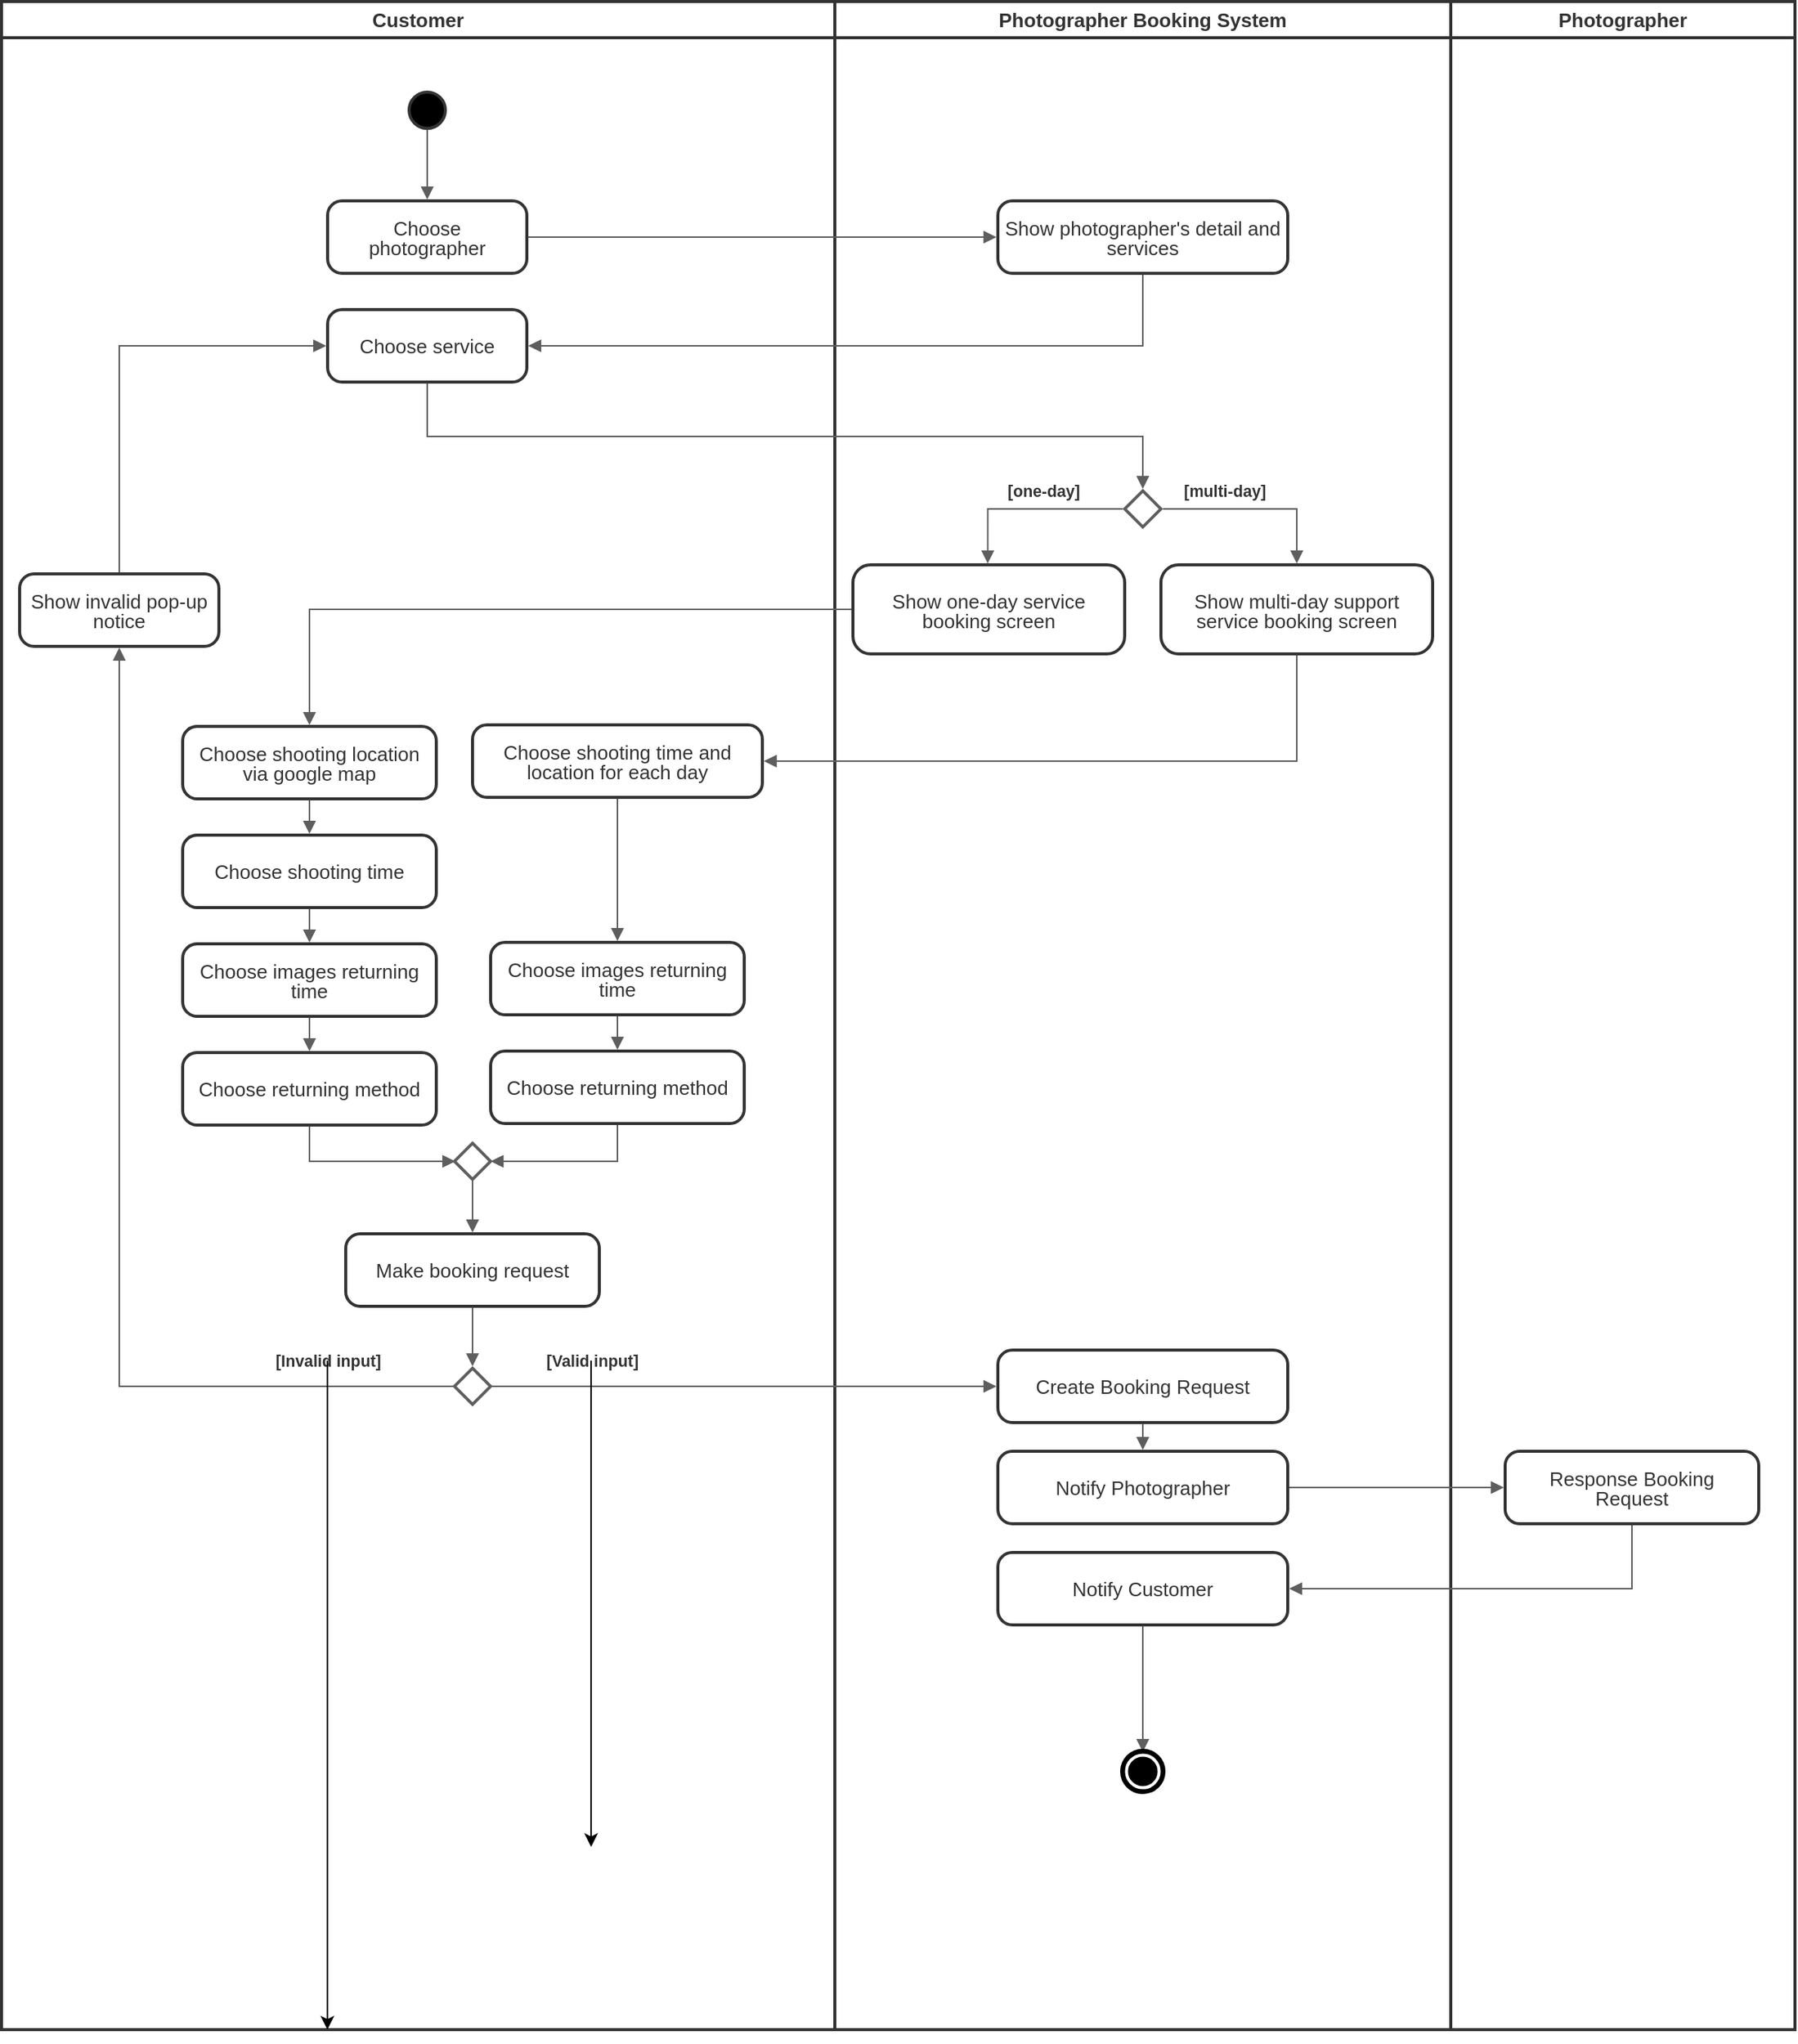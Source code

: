 <mxfile version="14.1.8" type="device" pages="6"><diagram id="hMVk8zjA7T-fBYVCiW-6" name="Book Photographer"><mxGraphModel dx="2370" dy="6887" grid="1" gridSize="10" guides="1" tooltips="1" connect="1" arrows="1" fold="1" page="1" pageScale="1" pageWidth="850" pageHeight="1100" math="0" shadow="0"><root><mxCell id="0"/><mxCell id="1" parent="0"/><mxCell id="wi7m6AZS_Fnx-Aj8gsOn-1" value="" style="fillColor=none;strokeColor=none;pointerEvents=0;html=1;whiteSpace=wrap;container=1;collapsible=0;childLayout=stackLayout;resizeParent=1;dropTarget=0;whiteSpace=wrap;fontSize=11;spacing=4;strokeOpacity=100;strokeWidth=2;fontFamily=Helvetica;" parent="1" vertex="1"><mxGeometry x="50" y="-5460" width="552" height="1343.0" as="geometry"/></mxCell><mxCell id="wi7m6AZS_Fnx-Aj8gsOn-2" value="Customer" style="swimlane;html=1;whiteSpace=wrap;container=1;connectable=0;collapsible=0;startSize=24;dropTarget=0;rounded=0;whiteSpace=wrap;fontSize=11;spacing=4;strokeColor=#333333;strokeOpacity=100;strokeWidth=2;fontSize=13;fontColor=#333333;fontFamily=Helvetica;" parent="wi7m6AZS_Fnx-Aj8gsOn-1" vertex="1"><mxGeometry width="552" height="1343.0" as="geometry"/></mxCell><mxCell id="wi7m6AZS_Fnx-Aj8gsOn-3" value="" style="fillColor=none;strokeColor=none;pointerEvents=0;html=1;whiteSpace=wrap;container=1;collapsible=0;childLayout=stackLayout;resizeParent=1;dropTarget=0;whiteSpace=wrap;fontSize=11;spacing=4;strokeOpacity=100;strokeWidth=2;fontFamily=Helvetica;" parent="1" vertex="1"><mxGeometry x="602" y="-5460" width="408" height="1343.0" as="geometry"/></mxCell><mxCell id="wi7m6AZS_Fnx-Aj8gsOn-4" value="Photographer Booking System" style="swimlane;html=1;whiteSpace=wrap;container=1;connectable=0;collapsible=0;startSize=24;dropTarget=0;rounded=0;whiteSpace=wrap;fontSize=11;spacing=4;strokeColor=#333333;strokeOpacity=100;strokeWidth=2;fontSize=13;fontColor=#333333;fontFamily=Helvetica;" parent="wi7m6AZS_Fnx-Aj8gsOn-3" vertex="1"><mxGeometry width="408" height="1343.0" as="geometry"/></mxCell><mxCell id="wi7m6AZS_Fnx-Aj8gsOn-5" value="" style="fillColor=none;strokeColor=none;pointerEvents=0;html=1;whiteSpace=wrap;container=1;collapsible=0;childLayout=stackLayout;resizeParent=1;dropTarget=0;whiteSpace=wrap;fontSize=11;spacing=4;strokeOpacity=100;strokeWidth=2;fontFamily=Helvetica;" parent="1" vertex="1"><mxGeometry x="1010" y="-5460" width="228" height="1343.0" as="geometry"/></mxCell><mxCell id="wi7m6AZS_Fnx-Aj8gsOn-6" value="Photographer" style="swimlane;html=1;whiteSpace=wrap;container=1;connectable=0;collapsible=0;startSize=24;dropTarget=0;rounded=0;whiteSpace=wrap;fontSize=11;spacing=4;strokeColor=#333333;strokeOpacity=100;strokeWidth=2;fontSize=13;fontColor=#333333;fontFamily=Helvetica;" parent="wi7m6AZS_Fnx-Aj8gsOn-5" vertex="1"><mxGeometry width="228" height="1343.0" as="geometry"/></mxCell><UserObject label="" lucidchartObjectId="7tTVmcrpR4pB" id="wi7m6AZS_Fnx-Aj8gsOn-7"><mxCell style="html=1;overflow=block;blockSpacing=1;whiteSpace=wrap;ellipse;fillColor=#000000;whiteSpace=wrap;fontSize=11;spacing=4;strokeColor=#333333;strokeOpacity=100;rounded=1;absoluteArcSize=1;arcSize=7;strokeWidth=2;fontFamily=Helvetica;" parent="1" vertex="1"><mxGeometry x="320" y="-5400" width="24" height="24" as="geometry"/></mxCell></UserObject><mxCell id="wi7m6AZS_Fnx-Aj8gsOn-8" value="&lt;div style=&quot;display: flex; justify-content: center; text-align: center; align-items: baseline; font-size: 0; line-height: 1;&quot;&gt;&lt;span style=&quot;font-size:11px;&quot;&gt;&lt;span style=&quot;font-size:13px;color:#333333;&quot;&gt;Choose photographer&lt;/span&gt;&lt;/span&gt;&lt;/div&gt;" style="rounded=1;arcSize=20;whiteSpace=wrap;overflow=block;blockSpacing=1;html=1;fontSize=11;spacing=4;strokeOpacity=100;strokeWidth=2;fontFamily=Helvetica;strokeColor=#333333;" parent="1" vertex="1"><mxGeometry x="266" y="-5328" width="132" height="48" as="geometry"/></mxCell><UserObject label="" lucidchartObjectId="XuTVIuhzxpPo" id="wi7m6AZS_Fnx-Aj8gsOn-9"><mxCell style="html=1;jettySize=18;whiteSpace=wrap;fontSize=11;strokeColor=#5E5E5E;strokeOpacity=100;rounded=1;arcSize=12;edgeStyle=orthogonalEdgeStyle;startArrow=none;;endArrow=block;endFill=1;;exitX=0.5;exitY=1.038;exitPerimeter=0;entryX=0.5;entryY=-0.019;entryPerimeter=0;fontFamily=Helvetica;spacing=4;" parent="1" source="wi7m6AZS_Fnx-Aj8gsOn-7" target="wi7m6AZS_Fnx-Aj8gsOn-8" edge="1"><mxGeometry width="100" height="100" relative="1" as="geometry"><Array as="points"/></mxGeometry></mxCell></UserObject><UserObject label="" lucidchartObjectId="3uTVn-watAbW" id="wi7m6AZS_Fnx-Aj8gsOn-10"><mxCell style="html=1;jettySize=18;whiteSpace=wrap;fontSize=11;strokeColor=#5E5E5E;strokeOpacity=100;rounded=1;arcSize=12;edgeStyle=orthogonalEdgeStyle;startArrow=none;;endArrow=block;endFill=1;;exitX=1.007;exitY=0.5;exitPerimeter=0;entryX=-0.005;entryY=0.5;entryPerimeter=0;fontFamily=Helvetica;spacing=4;" parent="1" source="wi7m6AZS_Fnx-Aj8gsOn-8" target="wi7m6AZS_Fnx-Aj8gsOn-11" edge="1"><mxGeometry width="100" height="100" relative="1" as="geometry"><Array as="points"/></mxGeometry></mxCell></UserObject><mxCell id="wi7m6AZS_Fnx-Aj8gsOn-11" value="&lt;div style=&quot;display: flex; justify-content: center; text-align: center; align-items: baseline; font-size: 0; line-height: 1;&quot;&gt;&lt;span style=&quot;font-size:11px;&quot;&gt;&lt;span style=&quot;font-size:13px;color:#333333;&quot;&gt;Show photographer's detail and services&lt;/span&gt;&lt;/span&gt;&lt;/div&gt;" style="rounded=1;arcSize=20;whiteSpace=wrap;overflow=block;blockSpacing=1;html=1;fontSize=11;spacing=4;strokeOpacity=100;strokeWidth=2;fontFamily=Helvetica;strokeColor=#333333;" parent="1" vertex="1"><mxGeometry x="710" y="-5328" width="192" height="48" as="geometry"/></mxCell><UserObject label="" lucidchartObjectId="4xTV~B~y41mJ" id="wi7m6AZS_Fnx-Aj8gsOn-12"><mxCell style="html=1;jettySize=18;whiteSpace=wrap;fontSize=11;strokeColor=#5E5E5E;strokeOpacity=100;rounded=1;arcSize=0;edgeStyle=orthogonalEdgeStyle;startArrow=none;;endArrow=block;endFill=1;;exitX=0.5;exitY=1.019;exitPerimeter=0;entryX=1.007;entryY=0.5;entryPerimeter=0;fontFamily=Helvetica;spacing=4;" parent="1" source="wi7m6AZS_Fnx-Aj8gsOn-11" target="wi7m6AZS_Fnx-Aj8gsOn-18" edge="1"><mxGeometry width="100" height="100" relative="1" as="geometry"><Array as="points"/></mxGeometry></mxCell></UserObject><UserObject label="" lucidchartObjectId="6xTV0x3ejA7N" id="wi7m6AZS_Fnx-Aj8gsOn-13"><mxCell style="html=1;overflow=block;blockSpacing=1;whiteSpace=wrap;shape=rhombus;;whiteSpace=wrap;fontSize=11;spacing=4;strokeColor=#5E5E5E;strokeOpacity=100;strokeWidth=2;fontFamily=Helvetica;" parent="1" vertex="1"><mxGeometry x="794" y="-5136" width="24" height="24" as="geometry"/></mxCell></UserObject><UserObject label="" lucidchartObjectId="9yTVRND_oiew" id="wi7m6AZS_Fnx-Aj8gsOn-14"><mxCell style="html=1;jettySize=18;whiteSpace=wrap;fontSize=10;fontColor=#333333;fontStyle=1;strokeColor=#5E5E5E;strokeOpacity=100;rounded=1;arcSize=0;edgeStyle=orthogonalEdgeStyle;startArrow=none;;endArrow=block;endFill=1;;exitX=-0.053;exitY=0.5;exitPerimeter=0;entryX=0.496;entryY=-0.015;entryPerimeter=0;fontFamily=Helvetica;spacing=4;" parent="1" source="wi7m6AZS_Fnx-Aj8gsOn-13" target="wi7m6AZS_Fnx-Aj8gsOn-16" edge="1"><mxGeometry width="100" height="100" relative="1" as="geometry"><Array as="points"><mxPoint x="703" y="-5124"/></Array></mxGeometry></mxCell></UserObject><mxCell id="wi7m6AZS_Fnx-Aj8gsOn-15" value="[one-day]" style="text;html=1;resizable=0;labelBackgroundColor=#ffffff;align=center;verticalAlign=middle;fontStyle=1;fontColor=#333333;;fontSize=10.667;fontFamily=Helvetica;spacing=4;strokeColor=#5E5E5E;" parent="wi7m6AZS_Fnx-Aj8gsOn-14" vertex="1"><mxGeometry x="-0.562" relative="1" as="geometry"><mxPoint x="-25.3" y="-12.01" as="offset"/></mxGeometry></mxCell><mxCell id="wi7m6AZS_Fnx-Aj8gsOn-16" value="&lt;div style=&quot;display: flex; justify-content: center; text-align: center; align-items: baseline; font-size: 0; line-height: 1;&quot;&gt;&lt;span style=&quot;font-size:11px;&quot;&gt;&lt;span style=&quot;font-size:13px;color:#333333;&quot;&gt;Show one-day service booking screen&lt;/span&gt;&lt;/span&gt;&lt;/div&gt;" style="rounded=1;arcSize=20;whiteSpace=wrap;overflow=block;blockSpacing=1;html=1;fontSize=11;spacing=4;strokeOpacity=100;strokeWidth=2;fontFamily=Helvetica;strokeColor=#333333;" parent="1" vertex="1"><mxGeometry x="614" y="-5087" width="180" height="59" as="geometry"/></mxCell><mxCell id="wi7m6AZS_Fnx-Aj8gsOn-17" value="&lt;div style=&quot;display: flex; justify-content: center; text-align: center; align-items: baseline; font-size: 0; line-height: 1;&quot;&gt;&lt;span style=&quot;font-size:11px;&quot;&gt;&lt;span style=&quot;font-size:13px;color:#333333;&quot;&gt;Show multi-day support service booking screen&lt;/span&gt;&lt;/span&gt;&lt;/div&gt;" style="rounded=1;arcSize=20;whiteSpace=wrap;overflow=block;blockSpacing=1;html=1;fontSize=11;spacing=4;strokeOpacity=100;strokeWidth=2;fontFamily=Helvetica;strokeColor=#333333;" parent="1" vertex="1"><mxGeometry x="818" y="-5087" width="180" height="59" as="geometry"/></mxCell><mxCell id="wi7m6AZS_Fnx-Aj8gsOn-18" value="&lt;div style=&quot;display: flex; justify-content: center; text-align: center; align-items: baseline; font-size: 0; line-height: 1;&quot;&gt;&lt;span style=&quot;font-size:11px;&quot;&gt;&lt;span style=&quot;font-size:13px;color:#333333;&quot;&gt;Choose service&lt;/span&gt;&lt;/span&gt;&lt;/div&gt;" style="rounded=1;arcSize=20;whiteSpace=wrap;overflow=block;blockSpacing=1;html=1;fontSize=11;spacing=4;strokeOpacity=100;strokeWidth=2;fontFamily=Helvetica;strokeColor=#333333;" parent="1" vertex="1"><mxGeometry x="266" y="-5256" width="132" height="48" as="geometry"/></mxCell><UserObject label="" lucidchartObjectId="NBTV3TigFYXP" id="wi7m6AZS_Fnx-Aj8gsOn-19"><mxCell style="html=1;jettySize=18;whiteSpace=wrap;fontSize=10;fontColor=#333333;fontStyle=1;strokeColor=#5E5E5E;strokeOpacity=100;rounded=1;arcSize=0;edgeStyle=orthogonalEdgeStyle;startArrow=none;;endArrow=block;endFill=1;;exitX=1.053;exitY=0.5;exitPerimeter=0;entryX=0.5;entryY=-0.015;entryPerimeter=0;fontFamily=Helvetica;spacing=4;" parent="1" source="wi7m6AZS_Fnx-Aj8gsOn-13" target="wi7m6AZS_Fnx-Aj8gsOn-17" edge="1"><mxGeometry width="100" height="100" relative="1" as="geometry"><Array as="points"><mxPoint x="908" y="-5124"/></Array></mxGeometry></mxCell></UserObject><mxCell id="wi7m6AZS_Fnx-Aj8gsOn-20" value="[multi-day]" style="text;html=1;resizable=0;labelBackgroundColor=#ffffff;align=center;verticalAlign=middle;fontStyle=1;fontColor=#333333;;fontSize=10.667;fontFamily=Helvetica;spacing=4;strokeColor=#5E5E5E;" parent="wi7m6AZS_Fnx-Aj8gsOn-19" vertex="1"><mxGeometry x="-0.569" relative="1" as="geometry"><mxPoint x="13.87" y="-12.01" as="offset"/></mxGeometry></mxCell><UserObject label="" lucidchartObjectId="RCTVut2-Hd4y" id="wi7m6AZS_Fnx-Aj8gsOn-21"><mxCell style="html=1;jettySize=18;whiteSpace=wrap;fontSize=11;strokeColor=#5E5E5E;strokeOpacity=100;rounded=1;arcSize=0;edgeStyle=orthogonalEdgeStyle;startArrow=none;;endArrow=block;endFill=1;;exitX=0.5;exitY=1.019;exitPerimeter=0;entryX=0.5;entryY=-0.053;entryPerimeter=0;fontFamily=Helvetica;spacing=4;" parent="1" source="wi7m6AZS_Fnx-Aj8gsOn-18" target="wi7m6AZS_Fnx-Aj8gsOn-13" edge="1"><mxGeometry width="100" height="100" relative="1" as="geometry"><Array as="points"/></mxGeometry></mxCell></UserObject><UserObject label="" lucidchartObjectId="eFTV1RqmEB4j" id="wi7m6AZS_Fnx-Aj8gsOn-22"><mxCell style="html=1;jettySize=18;whiteSpace=wrap;fontSize=11;strokeColor=#5E5E5E;strokeOpacity=100;rounded=1;arcSize=0;edgeStyle=orthogonalEdgeStyle;startArrow=none;;endArrow=block;endFill=1;;exitX=-0.005;exitY=0.5;exitPerimeter=0;entryX=0.5;entryY=-0.019;entryPerimeter=0;fontFamily=Helvetica;spacing=4;" parent="1" source="wi7m6AZS_Fnx-Aj8gsOn-16" target="wi7m6AZS_Fnx-Aj8gsOn-23" edge="1"><mxGeometry width="100" height="100" relative="1" as="geometry"><Array as="points"/></mxGeometry></mxCell></UserObject><mxCell id="wi7m6AZS_Fnx-Aj8gsOn-23" value="&lt;div style=&quot;display: flex; justify-content: center; text-align: center; align-items: baseline; font-size: 0; line-height: 1;&quot;&gt;&lt;span style=&quot;font-size:11px;&quot;&gt;&lt;span style=&quot;font-size:13px;color:#333333;&quot;&gt;Choose shooting location via google map&lt;/span&gt;&lt;/span&gt;&lt;/div&gt;" style="rounded=1;arcSize=20;whiteSpace=wrap;overflow=block;blockSpacing=1;html=1;fontSize=11;spacing=4;strokeOpacity=100;strokeWidth=2;fontFamily=Helvetica;strokeColor=#333333;" parent="1" vertex="1"><mxGeometry x="170" y="-4980" width="168" height="48" as="geometry"/></mxCell><UserObject label="" lucidchartObjectId="uFTV_FAEsliQ" id="wi7m6AZS_Fnx-Aj8gsOn-24"><mxCell style="html=1;jettySize=18;whiteSpace=wrap;fontSize=11;strokeColor=#5E5E5E;strokeOpacity=100;rounded=1;arcSize=0;edgeStyle=orthogonalEdgeStyle;startArrow=none;;endArrow=block;endFill=1;;exitX=0.5;exitY=1.015;exitPerimeter=0;entryX=1.005;entryY=0.5;entryPerimeter=0;fontFamily=Helvetica;spacing=4;" parent="1" source="wi7m6AZS_Fnx-Aj8gsOn-17" target="wi7m6AZS_Fnx-Aj8gsOn-25" edge="1"><mxGeometry width="100" height="100" relative="1" as="geometry"><Array as="points"/></mxGeometry></mxCell></UserObject><mxCell id="wi7m6AZS_Fnx-Aj8gsOn-25" value="&lt;div style=&quot;display: flex ; justify-content: center ; text-align: center ; align-items: baseline ; font-size: 0 ; line-height: 1&quot;&gt;&lt;span style=&quot;font-size: 11px&quot;&gt;&lt;span style=&quot;font-size: 13px ; color: #333333&quot;&gt;Choose shooting time and location for each day&lt;/span&gt;&lt;/span&gt;&lt;/div&gt;" style="rounded=1;arcSize=20;whiteSpace=wrap;overflow=block;blockSpacing=1;html=1;fontSize=11;spacing=4;strokeOpacity=100;strokeWidth=2;fontFamily=Helvetica;strokeColor=#333333;" parent="1" vertex="1"><mxGeometry x="362" y="-4981" width="192" height="48" as="geometry"/></mxCell><UserObject label="" lucidchartObjectId="aHTVUdXaeT-N" id="wi7m6AZS_Fnx-Aj8gsOn-26"><mxCell style="html=1;jettySize=18;whiteSpace=wrap;fontSize=11;strokeColor=#5E5E5E;strokeOpacity=100;rounded=1;arcSize=12;edgeStyle=orthogonalEdgeStyle;startArrow=none;;endArrow=block;endFill=1;;exitX=0.5;exitY=1.019;exitPerimeter=0;entryX=0.5;entryY=-0.019;entryPerimeter=0;fontFamily=Helvetica;spacing=4;" parent="1" source="wi7m6AZS_Fnx-Aj8gsOn-23" target="wi7m6AZS_Fnx-Aj8gsOn-27" edge="1"><mxGeometry width="100" height="100" relative="1" as="geometry"><Array as="points"/></mxGeometry></mxCell></UserObject><mxCell id="wi7m6AZS_Fnx-Aj8gsOn-27" value="&lt;div style=&quot;display: flex; justify-content: center; text-align: center; align-items: baseline; font-size: 0; line-height: 1;&quot;&gt;&lt;span style=&quot;font-size:11px;&quot;&gt;&lt;span style=&quot;font-size:13px;color:#333333;&quot;&gt;Choose shooting time&lt;/span&gt;&lt;/span&gt;&lt;/div&gt;" style="rounded=1;arcSize=20;whiteSpace=wrap;overflow=block;blockSpacing=1;html=1;fontSize=11;spacing=4;strokeOpacity=100;strokeWidth=2;fontFamily=Helvetica;strokeColor=#333333;" parent="1" vertex="1"><mxGeometry x="170" y="-4908" width="168" height="48" as="geometry"/></mxCell><UserObject label="" lucidchartObjectId="hITVc-poR_8u" id="wi7m6AZS_Fnx-Aj8gsOn-28"><mxCell style="html=1;jettySize=18;whiteSpace=wrap;fontSize=11;strokeColor=#5E5E5E;strokeOpacity=100;rounded=1;arcSize=12;edgeStyle=orthogonalEdgeStyle;startArrow=none;;endArrow=block;endFill=1;;exitX=0.5;exitY=1.019;exitPerimeter=0;entryX=0.5;entryY=-0.019;entryPerimeter=0;fontFamily=Helvetica;spacing=4;" parent="1" source="wi7m6AZS_Fnx-Aj8gsOn-25" target="wi7m6AZS_Fnx-Aj8gsOn-29" edge="1"><mxGeometry width="100" height="100" relative="1" as="geometry"><Array as="points"/></mxGeometry></mxCell></UserObject><mxCell id="wi7m6AZS_Fnx-Aj8gsOn-29" value="&lt;div style=&quot;display: flex; justify-content: center; text-align: center; align-items: baseline; font-size: 0; line-height: 1;&quot;&gt;&lt;span style=&quot;font-size:11px;&quot;&gt;&lt;span style=&quot;font-size:13px;color:#333333;&quot;&gt;Choose images returning time&lt;/span&gt;&lt;/span&gt;&lt;/div&gt;" style="rounded=1;arcSize=20;whiteSpace=wrap;overflow=block;blockSpacing=1;html=1;fontSize=11;spacing=4;strokeOpacity=100;strokeWidth=2;fontFamily=Helvetica;strokeColor=#333333;" parent="1" vertex="1"><mxGeometry x="374" y="-4837" width="168" height="48" as="geometry"/></mxCell><UserObject label="" lucidchartObjectId="EITVU3lXtBWm" id="wi7m6AZS_Fnx-Aj8gsOn-30"><mxCell style="html=1;jettySize=18;whiteSpace=wrap;fontSize=11;strokeColor=#5E5E5E;strokeOpacity=100;rounded=1;arcSize=12;edgeStyle=orthogonalEdgeStyle;startArrow=none;;endArrow=block;endFill=1;;exitX=0.5;exitY=1.019;exitPerimeter=0;entryX=0.5;entryY=-0.019;entryPerimeter=0;fontFamily=Helvetica;spacing=4;" parent="1" source="wi7m6AZS_Fnx-Aj8gsOn-27" target="wi7m6AZS_Fnx-Aj8gsOn-31" edge="1"><mxGeometry width="100" height="100" relative="1" as="geometry"><Array as="points"/></mxGeometry></mxCell></UserObject><mxCell id="wi7m6AZS_Fnx-Aj8gsOn-31" value="&lt;div style=&quot;display: flex; justify-content: center; text-align: center; align-items: baseline; font-size: 0; line-height: 1;&quot;&gt;&lt;span style=&quot;font-size:11px;&quot;&gt;&lt;span style=&quot;font-size:13px;color:#333333;&quot;&gt;Choose images returning time&lt;/span&gt;&lt;/span&gt;&lt;/div&gt;" style="rounded=1;arcSize=20;whiteSpace=wrap;overflow=block;blockSpacing=1;html=1;fontSize=11;spacing=4;strokeOpacity=100;strokeWidth=2;fontFamily=Helvetica;strokeColor=#333333;" parent="1" vertex="1"><mxGeometry x="170" y="-4836" width="168" height="48" as="geometry"/></mxCell><UserObject label="" lucidchartObjectId="HITV_.-Nn~6o" id="wi7m6AZS_Fnx-Aj8gsOn-32"><mxCell style="html=1;jettySize=18;whiteSpace=wrap;fontSize=11;strokeColor=#5E5E5E;strokeOpacity=100;rounded=1;arcSize=12;edgeStyle=orthogonalEdgeStyle;startArrow=none;;endArrow=block;endFill=1;;exitX=0.5;exitY=1.019;exitPerimeter=0;entryX=0.5;entryY=-0.019;entryPerimeter=0;fontFamily=Helvetica;spacing=4;" parent="1" source="wi7m6AZS_Fnx-Aj8gsOn-31" target="wi7m6AZS_Fnx-Aj8gsOn-33" edge="1"><mxGeometry width="100" height="100" relative="1" as="geometry"><Array as="points"/></mxGeometry></mxCell></UserObject><mxCell id="wi7m6AZS_Fnx-Aj8gsOn-33" value="&lt;div style=&quot;display: flex; justify-content: center; text-align: center; align-items: baseline; font-size: 0; line-height: 1;&quot;&gt;&lt;span style=&quot;font-size:11px;&quot;&gt;&lt;span style=&quot;font-size:13px;color:#333333;&quot;&gt;Choose returning method&lt;/span&gt;&lt;/span&gt;&lt;/div&gt;" style="rounded=1;arcSize=20;whiteSpace=wrap;overflow=block;blockSpacing=1;html=1;fontSize=11;spacing=4;strokeOpacity=100;strokeWidth=2;fontFamily=Helvetica;strokeColor=#333333;" parent="1" vertex="1"><mxGeometry x="170" y="-4764" width="168" height="48" as="geometry"/></mxCell><UserObject label="" lucidchartObjectId="fJTVP_bW0f7H" id="wi7m6AZS_Fnx-Aj8gsOn-34"><mxCell style="html=1;jettySize=18;whiteSpace=wrap;fontSize=11;strokeColor=#5E5E5E;strokeOpacity=100;rounded=1;arcSize=12;edgeStyle=orthogonalEdgeStyle;startArrow=none;;endArrow=block;endFill=1;;exitX=0.5;exitY=1.019;exitPerimeter=0;entryX=0.5;entryY=-0.019;entryPerimeter=0;fontFamily=Helvetica;spacing=4;" parent="1" source="wi7m6AZS_Fnx-Aj8gsOn-29" target="wi7m6AZS_Fnx-Aj8gsOn-35" edge="1"><mxGeometry width="100" height="100" relative="1" as="geometry"><Array as="points"/></mxGeometry></mxCell></UserObject><mxCell id="wi7m6AZS_Fnx-Aj8gsOn-35" value="&lt;div style=&quot;display: flex; justify-content: center; text-align: center; align-items: baseline; font-size: 0; line-height: 1;&quot;&gt;&lt;span style=&quot;font-size:11px;&quot;&gt;&lt;span style=&quot;font-size:13px;color:#333333;&quot;&gt;Choose returning method&lt;/span&gt;&lt;/span&gt;&lt;/div&gt;" style="rounded=1;arcSize=20;whiteSpace=wrap;overflow=block;blockSpacing=1;html=1;fontSize=11;spacing=4;strokeOpacity=100;strokeWidth=2;fontFamily=Helvetica;strokeColor=#333333;" parent="1" vertex="1"><mxGeometry x="374" y="-4765" width="168" height="48" as="geometry"/></mxCell><UserObject label="" lucidchartObjectId="0JTVxufxIfEH" id="wi7m6AZS_Fnx-Aj8gsOn-36"><mxCell style="html=1;jettySize=18;whiteSpace=wrap;fontSize=11;strokeColor=#5E5E5E;strokeOpacity=100;rounded=1;arcSize=0;edgeStyle=orthogonalEdgeStyle;startArrow=none;;endArrow=block;endFill=1;;exitX=0.5;exitY=1.019;exitPerimeter=0;entryX=0.025;entryY=0.5;entryPerimeter=0;fontFamily=Helvetica;spacing=4;" parent="1" source="wi7m6AZS_Fnx-Aj8gsOn-33" target="wi7m6AZS_Fnx-Aj8gsOn-37" edge="1"><mxGeometry width="100" height="100" relative="1" as="geometry"><Array as="points"/></mxGeometry></mxCell></UserObject><UserObject label="" lucidchartObjectId="2JTVYZJhasxr" id="wi7m6AZS_Fnx-Aj8gsOn-37"><mxCell style="html=1;overflow=block;blockSpacing=1;whiteSpace=wrap;shape=rhombus;;whiteSpace=wrap;fontSize=11;spacing=4;strokeColor=#5E5E5E;strokeOpacity=100;strokeWidth=2;fontFamily=Helvetica;" parent="1" vertex="1"><mxGeometry x="350" y="-4704" width="24" height="24" as="geometry"/></mxCell></UserObject><UserObject label="" lucidchartObjectId="eKTVSrVBewtB" id="wi7m6AZS_Fnx-Aj8gsOn-38"><mxCell style="html=1;jettySize=18;whiteSpace=wrap;fontSize=11;strokeColor=#5E5E5E;strokeOpacity=100;rounded=1;arcSize=0;edgeStyle=orthogonalEdgeStyle;startArrow=none;;endArrow=block;endFill=1;;exitX=0.5;exitY=1.019;exitPerimeter=0;fontFamily=Helvetica;spacing=4;entryX=1;entryY=0.5;entryDx=0;entryDy=0;" parent="1" source="wi7m6AZS_Fnx-Aj8gsOn-35" target="wi7m6AZS_Fnx-Aj8gsOn-37" edge="1"><mxGeometry width="100" height="100" relative="1" as="geometry"><Array as="points"><mxPoint x="458" y="-4692"/></Array><mxPoint x="373" y="-4690" as="targetPoint"/></mxGeometry></mxCell></UserObject><UserObject label="" lucidchartObjectId="rKTVqVrhMi5D" id="wi7m6AZS_Fnx-Aj8gsOn-39"><mxCell style="html=1;jettySize=18;whiteSpace=wrap;fontSize=11;strokeColor=#5E5E5E;strokeOpacity=100;rounded=1;arcSize=12;edgeStyle=orthogonalEdgeStyle;startArrow=none;;endArrow=block;endFill=1;;exitX=0.5;exitY=0.975;exitPerimeter=0;entryX=0.5;entryY=-0.019;entryPerimeter=0;fontFamily=Helvetica;spacing=4;" parent="1" source="wi7m6AZS_Fnx-Aj8gsOn-37" target="wi7m6AZS_Fnx-Aj8gsOn-40" edge="1"><mxGeometry width="100" height="100" relative="1" as="geometry"><Array as="points"/></mxGeometry></mxCell></UserObject><mxCell id="wi7m6AZS_Fnx-Aj8gsOn-40" value="&lt;div style=&quot;display: flex; justify-content: center; text-align: center; align-items: baseline; font-size: 0; line-height: 1;&quot;&gt;&lt;span style=&quot;font-size:11px;&quot;&gt;&lt;span style=&quot;font-size:13px;color:#333333;&quot;&gt;Make booking request&lt;/span&gt;&lt;/span&gt;&lt;/div&gt;" style="rounded=1;arcSize=20;whiteSpace=wrap;overflow=block;blockSpacing=1;html=1;fontSize=11;spacing=4;strokeOpacity=100;strokeWidth=2;fontFamily=Helvetica;strokeColor=#333333;" parent="1" vertex="1"><mxGeometry x="278" y="-4644" width="168" height="48" as="geometry"/></mxCell><UserObject label="" lucidchartObjectId="zOTV8S3JRN4U" id="wi7m6AZS_Fnx-Aj8gsOn-41"><mxCell style="html=1;jettySize=18;whiteSpace=wrap;fontSize=11;strokeColor=#5E5E5E;strokeOpacity=100;rounded=0;arcSize=12;edgeStyle=orthogonalEdgeStyle;startArrow=none;;endArrow=block;endFill=1;;exitX=0.025;exitY=0.5;exitPerimeter=0;entryX=0.5;entryY=1.019;entryPerimeter=0;fontFamily=Helvetica;spacing=4;" parent="1" source="wi7m6AZS_Fnx-Aj8gsOn-46" target="wi7m6AZS_Fnx-Aj8gsOn-43" edge="1"><mxGeometry width="100" height="100" relative="1" as="geometry"><Array as="points"/></mxGeometry></mxCell></UserObject><mxCell id="wi7m6AZS_Fnx-Aj8gsOn-42" value="[Invalid input]" style="text;html=1;resizable=0;labelBackgroundColor=#ffffff;align=center;verticalAlign=middle;fontStyle=1;fontColor=#333333;;fontSize=10.667;fontFamily=Helvetica;spacing=4;strokeColor=#5E5E5E;" parent="wi7m6AZS_Fnx-Aj8gsOn-41" vertex="1"><mxGeometry x="-0.815" relative="1" as="geometry"><mxPoint x="-18.72" y="-17" as="offset"/></mxGeometry></mxCell><mxCell id="4pmN2Cp1AKffSR_AW0d0-2" style="edgeStyle=orthogonalEdgeStyle;rounded=0;orthogonalLoop=1;jettySize=auto;html=1;exitX=0;exitY=0;exitDx=0;exitDy=0;fontFamily=Helvetica;spacing=4;" parent="wi7m6AZS_Fnx-Aj8gsOn-41" source="wi7m6AZS_Fnx-Aj8gsOn-42" target="wi7m6AZS_Fnx-Aj8gsOn-1" edge="1"><mxGeometry relative="1" as="geometry"/></mxCell><mxCell id="wi7m6AZS_Fnx-Aj8gsOn-43" value="&lt;div style=&quot;display: flex; justify-content: center; text-align: center; align-items: baseline; font-size: 0; line-height: 1;&quot;&gt;&lt;span style=&quot;font-size:11px;&quot;&gt;&lt;span style=&quot;font-size:13px;color:#333333;&quot;&gt;Show invalid pop-up notice&lt;/span&gt;&lt;/span&gt;&lt;/div&gt;" style="rounded=1;arcSize=20;whiteSpace=wrap;overflow=block;blockSpacing=1;html=1;fontSize=11;spacing=4;strokeOpacity=100;strokeWidth=2;fontFamily=Helvetica;strokeColor=#333333;" parent="1" vertex="1"><mxGeometry x="62" y="-5081" width="132" height="48" as="geometry"/></mxCell><UserObject label="" lucidchartObjectId="rQTVdDGzwiwV" id="wi7m6AZS_Fnx-Aj8gsOn-44"><mxCell style="html=1;jettySize=18;whiteSpace=wrap;fontSize=11;strokeColor=#5E5E5E;strokeOpacity=100;rounded=1;arcSize=0;edgeStyle=orthogonalEdgeStyle;startArrow=none;;endArrow=block;endFill=1;;exitX=0.5;exitY=-0.019;exitPerimeter=0;entryX=-0.007;entryY=0.5;entryPerimeter=0;fontFamily=Helvetica;spacing=4;" parent="1" source="wi7m6AZS_Fnx-Aj8gsOn-43" target="wi7m6AZS_Fnx-Aj8gsOn-18" edge="1"><mxGeometry width="100" height="100" relative="1" as="geometry"><Array as="points"/></mxGeometry></mxCell></UserObject><UserObject label="" lucidchartObjectId="bTTVUjvlVosq" id="wi7m6AZS_Fnx-Aj8gsOn-45"><mxCell style="html=1;jettySize=18;whiteSpace=wrap;fontSize=11;strokeColor=#5E5E5E;strokeOpacity=100;rounded=1;arcSize=12;edgeStyle=orthogonalEdgeStyle;startArrow=none;;endArrow=block;endFill=1;;exitX=0.5;exitY=1.019;exitPerimeter=0;entryX=0.5;entryY=-0.053;entryPerimeter=0;fontFamily=Helvetica;spacing=4;" parent="1" source="wi7m6AZS_Fnx-Aj8gsOn-40" target="wi7m6AZS_Fnx-Aj8gsOn-46" edge="1"><mxGeometry width="100" height="100" relative="1" as="geometry"><Array as="points"/></mxGeometry></mxCell></UserObject><UserObject label="" lucidchartObjectId="dTTV23vs5ypg" id="wi7m6AZS_Fnx-Aj8gsOn-46"><mxCell style="html=1;overflow=block;blockSpacing=1;whiteSpace=wrap;shape=rhombus;;whiteSpace=wrap;fontSize=11;spacing=4;strokeOpacity=100;strokeWidth=2;fontFamily=Helvetica;strokeColor=#5E5E5E;" parent="1" vertex="1"><mxGeometry x="350" y="-4555" width="24" height="24" as="geometry"/></mxCell></UserObject><UserObject label="" lucidchartObjectId="jTTVQ1xsRV_g" id="wi7m6AZS_Fnx-Aj8gsOn-47"><mxCell style="html=1;jettySize=18;whiteSpace=wrap;fontSize=10;fontColor=#333333;fontStyle=1;strokeColor=#5E5E5E;strokeOpacity=100;rounded=1;arcSize=12;edgeStyle=orthogonalEdgeStyle;startArrow=none;;endArrow=block;endFill=1;;exitX=0.975;exitY=0.5;exitPerimeter=0;entryX=-0.005;entryY=0.5;entryPerimeter=0;fontFamily=Helvetica;spacing=4;" parent="1" source="wi7m6AZS_Fnx-Aj8gsOn-46" target="wi7m6AZS_Fnx-Aj8gsOn-49" edge="1"><mxGeometry width="100" height="100" relative="1" as="geometry"><Array as="points"/></mxGeometry></mxCell></UserObject><mxCell id="wi7m6AZS_Fnx-Aj8gsOn-48" value="[Valid input]" style="text;html=1;resizable=0;labelBackgroundColor=#ffffff;align=center;verticalAlign=middle;fontStyle=1;fontColor=#333333;;fontSize=10.667;fontFamily=Helvetica;spacing=4;strokeColor=#5E5E5E;" parent="wi7m6AZS_Fnx-Aj8gsOn-47" vertex="1"><mxGeometry x="-0.681" relative="1" as="geometry"><mxPoint x="13.66" y="-17" as="offset"/></mxGeometry></mxCell><mxCell id="4pmN2Cp1AKffSR_AW0d0-1" style="edgeStyle=orthogonalEdgeStyle;rounded=0;orthogonalLoop=1;jettySize=auto;html=1;exitX=0;exitY=0;exitDx=0;exitDy=0;fontFamily=Helvetica;spacing=4;" parent="wi7m6AZS_Fnx-Aj8gsOn-47" source="wi7m6AZS_Fnx-Aj8gsOn-48" target="wi7m6AZS_Fnx-Aj8gsOn-1" edge="1"><mxGeometry relative="1" as="geometry"/></mxCell><mxCell id="wi7m6AZS_Fnx-Aj8gsOn-49" value="&lt;div style=&quot;display: flex; justify-content: center; text-align: center; align-items: baseline; font-size: 0; line-height: 1;&quot;&gt;&lt;span style=&quot;font-size:11px;&quot;&gt;&lt;span style=&quot;font-size:13px;color:#333333;&quot;&gt;Create Booking Request&lt;/span&gt;&lt;/span&gt;&lt;/div&gt;" style="rounded=1;arcSize=20;whiteSpace=wrap;overflow=block;blockSpacing=1;html=1;fontSize=11;spacing=4;strokeOpacity=100;strokeWidth=2;fontFamily=Helvetica;strokeColor=#333333;" parent="1" vertex="1"><mxGeometry x="710" y="-4567" width="192" height="48" as="geometry"/></mxCell><UserObject label="" lucidchartObjectId="GVTVleNl-WUx" id="wi7m6AZS_Fnx-Aj8gsOn-50"><mxCell style="html=1;jettySize=18;whiteSpace=wrap;fontSize=11;strokeColor=#5E5E5E;strokeOpacity=100;rounded=1;arcSize=12;edgeStyle=orthogonalEdgeStyle;startArrow=none;;endArrow=block;endFill=1;;exitX=0.5;exitY=1.019;exitPerimeter=0;entryX=0.5;entryY=-0.019;entryPerimeter=0;fontFamily=Helvetica;spacing=4;" parent="1" source="wi7m6AZS_Fnx-Aj8gsOn-49" target="wi7m6AZS_Fnx-Aj8gsOn-51" edge="1"><mxGeometry width="100" height="100" relative="1" as="geometry"><Array as="points"/></mxGeometry></mxCell></UserObject><mxCell id="wi7m6AZS_Fnx-Aj8gsOn-51" value="&lt;div style=&quot;display: flex; justify-content: center; text-align: center; align-items: baseline; font-size: 0; line-height: 1;&quot;&gt;&lt;span style=&quot;font-size:11px;&quot;&gt;&lt;span style=&quot;font-size:13px;color:#333333;&quot;&gt;Notify Photographer&lt;/span&gt;&lt;/span&gt;&lt;/div&gt;" style="rounded=1;arcSize=20;whiteSpace=wrap;overflow=block;blockSpacing=1;html=1;fontSize=11;spacing=4;strokeOpacity=100;strokeWidth=2;fontFamily=Helvetica;strokeColor=#333333;" parent="1" vertex="1"><mxGeometry x="710" y="-4500" width="192" height="48" as="geometry"/></mxCell><UserObject label="" lucidchartObjectId="VVTVyUW9x-2l" id="wi7m6AZS_Fnx-Aj8gsOn-52"><mxCell style="html=1;jettySize=18;whiteSpace=wrap;fontSize=11;strokeColor=#5E5E5E;strokeOpacity=100;rounded=1;arcSize=12;edgeStyle=orthogonalEdgeStyle;startArrow=none;;endArrow=block;endFill=1;;exitX=1.005;exitY=0.5;exitPerimeter=0;entryX=-0.005;entryY=0.5;entryPerimeter=0;fontFamily=Helvetica;spacing=4;" parent="1" source="wi7m6AZS_Fnx-Aj8gsOn-51" target="wi7m6AZS_Fnx-Aj8gsOn-53" edge="1"><mxGeometry width="100" height="100" relative="1" as="geometry"><Array as="points"/></mxGeometry></mxCell></UserObject><mxCell id="wi7m6AZS_Fnx-Aj8gsOn-53" value="&lt;div style=&quot;display: flex; justify-content: center; text-align: center; align-items: baseline; font-size: 0; line-height: 1;&quot;&gt;&lt;span style=&quot;font-size:11px;&quot;&gt;&lt;span style=&quot;font-size:13px;color:#333333;&quot;&gt;Response Booking Request&lt;/span&gt;&lt;/span&gt;&lt;/div&gt;" style="rounded=1;arcSize=20;whiteSpace=wrap;overflow=block;blockSpacing=1;html=1;fontSize=11;spacing=4;strokeOpacity=100;strokeWidth=2;fontFamily=Helvetica;strokeColor=#333333;" parent="1" vertex="1"><mxGeometry x="1046" y="-4500" width="168" height="48" as="geometry"/></mxCell><UserObject label="" lucidchartObjectId="bWTVEopC~lik" id="wi7m6AZS_Fnx-Aj8gsOn-54"><mxCell style="html=1;jettySize=18;whiteSpace=wrap;fontSize=11;strokeColor=#5E5E5E;strokeOpacity=100;rounded=1;arcSize=0;edgeStyle=orthogonalEdgeStyle;startArrow=none;;endArrow=block;endFill=1;;exitX=0.5;exitY=1.019;exitPerimeter=0;entryX=1.005;entryY=0.5;entryPerimeter=0;fontFamily=Helvetica;spacing=4;" parent="1" source="wi7m6AZS_Fnx-Aj8gsOn-53" target="wi7m6AZS_Fnx-Aj8gsOn-55" edge="1"><mxGeometry width="100" height="100" relative="1" as="geometry"><Array as="points"/></mxGeometry></mxCell></UserObject><mxCell id="wi7m6AZS_Fnx-Aj8gsOn-55" value="&lt;div style=&quot;display: flex; justify-content: center; text-align: center; align-items: baseline; font-size: 0; line-height: 1;&quot;&gt;&lt;span style=&quot;font-size:11px;&quot;&gt;&lt;span style=&quot;font-size:13px;color:#333333;&quot;&gt;Notify Customer&lt;/span&gt;&lt;/span&gt;&lt;/div&gt;" style="rounded=1;arcSize=20;whiteSpace=wrap;overflow=block;blockSpacing=1;html=1;fontSize=11;spacing=4;strokeOpacity=100;strokeWidth=2;fontFamily=Helvetica;strokeColor=#333333;" parent="1" vertex="1"><mxGeometry x="710" y="-4433" width="192" height="48" as="geometry"/></mxCell><UserObject label="" lucidchartObjectId="UWTVPQjCH3v3" id="wi7m6AZS_Fnx-Aj8gsOn-56"><mxCell style="html=1;jettySize=18;whiteSpace=wrap;fontSize=11;strokeColor=#5E5E5E;strokeOpacity=100;rounded=1;arcSize=12;edgeStyle=orthogonalEdgeStyle;startArrow=none;;endArrow=block;endFill=1;;exitX=0.5;exitY=1.019;exitPerimeter=0;entryX=0.5;entryY=-0.038;entryPerimeter=0;fontFamily=Helvetica;spacing=4;" parent="1" source="wi7m6AZS_Fnx-Aj8gsOn-55" target="wi7m6AZS_Fnx-Aj8gsOn-57" edge="1"><mxGeometry width="100" height="100" relative="1" as="geometry"><Array as="points"/></mxGeometry></mxCell></UserObject><UserObject label="" lucidchartObjectId="WWTVgwLlN~6t" id="wi7m6AZS_Fnx-Aj8gsOn-57"><mxCell style="html=1;overflow=block;blockSpacing=1;whiteSpace=wrap;shape=mxgraph.bpmn.shape;outline=end;symbol=terminate;strokeColor=#000000;fillColor=#ffffff;whiteSpace=wrap;fontSize=11;spacing=4;strokeOpacity=100;rounded=1;absoluteArcSize=1;arcSize=7;strokeWidth=2;fontFamily=Helvetica;" parent="1" vertex="1"><mxGeometry x="794" y="-4300" width="24" height="24" as="geometry"/></mxCell></UserObject></root></mxGraphModel></diagram><diagram id="KQdURZHDcOZ77RZXvT2i" name="Customer_Edit_Booking"><mxGraphModel dx="1673" dy="2079" grid="1" gridSize="10" guides="1" tooltips="1" connect="1" arrows="1" fold="1" page="1" pageScale="1" pageWidth="850" pageHeight="1100" math="0" shadow="0"><root><mxCell id="-sq7iTue8jO0ZjARHipq-0"/><mxCell id="-sq7iTue8jO0ZjARHipq-1" parent="-sq7iTue8jO0ZjARHipq-0"/><mxCell id="YNcdwSV_92wgUaeV8Utu-0" value="" style="fillColor=none;strokeColor=none;pointerEvents=0;html=1;whiteSpace=wrap;container=1;collapsible=0;childLayout=stackLayout;resizeParent=1;dropTarget=0;whiteSpace=wrap;fontSize=11;spacing=4;strokeOpacity=100;strokeWidth=2;fontFamily=Helvetica;spacingLeft=0;spacingRight=0;" parent="-sq7iTue8jO0ZjARHipq-1" vertex="1"><mxGeometry x="60" y="-1040" width="552" height="935.0" as="geometry"/></mxCell><mxCell id="YNcdwSV_92wgUaeV8Utu-1" value="Customer" style="swimlane;html=1;whiteSpace=wrap;container=1;connectable=0;collapsible=0;startSize=24;dropTarget=0;rounded=0;whiteSpace=wrap;fontSize=11;spacing=4;strokeColor=#333333;strokeOpacity=100;strokeWidth=2;fontSize=13;fontColor=#333333;fontFamily=Helvetica;spacingLeft=0;spacingRight=0;" parent="YNcdwSV_92wgUaeV8Utu-0" vertex="1"><mxGeometry width="552" height="935.0" as="geometry"/></mxCell><mxCell id="YNcdwSV_92wgUaeV8Utu-2" value="" style="fillColor=none;strokeColor=none;pointerEvents=0;html=1;whiteSpace=wrap;container=1;collapsible=0;childLayout=stackLayout;resizeParent=1;dropTarget=0;whiteSpace=wrap;fontSize=11;spacing=4;strokeOpacity=100;strokeWidth=2;fontFamily=Helvetica;spacingLeft=0;spacingRight=0;" parent="-sq7iTue8jO0ZjARHipq-1" vertex="1"><mxGeometry x="612" y="-1040" width="408" height="935.0" as="geometry"/></mxCell><mxCell id="YNcdwSV_92wgUaeV8Utu-3" value="Photographer Booking System" style="swimlane;html=1;whiteSpace=wrap;container=1;connectable=0;collapsible=0;startSize=24;dropTarget=0;rounded=0;whiteSpace=wrap;fontSize=11;spacing=4;strokeColor=#333333;strokeOpacity=100;strokeWidth=2;fontSize=13;fontColor=#333333;fontFamily=Helvetica;spacingLeft=0;spacingRight=0;" parent="YNcdwSV_92wgUaeV8Utu-2" vertex="1"><mxGeometry width="408" height="935.0" as="geometry"/></mxCell><UserObject label="" lucidchartObjectId="V3TVdbs3oKZ4" id="YNcdwSV_92wgUaeV8Utu-4"><mxCell style="html=1;overflow=block;blockSpacing=1;whiteSpace=wrap;ellipse;fillColor=#000000;whiteSpace=wrap;fontSize=11;spacing=4;strokeColor=#333333;strokeOpacity=100;rounded=1;absoluteArcSize=1;arcSize=7;strokeWidth=2;fontFamily=Helvetica;spacingLeft=0;spacingRight=0;" parent="-sq7iTue8jO0ZjARHipq-1" vertex="1"><mxGeometry x="330" y="-980" width="24" height="24" as="geometry"/></mxCell></UserObject><mxCell id="YNcdwSV_92wgUaeV8Utu-5" value="&lt;div style=&quot;display: flex; justify-content: center; text-align: center; align-items: baseline; font-size: 0; line-height: 1;&quot;&gt;&lt;span style=&quot;font-size:11px;&quot;&gt;&lt;span style=&quot;font-size:13px;color:#333333;&quot;&gt;Get Booking Detail&lt;/span&gt;&lt;/span&gt;&lt;/div&gt;" style="rounded=1;arcSize=20;whiteSpace=wrap;overflow=block;blockSpacing=1;html=1;fontSize=11;spacing=4;strokeColor=#333333;strokeOpacity=100;strokeWidth=2;fontFamily=Helvetica;spacingLeft=0;spacingRight=0;" parent="-sq7iTue8jO0ZjARHipq-1" vertex="1"><mxGeometry x="276" y="-908" width="132" height="48" as="geometry"/></mxCell><UserObject label="" lucidchartObjectId="V3TVfIMI7I9U" id="YNcdwSV_92wgUaeV8Utu-6"><mxCell style="html=1;jettySize=18;whiteSpace=wrap;overflow=block;blockSpacing=1;fontSize=11;strokeOpacity=100;rounded=1;arcSize=12;edgeStyle=orthogonalEdgeStyle;startArrow=none;;endArrow=block;endFill=1;;exitX=0.5;exitY=1.038;exitPerimeter=0;entryX=0.5;entryY=-0.019;entryPerimeter=0;fontFamily=Helvetica;spacingLeft=0;spacingRight=0;spacing=4;strokeColor=#5E5E5E;" parent="-sq7iTue8jO0ZjARHipq-1" source="YNcdwSV_92wgUaeV8Utu-4" target="YNcdwSV_92wgUaeV8Utu-5" edge="1"><mxGeometry width="100" height="100" relative="1" as="geometry"><Array as="points"/></mxGeometry></mxCell></UserObject><UserObject label="" lucidchartObjectId="V3TVTReYQX2M" id="YNcdwSV_92wgUaeV8Utu-7"><mxCell style="html=1;jettySize=18;whiteSpace=wrap;overflow=block;blockSpacing=1;fontSize=11;strokeOpacity=100;rounded=1;arcSize=12;edgeStyle=orthogonalEdgeStyle;startArrow=none;;endArrow=block;endFill=1;;exitX=1.007;exitY=0.5;exitPerimeter=0;entryX=-0.005;entryY=0.5;entryPerimeter=0;fontFamily=Helvetica;spacingLeft=0;spacingRight=0;spacing=4;strokeColor=#5E5E5E;" parent="-sq7iTue8jO0ZjARHipq-1" source="YNcdwSV_92wgUaeV8Utu-5" target="YNcdwSV_92wgUaeV8Utu-8" edge="1"><mxGeometry width="100" height="100" relative="1" as="geometry"><Array as="points"/></mxGeometry></mxCell></UserObject><mxCell id="YNcdwSV_92wgUaeV8Utu-8" value="&lt;div style=&quot;display: flex; justify-content: center; text-align: center; align-items: baseline; font-size: 0; line-height: 1;&quot;&gt;&lt;span style=&quot;font-size:11px;&quot;&gt;&lt;span style=&quot;font-size:13px;color:#333333;&quot;&gt;Show Booking Detail&lt;/span&gt;&lt;/span&gt;&lt;/div&gt;" style="rounded=1;arcSize=20;whiteSpace=wrap;overflow=block;blockSpacing=1;html=1;fontSize=11;spacing=4;strokeColor=#333333;strokeOpacity=100;strokeWidth=2;fontFamily=Helvetica;spacingLeft=0;spacingRight=0;" parent="-sq7iTue8jO0ZjARHipq-1" vertex="1"><mxGeometry x="720" y="-908" width="192" height="48" as="geometry"/></mxCell><UserObject label="" lucidchartObjectId="V3TVCPhrf7IA" id="YNcdwSV_92wgUaeV8Utu-9"><mxCell style="html=1;jettySize=18;whiteSpace=wrap;overflow=block;blockSpacing=1;fontSize=11;strokeColor=#333333;strokeOpacity=100;rounded=1;arcSize=0;edgeStyle=orthogonalEdgeStyle;startArrow=none;;endArrow=block;endFill=1;;exitX=0.5;exitY=1.019;exitPerimeter=0;entryX=0.5;entryY=-0.053;entryPerimeter=0;fontFamily=Helvetica;spacingLeft=0;spacingRight=0;spacing=4;" parent="-sq7iTue8jO0ZjARHipq-1" source="YNcdwSV_92wgUaeV8Utu-8" target="YNcdwSV_92wgUaeV8Utu-26" edge="1"><mxGeometry width="100" height="100" relative="1" as="geometry"><Array as="points"/></mxGeometry></mxCell></UserObject><mxCell id="YNcdwSV_92wgUaeV8Utu-10" value="&lt;div style=&quot;display: flex; justify-content: center; text-align: center; align-items: baseline; font-size: 0; line-height: 1;&quot;&gt;&lt;span style=&quot;font-size:11px;&quot;&gt;&lt;span style=&quot;font-size:13px;color:#333333;&quot;&gt;Press &quot;Sửa&quot; Button&lt;/span&gt;&lt;/span&gt;&lt;/div&gt;" style="rounded=1;arcSize=20;whiteSpace=wrap;overflow=block;blockSpacing=1;html=1;fontSize=11;spacing=4;strokeColor=#333333;strokeOpacity=100;strokeWidth=2;fontFamily=Helvetica;spacingLeft=0;spacingRight=0;" parent="-sq7iTue8jO0ZjARHipq-1" vertex="1"><mxGeometry x="276" y="-740" width="132" height="48" as="geometry"/></mxCell><UserObject label="" lucidchartObjectId="V3TVZy1gRxKv" id="YNcdwSV_92wgUaeV8Utu-11"><mxCell style="html=1;jettySize=18;whiteSpace=wrap;overflow=block;blockSpacing=1;fontSize=11;strokeOpacity=100;rounded=1;arcSize=0;edgeStyle=orthogonalEdgeStyle;startArrow=none;;endArrow=block;endFill=1;;exitX=0.5;exitY=1.019;exitPerimeter=0;entryX=-0.005;entryY=0.481;entryPerimeter=0;fontFamily=Helvetica;spacingLeft=0;spacingRight=0;spacing=4;strokeColor=#5E5E5E;" parent="-sq7iTue8jO0ZjARHipq-1" source="YNcdwSV_92wgUaeV8Utu-10" target="YNcdwSV_92wgUaeV8Utu-31" edge="1"><mxGeometry width="100" height="100" relative="1" as="geometry"><Array as="points"/></mxGeometry></mxCell></UserObject><mxCell id="YNcdwSV_92wgUaeV8Utu-12" value="&lt;div style=&quot;display: flex; justify-content: center; text-align: center; align-items: baseline; font-size: 0; line-height: 1;&quot;&gt;&lt;span style=&quot;font-size:11px;&quot;&gt;&lt;span style=&quot;font-size:13px;color:#333333;&quot;&gt;Press &quot;Cập nhật&quot; Button&lt;/span&gt;&lt;/span&gt;&lt;/div&gt;" style="rounded=1;arcSize=20;whiteSpace=wrap;overflow=block;blockSpacing=1;html=1;fontSize=11;spacing=4;strokeColor=#333333;strokeOpacity=100;strokeWidth=2;fontFamily=Helvetica;spacingLeft=0;spacingRight=0;" parent="-sq7iTue8jO0ZjARHipq-1" vertex="1"><mxGeometry x="259" y="-479" width="180" height="48" as="geometry"/></mxCell><UserObject label="" lucidchartObjectId="V3TVTBzQ~U5G" id="YNcdwSV_92wgUaeV8Utu-13"><mxCell style="html=1;jettySize=18;whiteSpace=wrap;overflow=block;blockSpacing=1;fontSize=11;strokeColor=#333333;strokeOpacity=100;rounded=1;arcSize=0;edgeStyle=orthogonalEdgeStyle;startArrow=none;;endArrow=block;endFill=1;;exitX=0.025;exitY=0.5;exitPerimeter=0;entryX=0.5;entryY=1.019;entryPerimeter=0;fontFamily=Helvetica;spacingLeft=0;spacingRight=0;spacing=4;" parent="-sq7iTue8jO0ZjARHipq-1" source="YNcdwSV_92wgUaeV8Utu-18" target="YNcdwSV_92wgUaeV8Utu-16" edge="1"><mxGeometry width="100" height="100" relative="1" as="geometry"><Array as="points"/></mxGeometry></mxCell></UserObject><mxCell id="YNcdwSV_92wgUaeV8Utu-14" value="[Invalid input]" style="text;html=1;resizable=0;labelBackgroundColor=#ffffff;align=center;verticalAlign=middle;fontStyle=1;fontColor=#333333;;fontSize=10.667;fontFamily=Helvetica;spacingLeft=0;spacingRight=0;spacing=4;strokeColor=#5E5E5E;" parent="YNcdwSV_92wgUaeV8Utu-13" vertex="1"><mxGeometry x="-0.559" relative="1" as="geometry"><mxPoint y="-14.01" as="offset"/></mxGeometry></mxCell><mxCell id="YNcdwSV_92wgUaeV8Utu-16" value="&lt;div style=&quot;display: flex; justify-content: center; text-align: center; align-items: baseline; font-size: 0; line-height: 1;&quot;&gt;&lt;span style=&quot;font-size:11px;&quot;&gt;&lt;span style=&quot;font-size:13px;color:#333333;&quot;&gt;Show invalid pop-up notice&lt;/span&gt;&lt;/span&gt;&lt;/div&gt;" style="rounded=1;arcSize=20;whiteSpace=wrap;overflow=block;blockSpacing=1;html=1;fontSize=11;spacing=4;strokeColor=#333333;strokeOpacity=100;strokeWidth=2;fontFamily=Helvetica;spacingLeft=0;spacingRight=0;" parent="-sq7iTue8jO0ZjARHipq-1" vertex="1"><mxGeometry x="85" y="-477" width="132" height="48" as="geometry"/></mxCell><UserObject label="" lucidchartObjectId="V3TVZebVwp69" id="YNcdwSV_92wgUaeV8Utu-17"><mxCell style="html=1;jettySize=18;whiteSpace=wrap;fontSize=11;strokeOpacity=100;rounded=1;arcSize=0;edgeStyle=orthogonalEdgeStyle;startArrow=none;;endArrow=block;endFill=1;;exitX=0.5;exitY=-0.019;exitPerimeter=0;entryX=-0.005;entryY=0.5;entryPerimeter=0;fontFamily=Helvetica;spacingLeft=0;spacingRight=0;spacing=4;strokeColor=#5E5E5E;" parent="-sq7iTue8jO0ZjARHipq-1" source="YNcdwSV_92wgUaeV8Utu-16" target="YNcdwSV_92wgUaeV8Utu-32" edge="1"><mxGeometry width="100" height="100" relative="1" as="geometry"><Array as="points"/></mxGeometry></mxCell></UserObject><UserObject label="" lucidchartObjectId="V3TVgi2ujwWF" id="YNcdwSV_92wgUaeV8Utu-18"><mxCell style="html=1;overflow=block;blockSpacing=1;whiteSpace=wrap;shape=rhombus;;whiteSpace=wrap;fontSize=11;spacing=4;strokeOpacity=100;strokeWidth=2;fontFamily=Helvetica;spacingLeft=0;spacingRight=0;strokeColor=#5E5E5E;" parent="-sq7iTue8jO0ZjARHipq-1" vertex="1"><mxGeometry x="337" y="-358" width="24" height="24" as="geometry"/></mxCell></UserObject><UserObject label="" lucidchartObjectId="V3TVbpAaSe.H" id="YNcdwSV_92wgUaeV8Utu-19"><mxCell style="html=1;jettySize=18;whiteSpace=wrap;fontSize=10;fontColor=#333333;fontStyle=1;strokeOpacity=100;rounded=1;arcSize=0;edgeStyle=orthogonalEdgeStyle;startArrow=none;;endArrow=block;endFill=1;;exitX=0.975;exitY=0.5;exitPerimeter=0;entryX=-0.005;entryY=0.5;entryPerimeter=0;fontFamily=Helvetica;spacingLeft=0;spacingRight=0;spacing=4;strokeColor=#5E5E5E;" parent="-sq7iTue8jO0ZjARHipq-1" source="YNcdwSV_92wgUaeV8Utu-18" target="YNcdwSV_92wgUaeV8Utu-21" edge="1"><mxGeometry width="100" height="100" relative="1" as="geometry"><Array as="points"/></mxGeometry></mxCell></UserObject><mxCell id="YNcdwSV_92wgUaeV8Utu-20" value="[Valid input]" style="text;html=1;resizable=0;labelBackgroundColor=#ffffff;align=center;verticalAlign=middle;fontStyle=1;fontColor=#333333;;fontSize=10.667;fontFamily=Helvetica;spacingLeft=0;spacingRight=0;spacing=4;" parent="YNcdwSV_92wgUaeV8Utu-19" vertex="1"><mxGeometry x="-0.743" relative="1" as="geometry"><mxPoint x="1.31" y="-12" as="offset"/></mxGeometry></mxCell><mxCell id="YNcdwSV_92wgUaeV8Utu-21" value="&lt;div style=&quot;display: flex; justify-content: center; text-align: center; align-items: baseline; font-size: 0; line-height: 1;&quot;&gt;&lt;span style=&quot;font-size:11px;&quot;&gt;&lt;span style=&quot;font-size:13px;color:#333333;&quot;&gt;Update Booking Request&lt;/span&gt;&lt;/span&gt;&lt;/div&gt;" style="rounded=1;arcSize=20;whiteSpace=wrap;overflow=block;blockSpacing=1;html=1;fontSize=11;spacing=4;strokeColor=#333333;strokeOpacity=100;strokeWidth=2;fontFamily=Helvetica;spacingLeft=0;spacingRight=0;" parent="-sq7iTue8jO0ZjARHipq-1" vertex="1"><mxGeometry x="720" y="-370" width="192" height="48" as="geometry"/></mxCell><UserObject label="" lucidchartObjectId="V3TVAgd~9yM7" id="YNcdwSV_92wgUaeV8Utu-22"><mxCell style="html=1;jettySize=18;whiteSpace=wrap;fontSize=11;strokeOpacity=100;rounded=1;arcSize=12;edgeStyle=orthogonalEdgeStyle;startArrow=none;;endArrow=block;endFill=1;;exitX=0.5;exitY=1.019;exitPerimeter=0;entryX=0.5;entryY=-0.019;entryPerimeter=0;fontFamily=Helvetica;spacingLeft=0;spacingRight=0;spacing=4;strokeColor=#5E5E5E;" parent="-sq7iTue8jO0ZjARHipq-1" source="YNcdwSV_92wgUaeV8Utu-21" target="YNcdwSV_92wgUaeV8Utu-23" edge="1"><mxGeometry width="100" height="100" relative="1" as="geometry"><Array as="points"/></mxGeometry></mxCell></UserObject><mxCell id="YNcdwSV_92wgUaeV8Utu-23" value="&lt;div style=&quot;display: flex; justify-content: center; text-align: center; align-items: baseline; font-size: 0; line-height: 1;&quot;&gt;&lt;span style=&quot;font-size:11px;&quot;&gt;&lt;span style=&quot;font-size:13px;color:#333333;&quot;&gt;Notify Photographer&lt;/span&gt;&lt;/span&gt;&lt;/div&gt;" style="rounded=1;arcSize=20;whiteSpace=wrap;overflow=block;blockSpacing=1;html=1;fontSize=11;spacing=4;strokeColor=#333333;strokeOpacity=100;strokeWidth=2;fontFamily=Helvetica;spacingLeft=0;spacingRight=0;" parent="-sq7iTue8jO0ZjARHipq-1" vertex="1"><mxGeometry x="720" y="-284" width="192" height="48" as="geometry"/></mxCell><UserObject label="" lucidchartObjectId="V3TVomQoxF4W" id="YNcdwSV_92wgUaeV8Utu-24"><mxCell style="html=1;jettySize=18;whiteSpace=wrap;fontSize=11;strokeOpacity=100;rounded=1;arcSize=12;edgeStyle=orthogonalEdgeStyle;startArrow=none;;endArrow=block;endFill=1;;exitX=0.5;exitY=1.019;exitPerimeter=0;entryX=0.5;entryY=-0.038;entryPerimeter=0;fontFamily=Helvetica;spacingLeft=0;spacingRight=0;spacing=4;strokeColor=#5E5E5E;" parent="-sq7iTue8jO0ZjARHipq-1" source="YNcdwSV_92wgUaeV8Utu-23" target="YNcdwSV_92wgUaeV8Utu-25" edge="1"><mxGeometry width="100" height="100" relative="1" as="geometry"><Array as="points"/></mxGeometry></mxCell></UserObject><UserObject label="" lucidchartObjectId="V3TVccx-MqW5" id="YNcdwSV_92wgUaeV8Utu-25"><mxCell style="html=1;overflow=block;blockSpacing=1;whiteSpace=wrap;shape=mxgraph.bpmn.shape;outline=end;symbol=terminate;strokeColor=#000000;fillColor=#ffffff;whiteSpace=wrap;fontSize=11;spacing=4;strokeOpacity=100;rounded=1;absoluteArcSize=1;arcSize=7;strokeWidth=2;fontFamily=Helvetica;spacingLeft=0;spacingRight=0;" parent="-sq7iTue8jO0ZjARHipq-1" vertex="1"><mxGeometry x="804" y="-198" width="24" height="24" as="geometry"/></mxCell></UserObject><UserObject label="" lucidchartObjectId="T5TVwFls52qV" id="YNcdwSV_92wgUaeV8Utu-26"><mxCell style="html=1;overflow=block;blockSpacing=1;whiteSpace=wrap;shape=rhombus;;whiteSpace=wrap;fontSize=11;spacing=4;strokeOpacity=100;strokeWidth=2;fontFamily=Helvetica;spacingLeft=0;spacingRight=0;strokeColor=#5E5E5E;" parent="-sq7iTue8jO0ZjARHipq-1" vertex="1"><mxGeometry x="804" y="-824" width="24" height="24" as="geometry"/></mxCell></UserObject><UserObject label="" lucidchartObjectId="65TVb~Gew0RS" id="YNcdwSV_92wgUaeV8Utu-27"><mxCell style="html=1;jettySize=18;whiteSpace=wrap;fontSize=10;fontColor=#333333;fontStyle=1;strokeColor=#5E5E5E;rounded=1;arcSize=12;edgeStyle=orthogonalEdgeStyle;startArrow=none;;endArrow=block;endFill=1;;exitX=0.5;exitY=1.053;exitPerimeter=0;entryX=0.5;entryY=-0.019;entryPerimeter=0;fontFamily=Helvetica;spacingLeft=0;spacingRight=0;spacing=4;" parent="-sq7iTue8jO0ZjARHipq-1" source="YNcdwSV_92wgUaeV8Utu-26" target="YNcdwSV_92wgUaeV8Utu-36" edge="1"><mxGeometry width="100" height="100" relative="1" as="geometry"><Array as="points"/></mxGeometry></mxCell></UserObject><mxCell id="YNcdwSV_92wgUaeV8Utu-28" value="[status is pending]" style="text;html=1;resizable=0;labelBackgroundColor=#ffffff;align=center;verticalAlign=middle;fontStyle=1;fontColor=#333333;;fontSize=10.667;fontFamily=Helvetica;spacingLeft=0;spacingRight=0;spacing=4;" parent="YNcdwSV_92wgUaeV8Utu-27" vertex="1"><mxGeometry x="-0.273" relative="1" as="geometry"><mxPoint x="54" y="7.59" as="offset"/></mxGeometry></mxCell><UserObject label="" lucidchartObjectId="U6TVYc.56t0W" id="YNcdwSV_92wgUaeV8Utu-29"><mxCell style="html=1;jettySize=18;whiteSpace=wrap;fontSize=11;strokeColor=#5E5E5E;rounded=1;arcSize=0;edgeStyle=orthogonalEdgeStyle;startArrow=none;;endArrow=block;endFill=1;;exitX=1.053;exitY=0.5;exitPerimeter=0;entryX=1.038;entryY=0.5;entryPerimeter=0;fontFamily=Helvetica;spacingLeft=0;spacingRight=0;spacing=4;" parent="-sq7iTue8jO0ZjARHipq-1" source="YNcdwSV_92wgUaeV8Utu-26" target="YNcdwSV_92wgUaeV8Utu-25" edge="1"><mxGeometry width="100" height="100" relative="1" as="geometry"><Array as="points"><mxPoint x="996" y="-812"/><mxPoint x="996" y="-186"/></Array></mxGeometry></mxCell></UserObject><mxCell id="YNcdwSV_92wgUaeV8Utu-30" value="[status is not pending]" style="text;html=1;resizable=0;labelBackgroundColor=#ffffff;align=center;verticalAlign=middle;fontStyle=1;fontColor=#333333;;fontSize=10.667;fontFamily=Helvetica;spacingLeft=0;spacingRight=0;spacing=4;" parent="YNcdwSV_92wgUaeV8Utu-29" vertex="1"><mxGeometry x="-0.859" relative="1" as="geometry"><mxPoint x="2.49" y="-12.02" as="offset"/></mxGeometry></mxCell><mxCell id="YNcdwSV_92wgUaeV8Utu-31" value="&lt;div style=&quot;display: flex; justify-content: center; text-align: center; align-items: baseline; font-size: 0; line-height: 1;&quot;&gt;&lt;span style=&quot;font-size:11px;&quot;&gt;&lt;span style=&quot;font-size:13px;color:#333333;&quot;&gt;Show booking edit screen&lt;/span&gt;&lt;/span&gt;&lt;/div&gt;" style="rounded=1;arcSize=20;whiteSpace=wrap;overflow=block;blockSpacing=1;html=1;fontSize=11;spacing=4;strokeColor=#333333;strokeOpacity=100;strokeWidth=2;fontFamily=Helvetica;spacingLeft=0;spacingRight=0;" parent="-sq7iTue8jO0ZjARHipq-1" vertex="1"><mxGeometry x="720" y="-644" width="192" height="48" as="geometry"/></mxCell><mxCell id="YNcdwSV_92wgUaeV8Utu-32" value="&lt;div style=&quot;display: flex; justify-content: center; text-align: center; align-items: baseline; font-size: 0; line-height: 1;&quot;&gt;&lt;span style=&quot;font-size:11px;&quot;&gt;&lt;span style=&quot;font-size:13px;color:#333333;&quot;&gt;Change booking information&lt;/span&gt;&lt;/span&gt;&lt;/div&gt;" style="rounded=1;arcSize=20;whiteSpace=wrap;overflow=block;blockSpacing=1;html=1;fontSize=11;spacing=4;strokeColor=#333333;strokeOpacity=100;strokeWidth=2;fontFamily=Helvetica;spacingLeft=0;spacingRight=0;" parent="-sq7iTue8jO0ZjARHipq-1" vertex="1"><mxGeometry x="259" y="-574" width="180" height="48" as="geometry"/></mxCell><UserObject label="" lucidchartObjectId="x9TVMSwaDaJ_" id="YNcdwSV_92wgUaeV8Utu-33"><mxCell style="html=1;jettySize=18;whiteSpace=wrap;fontSize=11;strokeColor=#5E5E5E;rounded=1;arcSize=0;edgeStyle=orthogonalEdgeStyle;startArrow=none;;endArrow=block;endFill=1;;exitX=0.5;exitY=1.019;exitPerimeter=0;entryX=1.005;entryY=0.5;entryPerimeter=0;fontFamily=Helvetica;spacingLeft=0;spacingRight=0;spacing=4;" parent="-sq7iTue8jO0ZjARHipq-1" source="YNcdwSV_92wgUaeV8Utu-31" target="YNcdwSV_92wgUaeV8Utu-32" edge="1"><mxGeometry width="100" height="100" relative="1" as="geometry"><Array as="points"/></mxGeometry></mxCell></UserObject><UserObject label="" lucidchartObjectId="x.TV2.V5hkoU" id="YNcdwSV_92wgUaeV8Utu-34"><mxCell style="html=1;jettySize=18;whiteSpace=wrap;fontSize=11;strokeColor=#5E5E5E;rounded=1;arcSize=12;edgeStyle=orthogonalEdgeStyle;startArrow=none;;endArrow=block;endFill=1;;exitX=0.5;exitY=1.019;exitPerimeter=0;entryX=0.5;entryY=-0.019;entryPerimeter=0;fontFamily=Helvetica;spacingLeft=0;spacingRight=0;spacing=4;" parent="-sq7iTue8jO0ZjARHipq-1" source="YNcdwSV_92wgUaeV8Utu-32" target="YNcdwSV_92wgUaeV8Utu-12" edge="1"><mxGeometry width="100" height="100" relative="1" as="geometry"><Array as="points"/></mxGeometry></mxCell></UserObject><UserObject label="" lucidchartObjectId="5.TVDPZcALFy" id="YNcdwSV_92wgUaeV8Utu-35"><mxCell style="html=1;jettySize=18;whiteSpace=wrap;fontSize=11;strokeColor=#5E5E5E;rounded=1;arcSize=12;edgeStyle=orthogonalEdgeStyle;startArrow=none;;endArrow=block;endFill=1;;exitX=0.5;exitY=1.019;exitPerimeter=0;entryX=0.5;entryY=-0.053;entryPerimeter=0;fontFamily=Helvetica;spacingLeft=0;spacingRight=0;spacing=4;" parent="-sq7iTue8jO0ZjARHipq-1" source="YNcdwSV_92wgUaeV8Utu-12" target="YNcdwSV_92wgUaeV8Utu-18" edge="1"><mxGeometry width="100" height="100" relative="1" as="geometry"><Array as="points"/></mxGeometry></mxCell></UserObject><mxCell id="YNcdwSV_92wgUaeV8Utu-36" value="&lt;div style=&quot;display: flex; justify-content: center; text-align: center; align-items: baseline; font-size: 0; line-height: 1;&quot;&gt;&lt;span style=&quot;font-size:11px;&quot;&gt;&lt;span style=&quot;font-size:13px;color:#333333;&quot;&gt;Show &quot;Sửa&quot; Button&lt;/span&gt;&lt;/span&gt;&lt;/div&gt;" style="rounded=1;arcSize=20;whiteSpace=wrap;overflow=block;blockSpacing=1;html=1;fontSize=11;spacing=4;strokeColor=#333333;strokeOpacity=100;strokeWidth=2;fontFamily=Helvetica;spacingLeft=0;spacingRight=0;" parent="-sq7iTue8jO0ZjARHipq-1" vertex="1"><mxGeometry x="720" y="-740" width="192" height="48" as="geometry"/></mxCell><UserObject label="" lucidchartObjectId="Kn8V2Ab9265H" id="YNcdwSV_92wgUaeV8Utu-37"><mxCell style="html=1;jettySize=18;whiteSpace=wrap;fontSize=11;strokeColor=#5E5E5E;rounded=1;arcSize=12;edgeStyle=orthogonalEdgeStyle;startArrow=none;;endArrow=block;endFill=1;;exitX=-0.005;exitY=0.5;exitPerimeter=0;entryX=1.007;entryY=0.5;entryPerimeter=0;fontFamily=Helvetica;spacingLeft=0;spacingRight=0;spacing=4;" parent="-sq7iTue8jO0ZjARHipq-1" source="YNcdwSV_92wgUaeV8Utu-36" target="YNcdwSV_92wgUaeV8Utu-10" edge="1"><mxGeometry width="100" height="100" relative="1" as="geometry"><Array as="points"/></mxGeometry></mxCell></UserObject><mxCell id="YNcdwSV_92wgUaeV8Utu-15" style="edgeStyle=orthogonalEdgeStyle;rounded=0;orthogonalLoop=1;jettySize=auto;html=1;exitX=0;exitY=0;exitDx=0;exitDy=0;fontFamily=Helvetica;" parent="-sq7iTue8jO0ZjARHipq-1" source="YNcdwSV_92wgUaeV8Utu-14" target="YNcdwSV_92wgUaeV8Utu-0" edge="1"><mxGeometry relative="1" as="geometry"/></mxCell></root></mxGraphModel></diagram><diagram id="gd-vdmm9M1_1uRcZlLBf" name="Photographer_Accept_Booking"><mxGraphModel dx="1422" dy="1932" grid="1" gridSize="10" guides="1" tooltips="1" connect="1" arrows="1" fold="1" page="1" pageScale="1" pageWidth="850" pageHeight="1100" math="0" shadow="0"><root><mxCell id="X7tJ-6mvl0wtxyTizSI0-0"/><mxCell id="X7tJ-6mvl0wtxyTizSI0-1" parent="X7tJ-6mvl0wtxyTizSI0-0"/><mxCell id="X7tJ-6mvl0wtxyTizSI0-2" value="" style="fillColor=none;strokeColor=none;pointerEvents=0;html=1;whiteSpace=wrap;container=1;collapsible=0;childLayout=stackLayout;resizeParent=1;dropTarget=0;whiteSpace=wrap;fontSize=11;spacing=4;strokeOpacity=100;strokeWidth=2;fontFamily=Helvetica;spacingLeft=0;spacingRight=0;" parent="X7tJ-6mvl0wtxyTizSI0-1" vertex="1"><mxGeometry x="59" y="-1030" width="312" height="623.0" as="geometry"/></mxCell><mxCell id="X7tJ-6mvl0wtxyTizSI0-3" value="Photographer" style="swimlane;html=1;whiteSpace=wrap;container=1;connectable=0;collapsible=0;startSize=24;dropTarget=0;rounded=0;whiteSpace=wrap;fontSize=11;spacing=4;strokeOpacity=100;strokeWidth=2;fontSize=13;fontColor=#333333;fontFamily=Helvetica;spacingLeft=0;spacingRight=0;strokeColor=#5E5E5E;" parent="X7tJ-6mvl0wtxyTizSI0-2" vertex="1"><mxGeometry width="312" height="623.0" as="geometry"/></mxCell><mxCell id="X7tJ-6mvl0wtxyTizSI0-4" value="" style="fillColor=none;strokeColor=none;pointerEvents=0;html=1;whiteSpace=wrap;container=1;collapsible=0;childLayout=stackLayout;resizeParent=1;dropTarget=0;whiteSpace=wrap;fontSize=11;spacing=4;strokeOpacity=100;strokeWidth=2;fontFamily=Helvetica;spacingLeft=0;spacingRight=0;" parent="X7tJ-6mvl0wtxyTizSI0-1" vertex="1"><mxGeometry x="371" y="-1030" width="420" height="623" as="geometry"/></mxCell><mxCell id="X7tJ-6mvl0wtxyTizSI0-5" value="Photographer Booking System" style="swimlane;html=1;whiteSpace=wrap;container=1;connectable=0;collapsible=0;startSize=24.0;dropTarget=0;rounded=0;whiteSpace=wrap;fontSize=11;spacing=4;strokeColor=#333333;strokeOpacity=100;strokeWidth=2;fontSize=13;fontColor=#333333;fontFamily=Helvetica;spacingLeft=0;spacingRight=0;" parent="X7tJ-6mvl0wtxyTizSI0-4" vertex="1"><mxGeometry width="420" height="623" as="geometry"/></mxCell><UserObject label="" lucidchartObjectId="eBUVPOZnB14t" id="X7tJ-6mvl0wtxyTizSI0-6"><mxCell style="html=1;overflow=block;blockSpacing=1;whiteSpace=wrap;ellipse;fillColor=#000000;whiteSpace=wrap;fontSize=11;spacing=4;strokeColor=#333333;strokeOpacity=100;rounded=1;absoluteArcSize=1;arcSize=7;strokeWidth=2;fontFamily=Helvetica;spacingLeft=0;spacingRight=0;" parent="X7tJ-6mvl0wtxyTizSI0-1" vertex="1"><mxGeometry x="203" y="-970" width="24" height="24" as="geometry"/></mxCell></UserObject><mxCell id="X7tJ-6mvl0wtxyTizSI0-7" value="&lt;div style=&quot;display: flex; justify-content: center; text-align: center; align-items: baseline; font-size: 0; line-height: 1;&quot;&gt;&lt;span style=&quot;font-size:11px;&quot;&gt;&lt;span style=&quot;font-size:13px;color:#333333;&quot;&gt;Get Booking Detail&lt;/span&gt;&lt;/span&gt;&lt;/div&gt;" style="rounded=1;arcSize=20;whiteSpace=wrap;overflow=block;blockSpacing=1;html=1;fontSize=11;spacing=4;strokeColor=#333333;strokeOpacity=100;strokeWidth=2;fontFamily=Helvetica;spacingLeft=0;spacingRight=0;" parent="X7tJ-6mvl0wtxyTizSI0-1" vertex="1"><mxGeometry x="143" y="-898" width="144" height="48" as="geometry"/></mxCell><UserObject label="" lucidchartObjectId="eBUVJtM6br3c" id="X7tJ-6mvl0wtxyTizSI0-8"><mxCell style="html=1;jettySize=18;whiteSpace=wrap;overflow=block;blockSpacing=1;fontSize=11;strokeOpacity=100;rounded=1;arcSize=12;edgeStyle=orthogonalEdgeStyle;startArrow=none;;endArrow=block;endFill=1;;exitX=0.5;exitY=1.038;exitPerimeter=0;entryX=0.5;entryY=-0.019;entryPerimeter=0;fontFamily=Helvetica;spacingLeft=0;spacingRight=0;spacing=4;strokeColor=#5E5E5E;" parent="X7tJ-6mvl0wtxyTizSI0-1" source="X7tJ-6mvl0wtxyTizSI0-6" target="X7tJ-6mvl0wtxyTizSI0-7" edge="1"><mxGeometry width="100" height="100" relative="1" as="geometry"><Array as="points"/></mxGeometry></mxCell></UserObject><UserObject label="" lucidchartObjectId="eBUV0b4dz0uJ" id="X7tJ-6mvl0wtxyTizSI0-9"><mxCell style="html=1;jettySize=18;whiteSpace=wrap;overflow=block;blockSpacing=1;fontSize=11;strokeOpacity=100;rounded=1;arcSize=12;edgeStyle=orthogonalEdgeStyle;startArrow=none;;endArrow=block;endFill=1;;exitX=1.006;exitY=0.5;exitPerimeter=0;entryX=-0.005;entryY=0.5;entryPerimeter=0;fontFamily=Helvetica;spacingLeft=0;spacingRight=0;spacing=4;strokeColor=#5E5E5E;" parent="X7tJ-6mvl0wtxyTizSI0-1" source="X7tJ-6mvl0wtxyTizSI0-7" target="X7tJ-6mvl0wtxyTizSI0-10" edge="1"><mxGeometry width="100" height="100" relative="1" as="geometry"><Array as="points"/></mxGeometry></mxCell></UserObject><mxCell id="X7tJ-6mvl0wtxyTizSI0-10" value="&lt;div style=&quot;display: flex; justify-content: center; text-align: center; align-items: baseline; font-size: 0; line-height: 1;&quot;&gt;&lt;span style=&quot;font-size:11px;&quot;&gt;&lt;span style=&quot;font-size:13px;color:#333333;&quot;&gt;Show Booking Detail&lt;/span&gt;&lt;/span&gt;&lt;/div&gt;" style="rounded=1;arcSize=20;whiteSpace=wrap;overflow=block;blockSpacing=1;html=1;fontSize=11;spacing=4;strokeColor=#333333;strokeOpacity=100;strokeWidth=2;fontFamily=Helvetica;spacingLeft=0;spacingRight=0;" parent="X7tJ-6mvl0wtxyTizSI0-1" vertex="1"><mxGeometry x="485" y="-898" width="192" height="48" as="geometry"/></mxCell><UserObject label="" lucidchartObjectId="eBUVWP58NGjD" id="X7tJ-6mvl0wtxyTizSI0-11"><mxCell style="html=1;jettySize=18;whiteSpace=wrap;overflow=block;blockSpacing=1;fontSize=11;strokeColor=#333333;strokeOpacity=100;rounded=1;arcSize=0;edgeStyle=orthogonalEdgeStyle;startArrow=none;;endArrow=block;endFill=1;;exitX=0.5;exitY=1.019;exitPerimeter=0;entryX=0.5;entryY=-0.053;entryPerimeter=0;fontFamily=Helvetica;spacingLeft=0;spacingRight=0;spacing=4;" parent="X7tJ-6mvl0wtxyTizSI0-1" source="X7tJ-6mvl0wtxyTizSI0-10" target="X7tJ-6mvl0wtxyTizSI0-18" edge="1"><mxGeometry width="100" height="100" relative="1" as="geometry"><Array as="points"/></mxGeometry></mxCell></UserObject><mxCell id="X7tJ-6mvl0wtxyTizSI0-12" value="&lt;div style=&quot;display: flex; justify-content: center; text-align: center; align-items: baseline; font-size: 0; line-height: 1;&quot;&gt;&lt;span style=&quot;font-size:11px;&quot;&gt;&lt;span style=&quot;font-size:13px;color:#333333;&quot;&gt;Press &quot;Đồng ý&quot; Button&lt;/span&gt;&lt;/span&gt;&lt;/div&gt;" style="rounded=1;arcSize=20;whiteSpace=wrap;overflow=block;blockSpacing=1;html=1;fontSize=11;spacing=4;strokeColor=#333333;strokeOpacity=100;strokeWidth=2;fontFamily=Helvetica;spacingLeft=0;spacingRight=0;" parent="X7tJ-6mvl0wtxyTizSI0-1" vertex="1"><mxGeometry x="143" y="-742" width="144" height="48" as="geometry"/></mxCell><UserObject label="" lucidchartObjectId="eBUVT9reZnjF" id="X7tJ-6mvl0wtxyTizSI0-13"><mxCell style="html=1;jettySize=18;whiteSpace=wrap;overflow=block;blockSpacing=1;fontSize=11;strokeOpacity=100;rounded=1;arcSize=0;edgeStyle=orthogonalEdgeStyle;startArrow=none;;endArrow=block;endFill=1;;exitX=0.5;exitY=1.019;exitPerimeter=0;entryX=-0.005;entryY=0.5;entryPerimeter=0;fontFamily=Helvetica;spacingLeft=0;spacingRight=0;spacing=4;strokeColor=#5E5E5E;" parent="X7tJ-6mvl0wtxyTizSI0-1" source="X7tJ-6mvl0wtxyTizSI0-12" target="X7tJ-6mvl0wtxyTizSI0-14" edge="1"><mxGeometry width="100" height="100" relative="1" as="geometry"><Array as="points"/></mxGeometry></mxCell></UserObject><mxCell id="X7tJ-6mvl0wtxyTizSI0-14" value="&lt;div style=&quot;display: flex; justify-content: center; text-align: center; align-items: baseline; font-size: 0; line-height: 1;&quot;&gt;&lt;span style=&quot;font-size:11px;&quot;&gt;&lt;span style=&quot;font-size:13px;color:#333333;&quot;&gt;Set booking status ongoing&lt;/span&gt;&lt;/span&gt;&lt;/div&gt;" style="rounded=1;arcSize=20;whiteSpace=wrap;overflow=block;blockSpacing=1;html=1;fontSize=11;spacing=4;strokeColor=#333333;strokeOpacity=100;strokeWidth=2;fontFamily=Helvetica;spacingLeft=0;spacingRight=0;" parent="X7tJ-6mvl0wtxyTizSI0-1" vertex="1"><mxGeometry x="485" y="-670" width="192" height="48" as="geometry"/></mxCell><mxCell id="X7tJ-6mvl0wtxyTizSI0-15" value="&lt;div style=&quot;display: flex; justify-content: center; text-align: center; align-items: baseline; font-size: 0; line-height: 1;&quot;&gt;&lt;span style=&quot;font-size:11px;&quot;&gt;&lt;span style=&quot;font-size:13px;color:#333333;&quot;&gt;Notify Customer&lt;/span&gt;&lt;/span&gt;&lt;/div&gt;" style="rounded=1;arcSize=20;whiteSpace=wrap;overflow=block;blockSpacing=1;html=1;fontSize=11;spacing=4;strokeColor=#333333;strokeOpacity=100;strokeWidth=2;fontFamily=Helvetica;spacingLeft=0;spacingRight=0;" parent="X7tJ-6mvl0wtxyTizSI0-1" vertex="1"><mxGeometry x="485" y="-579" width="192" height="48" as="geometry"/></mxCell><UserObject label="" lucidchartObjectId="eBUVqP28mVoj" id="X7tJ-6mvl0wtxyTizSI0-16"><mxCell style="html=1;jettySize=18;whiteSpace=wrap;overflow=block;blockSpacing=1;fontSize=11;strokeColor=#333333;strokeOpacity=100;rounded=1;arcSize=12;edgeStyle=orthogonalEdgeStyle;startArrow=none;;endArrow=block;endFill=1;;exitX=0.5;exitY=1.019;exitPerimeter=0;entryX=0.5;entryY=-0.038;entryPerimeter=0;fontFamily=Helvetica;spacingLeft=0;spacingRight=0;spacing=4;" parent="X7tJ-6mvl0wtxyTizSI0-1" source="X7tJ-6mvl0wtxyTizSI0-15" target="X7tJ-6mvl0wtxyTizSI0-17" edge="1"><mxGeometry width="100" height="100" relative="1" as="geometry"><Array as="points"/></mxGeometry></mxCell></UserObject><UserObject label="" lucidchartObjectId="eBUVmg.9oYB0" id="X7tJ-6mvl0wtxyTizSI0-17"><mxCell style="html=1;overflow=block;blockSpacing=1;whiteSpace=wrap;shape=mxgraph.bpmn.shape;outline=end;symbol=terminate;strokeColor=#000000;fillColor=#ffffff;whiteSpace=wrap;fontSize=11;spacing=4;strokeOpacity=100;rounded=1;absoluteArcSize=1;arcSize=7;strokeWidth=2;fontFamily=Helvetica;spacingLeft=0;spacingRight=0;" parent="X7tJ-6mvl0wtxyTizSI0-1" vertex="1"><mxGeometry x="569" y="-471" width="24" height="24" as="geometry"/></mxCell></UserObject><UserObject label="" lucidchartObjectId="eBUVolT8xCbH" id="X7tJ-6mvl0wtxyTizSI0-18"><mxCell style="html=1;overflow=block;blockSpacing=1;whiteSpace=wrap;shape=rhombus;;whiteSpace=wrap;fontSize=11;spacing=4;strokeOpacity=100;strokeWidth=2;fontFamily=Helvetica;spacingLeft=0;spacingRight=0;strokeColor=#5E5E5E;" parent="X7tJ-6mvl0wtxyTizSI0-1" vertex="1"><mxGeometry x="569" y="-814" width="24" height="24" as="geometry"/></mxCell></UserObject><UserObject label="" lucidchartObjectId="eBUVPePkul~i" id="X7tJ-6mvl0wtxyTizSI0-19"><mxCell style="html=1;jettySize=18;whiteSpace=wrap;overflow=block;blockSpacing=1;fontSize=11;strokeColor=#5E5E5E;rounded=1;arcSize=12;edgeStyle=orthogonalEdgeStyle;startArrow=none;;endArrow=block;endFill=1;;exitX=0.5;exitY=1.053;exitPerimeter=0;entryX=0.5;entryY=-0.019;entryPerimeter=0;fontFamily=Helvetica;spacingLeft=0;spacingRight=0;spacing=4;" parent="X7tJ-6mvl0wtxyTizSI0-1" source="X7tJ-6mvl0wtxyTizSI0-18" target="X7tJ-6mvl0wtxyTizSI0-24" edge="1"><mxGeometry width="100" height="100" relative="1" as="geometry"><Array as="points"/></mxGeometry></mxCell></UserObject><mxCell id="X7tJ-6mvl0wtxyTizSI0-20" value="[status is pending]" style="text;html=1;resizable=0;labelBackgroundColor=#ffffff;align=center;verticalAlign=middle;fontStyle=1;fontColor=#333333;;fontSize=10.667;fontFamily=Helvetica;spacingLeft=0;spacingRight=0;spacing=4;" parent="X7tJ-6mvl0wtxyTizSI0-19" vertex="1"><mxGeometry relative="1" as="geometry"><mxPoint x="-61" y="-3.77" as="offset"/></mxGeometry></mxCell><UserObject label="" lucidchartObjectId="eBUVTQVRWPyB" id="X7tJ-6mvl0wtxyTizSI0-21"><mxCell style="html=1;jettySize=18;whiteSpace=wrap;fontSize=11;strokeColor=#5E5E5E;rounded=1;arcSize=0;edgeStyle=orthogonalEdgeStyle;startArrow=none;;endArrow=block;endFill=1;;exitX=1.053;exitY=0.5;exitPerimeter=0;entryX=1.038;entryY=0.5;entryPerimeter=0;fontFamily=Helvetica;spacingLeft=0;spacingRight=0;spacing=4;" parent="X7tJ-6mvl0wtxyTizSI0-1" source="X7tJ-6mvl0wtxyTizSI0-18" target="X7tJ-6mvl0wtxyTizSI0-17" edge="1"><mxGeometry width="100" height="100" relative="1" as="geometry"><Array as="points"><mxPoint x="725" y="-802"/><mxPoint x="725" y="-459"/></Array></mxGeometry></mxCell></UserObject><mxCell id="X7tJ-6mvl0wtxyTizSI0-22" value="[status is not pending]" style="text;html=1;resizable=0;labelBackgroundColor=#ffffff;align=center;verticalAlign=middle;fontStyle=1;fontColor=#333333;;fontSize=10.667;fontFamily=Helvetica;spacingLeft=0;spacingRight=0;spacing=4;" parent="X7tJ-6mvl0wtxyTizSI0-21" vertex="1"><mxGeometry x="-0.868" relative="1" as="geometry"><mxPoint x="25.73" y="-12" as="offset"/></mxGeometry></mxCell><UserObject label="" lucidchartObjectId="eBUV1-Vh.0zV" id="X7tJ-6mvl0wtxyTizSI0-23"><mxCell style="html=1;jettySize=18;whiteSpace=wrap;fontSize=11;strokeColor=#5E5E5E;rounded=1;arcSize=0;edgeStyle=orthogonalEdgeStyle;startArrow=none;;endArrow=block;endFill=1;;exitX=0.5;exitY=1.019;exitPerimeter=0;entryX=0.5;entryY=-0.019;entryPerimeter=0;fontFamily=Helvetica;spacingLeft=0;spacingRight=0;spacing=4;" parent="X7tJ-6mvl0wtxyTizSI0-1" source="X7tJ-6mvl0wtxyTizSI0-14" target="X7tJ-6mvl0wtxyTizSI0-15" edge="1"><mxGeometry width="100" height="100" relative="1" as="geometry"><Array as="points"/></mxGeometry></mxCell></UserObject><mxCell id="X7tJ-6mvl0wtxyTizSI0-24" value="&lt;div style=&quot;display: flex; justify-content: center; text-align: center; align-items: baseline; font-size: 0; line-height: 1;&quot;&gt;&lt;span style=&quot;font-size:11px;&quot;&gt;&lt;span style=&quot;font-size:13px;color:#333333;&quot;&gt;Show &quot;Đồng ý&quot; Button&lt;/span&gt;&lt;/span&gt;&lt;/div&gt;" style="rounded=1;arcSize=20;whiteSpace=wrap;overflow=block;blockSpacing=1;html=1;fontSize=11;spacing=4;strokeColor=#333333;strokeOpacity=100;strokeWidth=2;fontFamily=Helvetica;spacingLeft=0;spacingRight=0;" parent="X7tJ-6mvl0wtxyTizSI0-1" vertex="1"><mxGeometry x="485" y="-742" width="192" height="48" as="geometry"/></mxCell><UserObject label="" lucidchartObjectId="q5UVvJP_0TdR" id="X7tJ-6mvl0wtxyTizSI0-25"><mxCell style="html=1;jettySize=18;whiteSpace=wrap;fontSize=11;strokeColor=#5E5E5E;rounded=1;arcSize=12;edgeStyle=orthogonalEdgeStyle;startArrow=none;;endArrow=block;endFill=1;;exitX=-0.005;exitY=0.5;exitPerimeter=0;entryX=1.006;entryY=0.5;entryPerimeter=0;fontFamily=Helvetica;spacingLeft=0;spacingRight=0;spacing=4;" parent="X7tJ-6mvl0wtxyTizSI0-1" source="X7tJ-6mvl0wtxyTizSI0-24" target="X7tJ-6mvl0wtxyTizSI0-12" edge="1"><mxGeometry width="100" height="100" relative="1" as="geometry"><Array as="points"/></mxGeometry></mxCell></UserObject></root></mxGraphModel></diagram><diagram id="wj1FVfQ8E-eQAC1U9Cmr" name="Customer_Cancel_Booking"><mxGraphModel dx="2031" dy="3389" grid="1" gridSize="10" guides="1" tooltips="1" connect="1" arrows="1" fold="1" page="1" pageScale="1" pageWidth="850" pageHeight="1100" math="0" shadow="0"><root><mxCell id="wE7YB_0EfnfIgEXVIEFY-0"/><mxCell id="wE7YB_0EfnfIgEXVIEFY-1" parent="wE7YB_0EfnfIgEXVIEFY-0"/><mxCell id="wE7YB_0EfnfIgEXVIEFY-2" value="" style="fillColor=none;strokeColor=none;pointerEvents=0;html=1;whiteSpace=wrap;container=1;collapsible=0;childLayout=stackLayout;resizeParent=1;dropTarget=0;whiteSpace=wrap;fontSize=11;spacing=4;strokeOpacity=100;strokeWidth=2;fontFamily=Helvetica;spacingRight=0;spacingLeft=0;" parent="wE7YB_0EfnfIgEXVIEFY-1" vertex="1"><mxGeometry x="82" y="-1430" width="636" height="1640" as="geometry"/></mxCell><mxCell id="wE7YB_0EfnfIgEXVIEFY-3" value="Customer" style="swimlane;html=1;whiteSpace=wrap;container=1;connectable=0;collapsible=0;startSize=24;dropTarget=0;rounded=0;whiteSpace=wrap;fontSize=11;spacing=4;strokeColor=#333333;strokeOpacity=100;strokeWidth=2;fontSize=13;fontColor=#333333;fontFamily=Helvetica;spacingRight=0;spacingLeft=0;" parent="wE7YB_0EfnfIgEXVIEFY-2" vertex="1"><mxGeometry width="636" height="1640" as="geometry"/></mxCell><mxCell id="wE7YB_0EfnfIgEXVIEFY-4" value="" style="fillColor=none;strokeColor=none;pointerEvents=0;html=1;whiteSpace=wrap;container=1;collapsible=0;childLayout=stackLayout;resizeParent=1;dropTarget=0;whiteSpace=wrap;fontSize=11;spacing=4;strokeOpacity=100;strokeWidth=2;fontFamily=Helvetica;spacingRight=0;spacingLeft=0;" parent="wE7YB_0EfnfIgEXVIEFY-1" vertex="1"><mxGeometry x="718" y="-1430" width="684" height="1640" as="geometry"/></mxCell><mxCell id="wE7YB_0EfnfIgEXVIEFY-5" value="Photographer Booking System" style="swimlane;html=1;whiteSpace=wrap;container=1;connectable=0;collapsible=0;startSize=24.0;dropTarget=0;rounded=0;whiteSpace=wrap;fontSize=11;spacing=4;strokeColor=#333333;strokeOpacity=100;strokeWidth=2;fontSize=13;fontColor=#333333;fontFamily=Helvetica;spacingRight=0;spacingLeft=0;" parent="wE7YB_0EfnfIgEXVIEFY-4" vertex="1"><mxGeometry width="684" height="1640" as="geometry"/></mxCell><UserObject label="" lucidchartObjectId="oiUVfSxDVSDA" id="wE7YB_0EfnfIgEXVIEFY-6"><mxCell style="html=1;overflow=block;blockSpacing=1;whiteSpace=wrap;ellipse;fillColor=#000000;whiteSpace=wrap;fontSize=11;spacing=4;strokeColor=#333333;strokeOpacity=100;rounded=1;absoluteArcSize=1;arcSize=7;strokeWidth=2;fontFamily=Helvetica;spacingRight=0;spacingLeft=0;" parent="wE7YB_0EfnfIgEXVIEFY-1" vertex="1"><mxGeometry x="328" y="-1370" width="24" height="24" as="geometry"/></mxCell></UserObject><mxCell id="wE7YB_0EfnfIgEXVIEFY-7" value="&lt;div style=&quot;display: flex; justify-content: center; text-align: center; align-items: baseline; font-size: 0; line-height: 1;&quot;&gt;&lt;span style=&quot;font-size:11px;&quot;&gt;&lt;span style=&quot;font-size:13px;color:#333333;&quot;&gt;Get Booking Detail&lt;/span&gt;&lt;/span&gt;&lt;/div&gt;" style="rounded=1;arcSize=20;whiteSpace=wrap;overflow=block;blockSpacing=1;html=1;fontSize=11;spacing=4;strokeColor=#333333;strokeOpacity=100;strokeWidth=2;fontFamily=Helvetica;spacingRight=0;spacingLeft=0;" parent="wE7YB_0EfnfIgEXVIEFY-1" vertex="1"><mxGeometry x="274" y="-1298" width="132" height="48" as="geometry"/></mxCell><UserObject label="" lucidchartObjectId="oiUVmEAWO3wz" id="wE7YB_0EfnfIgEXVIEFY-8"><mxCell style="html=1;jettySize=18;whiteSpace=wrap;fontSize=11;strokeColor=#333333;strokeOpacity=100;rounded=1;arcSize=12;edgeStyle=orthogonalEdgeStyle;startArrow=none;;endArrow=block;endFill=1;;exitX=0.5;exitY=1.038;exitPerimeter=0;entryX=0.5;entryY=-0.019;entryPerimeter=0;fontFamily=Helvetica;spacingRight=0;spacingLeft=0;spacing=4;" parent="wE7YB_0EfnfIgEXVIEFY-1" source="wE7YB_0EfnfIgEXVIEFY-6" target="wE7YB_0EfnfIgEXVIEFY-7" edge="1"><mxGeometry width="100" height="100" relative="1" as="geometry"><Array as="points"/></mxGeometry></mxCell></UserObject><UserObject label="" lucidchartObjectId="oiUV0K9pXr~q" id="wE7YB_0EfnfIgEXVIEFY-9"><mxCell style="html=1;jettySize=18;whiteSpace=wrap;fontSize=11;strokeColor=#333333;strokeOpacity=100;rounded=1;arcSize=12;edgeStyle=orthogonalEdgeStyle;startArrow=none;;endArrow=block;endFill=1;;exitX=1.007;exitY=0.5;exitPerimeter=0;entryX=-0.005;entryY=0.5;entryPerimeter=0;fontFamily=Helvetica;spacingRight=0;spacingLeft=0;spacing=4;" parent="wE7YB_0EfnfIgEXVIEFY-1" source="wE7YB_0EfnfIgEXVIEFY-7" target="wE7YB_0EfnfIgEXVIEFY-10" edge="1"><mxGeometry width="100" height="100" relative="1" as="geometry"><Array as="points"/></mxGeometry></mxCell></UserObject><mxCell id="wE7YB_0EfnfIgEXVIEFY-10" value="&lt;div style=&quot;display: flex; justify-content: center; text-align: center; align-items: baseline; font-size: 0; line-height: 1;&quot;&gt;&lt;span style=&quot;font-size:11px;&quot;&gt;&lt;span style=&quot;font-size:13px;color:#333333;&quot;&gt;Show Booking Detail&lt;/span&gt;&lt;/span&gt;&lt;/div&gt;" style="rounded=1;arcSize=20;whiteSpace=wrap;overflow=block;blockSpacing=1;html=1;fontSize=11;spacing=4;strokeColor=#333333;strokeOpacity=100;strokeWidth=2;fontFamily=Helvetica;spacingRight=0;spacingLeft=0;" parent="wE7YB_0EfnfIgEXVIEFY-1" vertex="1"><mxGeometry x="910" y="-1298" width="192" height="48" as="geometry"/></mxCell><UserObject label="" lucidchartObjectId="oiUVZNeIiWmS" id="wE7YB_0EfnfIgEXVIEFY-11"><mxCell style="html=1;jettySize=18;whiteSpace=wrap;fontSize=11;strokeColor=#333333;strokeOpacity=100;rounded=1;arcSize=0;edgeStyle=orthogonalEdgeStyle;startArrow=none;;endArrow=block;endFill=1;;exitX=0.5;exitY=1.019;exitPerimeter=0;entryX=0.5;entryY=-0.053;entryPerimeter=0;fontFamily=Helvetica;spacingRight=0;spacingLeft=0;spacing=4;" parent="wE7YB_0EfnfIgEXVIEFY-1" source="wE7YB_0EfnfIgEXVIEFY-10" target="wE7YB_0EfnfIgEXVIEFY-24" edge="1"><mxGeometry width="100" height="100" relative="1" as="geometry"><Array as="points"/></mxGeometry></mxCell></UserObject><mxCell id="wE7YB_0EfnfIgEXVIEFY-12" value="&lt;div style=&quot;display: flex; justify-content: center; text-align: center; align-items: baseline; font-size: 0; line-height: 1;&quot;&gt;&lt;span style=&quot;font-size:11px;&quot;&gt;&lt;span style=&quot;font-size:13px;color:#333333;&quot;&gt;Press &quot;Huỷ&quot; Button&lt;/span&gt;&lt;/span&gt;&lt;/div&gt;" style="rounded=1;arcSize=20;whiteSpace=wrap;overflow=block;blockSpacing=1;html=1;fontSize=11;spacing=4;strokeColor=#333333;strokeOpacity=100;strokeWidth=2;fontFamily=Helvetica;spacingRight=0;spacingLeft=0;" parent="wE7YB_0EfnfIgEXVIEFY-1" vertex="1"><mxGeometry x="262" y="-1154" width="156" height="48" as="geometry"/></mxCell><UserObject label="" lucidchartObjectId="oiUV~UY7FYqR" id="wE7YB_0EfnfIgEXVIEFY-13"><mxCell style="html=1;jettySize=18;whiteSpace=wrap;fontSize=11;strokeColor=#333333;strokeOpacity=100;rounded=1;arcSize=0;edgeStyle=orthogonalEdgeStyle;startArrow=none;;endArrow=block;endFill=1;;exitX=0.5;exitY=1.019;exitPerimeter=0;entryX=-0.005;entryY=0.481;entryPerimeter=0;fontFamily=Helvetica;spacingRight=0;spacingLeft=0;spacing=4;" parent="wE7YB_0EfnfIgEXVIEFY-1" source="wE7YB_0EfnfIgEXVIEFY-12" target="wE7YB_0EfnfIgEXVIEFY-29" edge="1"><mxGeometry width="100" height="100" relative="1" as="geometry"><Array as="points"/></mxGeometry></mxCell></UserObject><mxCell id="wE7YB_0EfnfIgEXVIEFY-14" value="&lt;div style=&quot;display: flex; justify-content: center; text-align: center; align-items: baseline; font-size: 0; line-height: 1;&quot;&gt;&lt;span style=&quot;font-size:11px;&quot;&gt;&lt;span style=&quot;font-size:13px;color:#333333;&quot;&gt;Press &quot;Xác nhận&quot; Button&lt;/span&gt;&lt;/span&gt;&lt;/div&gt;" style="rounded=1;arcSize=20;whiteSpace=wrap;overflow=block;blockSpacing=1;html=1;fontSize=11;spacing=4;strokeColor=#333333;strokeOpacity=100;strokeWidth=2;fontFamily=Helvetica;spacingRight=0;spacingLeft=0;" parent="wE7YB_0EfnfIgEXVIEFY-1" vertex="1"><mxGeometry x="358" y="-860" width="180" height="48" as="geometry"/></mxCell><UserObject label="" lucidchartObjectId="oiUVZqgKJAln" id="wE7YB_0EfnfIgEXVIEFY-15"><mxCell style="html=1;jettySize=18;whiteSpace=wrap;fontSize=11;strokeColor=#333333;strokeOpacity=100;rounded=1;arcSize=0;edgeStyle=orthogonalEdgeStyle;startArrow=none;;endArrow=block;endFill=1;;exitX=1.053;exitY=0.5;exitPerimeter=0;entryX=-0.007;entryY=0.5;entryPerimeter=0;fontFamily=Helvetica;spacingRight=0;spacingLeft=0;spacing=4;" parent="wE7YB_0EfnfIgEXVIEFY-1" source="wE7YB_0EfnfIgEXVIEFY-18" target="wE7YB_0EfnfIgEXVIEFY-17" edge="1"><mxGeometry width="100" height="100" relative="1" as="geometry"><Array as="points"/></mxGeometry></mxCell></UserObject><mxCell id="wE7YB_0EfnfIgEXVIEFY-16" value="[Invalid input]" style="text;html=1;resizable=0;labelBackgroundColor=#ffffff;align=center;verticalAlign=middle;fontStyle=1;fontColor=#333333;;fontSize=10.667;fontFamily=Helvetica;spacingRight=0;spacingLeft=0;spacing=4;" parent="wE7YB_0EfnfIgEXVIEFY-15" vertex="1"><mxGeometry x="-0.547" relative="1" as="geometry"><mxPoint x="15.87" y="-12" as="offset"/></mxGeometry></mxCell><mxCell id="wE7YB_0EfnfIgEXVIEFY-17" value="&lt;div style=&quot;display: flex; justify-content: center; text-align: center; align-items: baseline; font-size: 0; line-height: 1;&quot;&gt;&lt;span style=&quot;font-size:11px;&quot;&gt;&lt;span style=&quot;font-size:13px;color:#333333;&quot;&gt;Show invalid pop-up notice&lt;/span&gt;&lt;/span&gt;&lt;/div&gt;" style="rounded=1;arcSize=20;whiteSpace=wrap;overflow=block;blockSpacing=1;html=1;fontSize=11;spacing=4;strokeColor=#333333;strokeOpacity=100;strokeWidth=2;fontFamily=Helvetica;spacingRight=0;spacingLeft=0;" parent="wE7YB_0EfnfIgEXVIEFY-1" vertex="1"><mxGeometry x="562" y="-746" width="132" height="48" as="geometry"/></mxCell><UserObject label="" lucidchartObjectId="oiUVXEN4D5Ta" id="wE7YB_0EfnfIgEXVIEFY-18"><mxCell style="html=1;overflow=block;blockSpacing=1;whiteSpace=wrap;shape=rhombus;;whiteSpace=wrap;fontSize=11;spacing=4;strokeOpacity=100;strokeWidth=2;fontFamily=Helvetica;spacingRight=0;spacingLeft=0;strokeColor=#5E5E5E;" parent="wE7YB_0EfnfIgEXVIEFY-1" vertex="1"><mxGeometry x="436" y="-734" width="24" height="24" as="geometry"/></mxCell></UserObject><UserObject label="" lucidchartObjectId="oiUVrNIS8RlS" id="wE7YB_0EfnfIgEXVIEFY-19"><mxCell style="html=1;jettySize=18;whiteSpace=wrap;fontSize=10;fontColor=#333333;fontStyle=1;strokeColor=#333333;strokeOpacity=100;rounded=1;arcSize=0;edgeStyle=orthogonalEdgeStyle;startArrow=none;;endArrow=block;endFill=1;;exitX=0.5;exitY=1.053;exitPerimeter=0;entryX=0.5;entryY=-0.075;entryPerimeter=0;fontFamily=Helvetica;spacingRight=0;spacingLeft=0;spacing=4;" parent="wE7YB_0EfnfIgEXVIEFY-1" source="wE7YB_0EfnfIgEXVIEFY-18" target="wE7YB_0EfnfIgEXVIEFY-56" edge="1"><mxGeometry width="100" height="100" relative="1" as="geometry"><Array as="points"><mxPoint x="448" y="-680"/><mxPoint x="1012" y="-680"/></Array></mxGeometry></mxCell></UserObject><mxCell id="wE7YB_0EfnfIgEXVIEFY-20" value="[Valid input]" style="text;html=1;resizable=0;labelBackgroundColor=#ffffff;align=center;verticalAlign=middle;fontStyle=1;fontColor=#333333;;fontSize=10.667;fontFamily=Helvetica;spacingRight=0;spacingLeft=0;spacing=4;" parent="wE7YB_0EfnfIgEXVIEFY-19" vertex="1"><mxGeometry x="-0.808" relative="1" as="geometry"><mxPoint x="31.2" y="10" as="offset"/></mxGeometry></mxCell><mxCell id="wE7YB_0EfnfIgEXVIEFY-21" value="&lt;div style=&quot;display: flex; justify-content: center; text-align: center; align-items: baseline; font-size: 0; line-height: 1;&quot;&gt;&lt;span style=&quot;font-size:11px;&quot;&gt;&lt;span style=&quot;font-size:13px;color:#333333;&quot;&gt;Set booking status to cancel&lt;/span&gt;&lt;/span&gt;&lt;/div&gt;" style="rounded=1;arcSize=20;whiteSpace=wrap;overflow=block;blockSpacing=1;html=1;fontSize=11;spacing=4;strokeOpacity=100;strokeWidth=2;fontFamily=Helvetica;spacingRight=0;spacingLeft=0;strokeColor=#5E5E5E;" parent="wE7YB_0EfnfIgEXVIEFY-1" vertex="1"><mxGeometry x="826" y="-280" width="192" height="48" as="geometry"/></mxCell><UserObject label="" lucidchartObjectId="oiUV.LZ3evrs" id="wE7YB_0EfnfIgEXVIEFY-23"><mxCell style="html=1;overflow=block;blockSpacing=1;whiteSpace=wrap;shape=mxgraph.bpmn.shape;outline=end;symbol=terminate;strokeColor=#000000;fillColor=#ffffff;whiteSpace=wrap;fontSize=11;spacing=4;strokeOpacity=100;rounded=1;absoluteArcSize=1;arcSize=7;strokeWidth=2;fontFamily=Helvetica;spacingRight=0;spacingLeft=0;" parent="wE7YB_0EfnfIgEXVIEFY-1" vertex="1"><mxGeometry x="1030" y="50" width="24" height="24" as="geometry"/></mxCell></UserObject><UserObject label="" lucidchartObjectId="oiUVbaw~Et_i" id="wE7YB_0EfnfIgEXVIEFY-24"><mxCell style="html=1;overflow=block;blockSpacing=1;whiteSpace=wrap;shape=rhombus;;whiteSpace=wrap;fontSize=11;spacing=4;strokeColor=#333333;strokeOpacity=100;strokeWidth=2;fontFamily=Helvetica;spacingRight=0;spacingLeft=0;" parent="wE7YB_0EfnfIgEXVIEFY-1" vertex="1"><mxGeometry x="994" y="-1214" width="24" height="24" as="geometry"/></mxCell></UserObject><UserObject label="" lucidchartObjectId="oiUVlJj1etse" id="wE7YB_0EfnfIgEXVIEFY-25"><mxCell style="html=1;jettySize=18;whiteSpace=wrap;fontSize=10;fontColor=#333333;fontStyle=1;strokeColor=#5E5E5E;rounded=1;arcSize=12;edgeStyle=orthogonalEdgeStyle;startArrow=none;;endArrow=block;endFill=1;;exitX=0.5;exitY=1.053;exitPerimeter=0;entryX=0.5;entryY=-0.019;entryPerimeter=0;fontFamily=Helvetica;spacingRight=0;spacingLeft=0;spacing=4;" parent="wE7YB_0EfnfIgEXVIEFY-1" source="wE7YB_0EfnfIgEXVIEFY-24" target="wE7YB_0EfnfIgEXVIEFY-51" edge="1"><mxGeometry width="100" height="100" relative="1" as="geometry"><Array as="points"/></mxGeometry></mxCell></UserObject><mxCell id="wE7YB_0EfnfIgEXVIEFY-26" value="[status is not done]" style="text;html=1;resizable=0;labelBackgroundColor=#ffffff;align=center;verticalAlign=middle;fontStyle=1;fontColor=#333333;;fontSize=10.667;fontFamily=Helvetica;spacingRight=0;spacingLeft=0;spacing=4;" parent="wE7YB_0EfnfIgEXVIEFY-25" vertex="1"><mxGeometry relative="1" as="geometry"><mxPoint x="-66" as="offset"/></mxGeometry></mxCell><UserObject label="" lucidchartObjectId="oiUVqAg7E-AM" id="wE7YB_0EfnfIgEXVIEFY-27"><mxCell style="html=1;jettySize=18;whiteSpace=wrap;fontSize=11;strokeColor=#5E5E5E;rounded=1;arcSize=0;edgeStyle=orthogonalEdgeStyle;startArrow=none;;endArrow=block;endFill=1;;exitX=1.053;exitY=0.5;exitPerimeter=0;entryX=1;entryY=0.5;entryDx=0;entryDy=0;fontFamily=Helvetica;spacingRight=0;spacingLeft=0;spacing=4;" parent="wE7YB_0EfnfIgEXVIEFY-1" source="wE7YB_0EfnfIgEXVIEFY-24" target="wE7YB_0EfnfIgEXVIEFY-23" edge="1"><mxGeometry width="100" height="100" relative="1" as="geometry"><Array as="points"><mxPoint x="1312" y="-1202"/><mxPoint x="1312" y="62"/></Array></mxGeometry></mxCell></UserObject><mxCell id="wE7YB_0EfnfIgEXVIEFY-28" value="[status is done]" style="text;html=1;resizable=0;labelBackgroundColor=#ffffff;align=center;verticalAlign=middle;fontStyle=1;fontColor=#333333;;fontSize=10.667;fontFamily=Helvetica;spacingRight=0;spacingLeft=0;spacing=4;" parent="wE7YB_0EfnfIgEXVIEFY-27" vertex="1"><mxGeometry x="-0.972" relative="1" as="geometry"><mxPoint x="35.76" y="-12" as="offset"/></mxGeometry></mxCell><mxCell id="wE7YB_0EfnfIgEXVIEFY-29" value="&lt;div style=&quot;display: flex; justify-content: center; text-align: center; align-items: baseline; font-size: 0; line-height: 1;&quot;&gt;&lt;span style=&quot;font-size:11px;&quot;&gt;&lt;span style=&quot;font-size:13px;color:#333333;&quot;&gt;Show Confirm Dialog&lt;/span&gt;&lt;/span&gt;&lt;/div&gt;" style="rounded=1;arcSize=20;whiteSpace=wrap;overflow=block;blockSpacing=1;html=1;fontSize=11;spacing=4;strokeColor=#333333;strokeOpacity=100;strokeWidth=2;fontFamily=Helvetica;spacingRight=0;spacingLeft=0;" parent="wE7YB_0EfnfIgEXVIEFY-1" vertex="1"><mxGeometry x="910" y="-1082" width="192" height="48" as="geometry"/></mxCell><mxCell id="wE7YB_0EfnfIgEXVIEFY-30" value="&lt;div style=&quot;display: flex; justify-content: center; text-align: center; align-items: baseline; font-size: 0; line-height: 1;&quot;&gt;&lt;span style=&quot;font-size:11px;&quot;&gt;&lt;span style=&quot;font-size:13px;color:#333333;&quot;&gt;Fill cancel reason&lt;/span&gt;&lt;/span&gt;&lt;/div&gt;" style="rounded=1;arcSize=20;whiteSpace=wrap;overflow=block;blockSpacing=1;html=1;fontSize=11;spacing=4;strokeColor=#333333;strokeOpacity=100;strokeWidth=2;fontFamily=Helvetica;spacingRight=0;spacingLeft=0;" parent="wE7YB_0EfnfIgEXVIEFY-1" vertex="1"><mxGeometry x="244" y="-998" width="186" height="48" as="geometry"/></mxCell><UserObject label="" lucidchartObjectId="oiUV8IAbO5~p" id="wE7YB_0EfnfIgEXVIEFY-31"><mxCell style="html=1;jettySize=18;whiteSpace=wrap;fontSize=11;strokeColor=#5E5E5E;rounded=1;arcSize=0;edgeStyle=orthogonalEdgeStyle;startArrow=none;;endArrow=block;endFill=1;;exitX=0.5;exitY=1.019;exitPerimeter=0;entryX=0.5;entryY=-0.019;entryPerimeter=0;fontFamily=Helvetica;spacingRight=0;spacingLeft=0;spacing=4;" parent="wE7YB_0EfnfIgEXVIEFY-1" source="wE7YB_0EfnfIgEXVIEFY-29" target="wE7YB_0EfnfIgEXVIEFY-30" edge="1"><mxGeometry width="100" height="100" relative="1" as="geometry"><Array as="points"/></mxGeometry></mxCell></UserObject><UserObject label="" lucidchartObjectId="oiUVZhaseEJq" id="wE7YB_0EfnfIgEXVIEFY-32"><mxCell style="html=1;jettySize=18;whiteSpace=wrap;fontSize=11;strokeColor=#5E5E5E;rounded=1;arcSize=12;edgeStyle=orthogonalEdgeStyle;startArrow=none;;endArrow=block;endFill=1;;exitX=0.5;exitY=1.019;exitPerimeter=0;entryX=0.5;entryY=-0.053;entryPerimeter=0;fontFamily=Helvetica;spacingRight=0;spacingLeft=0;spacing=4;" parent="wE7YB_0EfnfIgEXVIEFY-1" source="wE7YB_0EfnfIgEXVIEFY-30" target="wE7YB_0EfnfIgEXVIEFY-34" edge="1"><mxGeometry width="100" height="100" relative="1" as="geometry"><Array as="points"/></mxGeometry></mxCell></UserObject><UserObject label="" lucidchartObjectId="oiUVbKN9Y_PY" id="wE7YB_0EfnfIgEXVIEFY-33"><mxCell style="html=1;jettySize=18;whiteSpace=wrap;fontSize=11;strokeColor=#5E5E5E;rounded=1;arcSize=12;edgeStyle=orthogonalEdgeStyle;startArrow=none;;endArrow=block;endFill=1;;exitX=0.5;exitY=1.019;exitPerimeter=0;entryX=0.5;entryY=-0.053;entryPerimeter=0;fontFamily=Helvetica;spacingRight=0;spacingLeft=0;spacing=4;" parent="wE7YB_0EfnfIgEXVIEFY-1" source="wE7YB_0EfnfIgEXVIEFY-14" target="wE7YB_0EfnfIgEXVIEFY-18" edge="1"><mxGeometry width="100" height="100" relative="1" as="geometry"><Array as="points"/></mxGeometry></mxCell></UserObject><UserObject label="" lucidchartObjectId="JpUVetOF8WZP" id="wE7YB_0EfnfIgEXVIEFY-34"><mxCell style="html=1;overflow=block;blockSpacing=1;whiteSpace=wrap;shape=rhombus;;whiteSpace=wrap;fontSize=11;spacing=4;strokeColor=#333333;strokeOpacity=100;strokeWidth=2;fontFamily=Helvetica;spacingRight=0;spacingLeft=0;" parent="wE7YB_0EfnfIgEXVIEFY-1" vertex="1"><mxGeometry x="325" y="-925" width="24" height="24" as="geometry"/></mxCell></UserObject><UserObject label="" lucidchartObjectId="eqUVcfHQDgB-" id="wE7YB_0EfnfIgEXVIEFY-35"><mxCell style="html=1;jettySize=18;whiteSpace=wrap;fontSize=10;fontColor=#333333;fontStyle=1;strokeColor=#5E5E5E;rounded=1;arcSize=0;edgeStyle=orthogonalEdgeStyle;startArrow=none;;endArrow=block;endFill=1;;exitX=-0.053;exitY=0.5;exitPerimeter=0;entryX=0.5;entryY=-0.019;entryPerimeter=0;fontFamily=Helvetica;spacingRight=0;spacingLeft=0;spacing=4;" parent="wE7YB_0EfnfIgEXVIEFY-1" source="wE7YB_0EfnfIgEXVIEFY-34" target="wE7YB_0EfnfIgEXVIEFY-37" edge="1"><mxGeometry width="100" height="100" relative="1" as="geometry"><Array as="points"><mxPoint x="196" y="-913"/></Array></mxGeometry></mxCell></UserObject><mxCell id="wE7YB_0EfnfIgEXVIEFY-36" value="[dismiss]" style="text;html=1;resizable=0;labelBackgroundColor=#ffffff;align=center;verticalAlign=middle;fontStyle=1;fontColor=#333333;;fontSize=10.667;fontFamily=Helvetica;spacingRight=0;spacingLeft=0;spacing=4;" parent="wE7YB_0EfnfIgEXVIEFY-35" vertex="1"><mxGeometry x="-0.616" relative="1" as="geometry"><mxPoint x="1.61" y="-12" as="offset"/></mxGeometry></mxCell><mxCell id="wE7YB_0EfnfIgEXVIEFY-37" value="&lt;div style=&quot;display: flex; justify-content: center; text-align: center; align-items: baseline; font-size: 0; line-height: 1;&quot;&gt;&lt;span style=&quot;font-size:11px;&quot;&gt;&lt;span style=&quot;font-size:13px;color:#333333;&quot;&gt;Press &quot;Hủy&quot; Button&lt;/span&gt;&lt;/span&gt;&lt;/div&gt;" style="rounded=1;arcSize=20;whiteSpace=wrap;overflow=block;blockSpacing=1;html=1;fontSize=11;spacing=4;strokeColor=#333333;strokeOpacity=100;strokeWidth=2;fontFamily=Helvetica;spacingRight=0;spacingLeft=0;" parent="wE7YB_0EfnfIgEXVIEFY-1" vertex="1"><mxGeometry x="106" y="-866" width="180" height="48" as="geometry"/></mxCell><UserObject label="" lucidchartObjectId="mrUVZSHu1R.J" id="wE7YB_0EfnfIgEXVIEFY-38"><mxCell style="html=1;jettySize=18;whiteSpace=wrap;fontSize=11;strokeColor=#5E5E5E;rounded=1;arcSize=0;edgeStyle=orthogonalEdgeStyle;startArrow=none;;endArrow=block;endFill=1;;exitX=0.5;exitY=1.019;exitPerimeter=0;entryX=-0.038;entryY=0.5;entryPerimeter=0;fontFamily=Helvetica;spacingRight=0;spacingLeft=0;spacing=4;" parent="wE7YB_0EfnfIgEXVIEFY-1" source="wE7YB_0EfnfIgEXVIEFY-37" target="wE7YB_0EfnfIgEXVIEFY-23" edge="1"><mxGeometry width="100" height="100" relative="1" as="geometry"><Array as="points"/></mxGeometry></mxCell></UserObject><UserObject label="" lucidchartObjectId="BrUV2T-uvtQq" id="wE7YB_0EfnfIgEXVIEFY-39"><mxCell style="html=1;jettySize=18;whiteSpace=wrap;fontSize=10;fontColor=#333333;fontStyle=1;strokeColor=#5E5E5E;rounded=1;arcSize=0;edgeStyle=orthogonalEdgeStyle;startArrow=none;;endArrow=block;endFill=1;;exitX=1.053;exitY=0.5;exitPerimeter=0;entryX=0.5;entryY=-0.019;entryPerimeter=0;fontFamily=Helvetica;spacingRight=0;spacingLeft=0;spacing=4;" parent="wE7YB_0EfnfIgEXVIEFY-1" source="wE7YB_0EfnfIgEXVIEFY-34" target="wE7YB_0EfnfIgEXVIEFY-14" edge="1"><mxGeometry width="100" height="100" relative="1" as="geometry"><Array as="points"/></mxGeometry></mxCell></UserObject><mxCell id="wE7YB_0EfnfIgEXVIEFY-40" value="[cancel booking]" style="text;html=1;resizable=0;labelBackgroundColor=#ffffff;align=center;verticalAlign=middle;fontStyle=1;fontColor=#333333;;fontSize=10.667;fontFamily=Helvetica;spacingRight=0;spacingLeft=0;spacing=4;" parent="wE7YB_0EfnfIgEXVIEFY-39" vertex="1"><mxGeometry x="-0.507" relative="1" as="geometry"><mxPoint x="13.06" y="-12" as="offset"/></mxGeometry></mxCell><UserObject label="" lucidchartObjectId="RtUV.__w~gJ-" id="wE7YB_0EfnfIgEXVIEFY-41"><mxCell style="html=1;jettySize=18;whiteSpace=wrap;fontSize=11;strokeColor=#5E5E5E;rounded=1;arcSize=0;edgeStyle=orthogonalEdgeStyle;startArrow=none;;endArrow=block;endFill=1;;exitX=0.5;exitY=-0.019;exitPerimeter=0;entryX=1.005;entryY=0.5;entryPerimeter=0;fontFamily=Helvetica;spacingRight=0;spacingLeft=0;spacing=4;" parent="wE7YB_0EfnfIgEXVIEFY-1" source="wE7YB_0EfnfIgEXVIEFY-17" target="wE7YB_0EfnfIgEXVIEFY-30" edge="1"><mxGeometry width="100" height="100" relative="1" as="geometry"><Array as="points"/></mxGeometry></mxCell></UserObject><UserObject label="" lucidchartObjectId="gyUVfSr1heNW" id="wE7YB_0EfnfIgEXVIEFY-48"><mxCell style="html=1;jettySize=18;whiteSpace=wrap;fontSize=11;strokeColor=#5E5E5E;rounded=1;arcSize=0;edgeStyle=orthogonalEdgeStyle;startArrow=none;;endArrow=block;endFill=1;;exitX=0.5;exitY=1;entryX=0;entryY=0.5;fontFamily=Helvetica;spacingRight=0;spacingLeft=0;spacing=4;exitDx=0;exitDy=0;entryDx=0;entryDy=0;" parent="wE7YB_0EfnfIgEXVIEFY-1" source="wE7YB_0EfnfIgEXVIEFY-21" target="cNV2Dj8USrtfMbwnz4Nr-0" edge="1"><mxGeometry width="100" height="100" relative="1" as="geometry"><Array as="points"><mxPoint x="921" y="-232"/><mxPoint x="921" y="-98"/></Array><mxPoint x="923" y="-232" as="sourcePoint"/><mxPoint x="922" y="-160" as="targetPoint"/></mxGeometry></mxCell></UserObject><mxCell id="wE7YB_0EfnfIgEXVIEFY-51" value="&lt;div style=&quot;display: flex; justify-content: center; text-align: center; align-items: baseline; font-size: 0; line-height: 1;&quot;&gt;&lt;span style=&quot;font-size:11px;&quot;&gt;&lt;span style=&quot;font-size:13px;color:#333333;&quot;&gt;Show &quot;Hủy&quot; Button&lt;/span&gt;&lt;/span&gt;&lt;/div&gt;" style="rounded=1;arcSize=20;whiteSpace=wrap;overflow=block;blockSpacing=1;html=1;fontSize=11;spacing=4;strokeColor=#333333;strokeOpacity=100;strokeWidth=2;fontFamily=Helvetica;spacingRight=0;spacingLeft=0;" parent="wE7YB_0EfnfIgEXVIEFY-1" vertex="1"><mxGeometry x="910" y="-1154" width="192" height="48" as="geometry"/></mxCell><UserObject label="" lucidchartObjectId="k.UVG_2WVFpj" id="wE7YB_0EfnfIgEXVIEFY-52"><mxCell style="html=1;jettySize=18;whiteSpace=wrap;fontSize=11;strokeColor=#5E5E5E;rounded=1;arcSize=12;edgeStyle=orthogonalEdgeStyle;startArrow=none;;endArrow=block;endFill=1;;exitX=-0.005;exitY=0.5;exitPerimeter=0;entryX=1.006;entryY=0.502;entryPerimeter=0;fontFamily=Helvetica;spacingRight=0;spacingLeft=0;spacing=4;" parent="wE7YB_0EfnfIgEXVIEFY-1" source="wE7YB_0EfnfIgEXVIEFY-51" target="wE7YB_0EfnfIgEXVIEFY-12" edge="1"><mxGeometry width="100" height="100" relative="1" as="geometry"><Array as="points"/></mxGeometry></mxCell></UserObject><mxCell id="wE7YB_0EfnfIgEXVIEFY-53" value="" style="fillColor=none;strokeColor=none;pointerEvents=0;html=1;whiteSpace=wrap;container=1;collapsible=0;childLayout=stackLayout;resizeParent=1;dropTarget=0;whiteSpace=wrap;fontSize=11;spacing=4;strokeOpacity=100;strokeWidth=2;fontFamily=Helvetica;spacingRight=0;spacingLeft=0;" parent="wE7YB_0EfnfIgEXVIEFY-1" vertex="1"><mxGeometry x="1402" y="-1430" width="468" height="1640" as="geometry"/></mxCell><mxCell id="wE7YB_0EfnfIgEXVIEFY-54" value="Administrator" style="swimlane;html=1;whiteSpace=wrap;container=1;connectable=0;collapsible=0;startSize=24.0;dropTarget=0;rounded=0;whiteSpace=wrap;fontSize=11;spacing=4;strokeColor=#333333;strokeOpacity=100;strokeWidth=2;fontSize=13;fontColor=#333333;fontFamily=Helvetica;spacingRight=0;spacingLeft=0;" parent="wE7YB_0EfnfIgEXVIEFY-53" vertex="1"><mxGeometry width="360" height="1640" as="geometry"/></mxCell><mxCell id="wE7YB_0EfnfIgEXVIEFY-55" value="&lt;div style=&quot;display: flex; justify-content: center; text-align: center; align-items: baseline; font-size: 0; line-height: 1;&quot;&gt;&lt;span style=&quot;font-size:11px;&quot;&gt;&lt;span style=&quot;font-size:13px;color:#333333;&quot;&gt;Send cancel request to Admin&lt;/span&gt;&lt;/span&gt;&lt;/div&gt;" style="rounded=1;arcSize=20;whiteSpace=wrap;overflow=block;blockSpacing=1;html=1;fontSize=11;spacing=4;strokeColor=#333333;strokeOpacity=100;strokeWidth=2;fontFamily=Helvetica;spacingRight=0;spacingLeft=0;" parent="wE7YB_0EfnfIgEXVIEFY-1" vertex="1"><mxGeometry x="778" y="-602" width="144" height="47" as="geometry"/></mxCell><UserObject label="" lucidchartObjectId="j1n6IGalsRUQ" id="wE7YB_0EfnfIgEXVIEFY-56"><mxCell style="html=1;overflow=block;blockSpacing=1;whiteSpace=wrap;fillColor=#000000;whiteSpace=wrap;fontSize=11;spacing=4;strokeColor=#5e5e5e;strokeOpacity=100;rounded=1;absoluteArcSize=1;arcSize=7;strokeWidth=2;fontFamily=Helvetica;spacingRight=0;spacingLeft=0;" parent="wE7YB_0EfnfIgEXVIEFY-1" vertex="1"><mxGeometry x="964" y="-650" width="96" height="12" as="geometry"/></mxCell></UserObject><UserObject label="" lucidchartObjectId="81n6xTCDRlmd" id="wE7YB_0EfnfIgEXVIEFY-57"><mxCell style="html=1;jettySize=18;whiteSpace=wrap;fontSize=11;strokeColor=#5E5E5E;rounded=1;arcSize=0;edgeStyle=orthogonalEdgeStyle;startArrow=none;;endArrow=block;endFill=1;;exitX=-0.009;exitY=0.434;exitPerimeter=0;entryX=0.5;entryY=-0.019;entryPerimeter=0;fontFamily=Helvetica;spacingRight=0;spacingLeft=0;spacing=4;" parent="wE7YB_0EfnfIgEXVIEFY-1" source="wE7YB_0EfnfIgEXVIEFY-56" target="wE7YB_0EfnfIgEXVIEFY-55" edge="1"><mxGeometry width="100" height="100" relative="1" as="geometry"><Array as="points"/></mxGeometry></mxCell></UserObject><mxCell id="wE7YB_0EfnfIgEXVIEFY-58" value="&lt;div style=&quot;display: flex; justify-content: center; text-align: center; align-items: baseline; font-size: 0; line-height: 1;&quot;&gt;&lt;span style=&quot;font-size:11px;&quot;&gt;&lt;span style=&quot;font-size:13px;color:#333333;&quot;&gt;Notify Photographer&lt;/span&gt;&lt;/span&gt;&lt;/div&gt;" style="rounded=1;arcSize=20;whiteSpace=wrap;overflow=block;blockSpacing=1;html=1;fontSize=11;spacing=4;strokeColor=#333333;strokeOpacity=100;strokeWidth=2;fontFamily=Helvetica;spacingRight=0;spacingLeft=0;" parent="wE7YB_0EfnfIgEXVIEFY-1" vertex="1"><mxGeometry x="1102" y="-602" width="144" height="47" as="geometry"/></mxCell><UserObject label="" lucidchartObjectId="U2n6HxoUQ1Xw" id="wE7YB_0EfnfIgEXVIEFY-59"><mxCell style="html=1;jettySize=18;whiteSpace=wrap;fontSize=11;strokeColor=#5E5E5E;rounded=1;arcSize=0;edgeStyle=orthogonalEdgeStyle;startArrow=none;;endArrow=block;endFill=1;;exitX=1.009;exitY=0.5;exitPerimeter=0;entryX=0.5;entryY=-0.019;entryPerimeter=0;fontFamily=Helvetica;spacingRight=0;spacingLeft=0;spacing=4;" parent="wE7YB_0EfnfIgEXVIEFY-1" source="wE7YB_0EfnfIgEXVIEFY-56" target="wE7YB_0EfnfIgEXVIEFY-58" edge="1"><mxGeometry width="100" height="100" relative="1" as="geometry"><Array as="points"/></mxGeometry></mxCell></UserObject><UserObject label="" lucidchartObjectId="G3n6ZXTli0~y" id="wE7YB_0EfnfIgEXVIEFY-60"><mxCell style="html=1;overflow=block;blockSpacing=1;whiteSpace=wrap;fillColor=#000000;whiteSpace=wrap;fontSize=11;spacing=4;strokeColor=#5e5e5e;strokeOpacity=100;rounded=1;absoluteArcSize=1;arcSize=7;strokeWidth=2;fontFamily=Helvetica;spacingRight=0;spacingLeft=0;" parent="wE7YB_0EfnfIgEXVIEFY-1" vertex="1"><mxGeometry x="964" y="-517" width="96" height="12" as="geometry"/></mxCell></UserObject><mxCell id="wE7YB_0EfnfIgEXVIEFY-61" value="&lt;div style=&quot;display: flex; justify-content: center; text-align: center; align-items: baseline; font-size: 0; line-height: 1;&quot;&gt;&lt;span style=&quot;font-size:11px;&quot;&gt;&lt;span style=&quot;font-size:13px;color:#333333;&quot;&gt;Set status to customer_cancelling&lt;/span&gt;&lt;/span&gt;&lt;/div&gt;" style="rounded=1;arcSize=20;whiteSpace=wrap;overflow=block;blockSpacing=1;html=1;fontSize=11;spacing=4;strokeColor=#333333;strokeOpacity=100;strokeWidth=2;fontFamily=Helvetica;spacingRight=0;spacingLeft=0;" parent="wE7YB_0EfnfIgEXVIEFY-1" vertex="1"><mxGeometry x="940" y="-602" width="144" height="47" as="geometry"/></mxCell><UserObject label="" lucidchartObjectId="64n6gqAFBKZN" id="wE7YB_0EfnfIgEXVIEFY-62"><mxCell style="html=1;jettySize=18;whiteSpace=wrap;fontSize=11;strokeColor=#5E5E5E;rounded=1;arcSize=0;edgeStyle=orthogonalEdgeStyle;startArrow=none;;endArrow=block;endFill=1;;exitX=0.5;exitY=1.075;exitPerimeter=0;entryX=0.5;entryY=-0.019;entryPerimeter=0;fontFamily=Helvetica;spacingRight=0;spacingLeft=0;spacing=4;" parent="wE7YB_0EfnfIgEXVIEFY-1" source="wE7YB_0EfnfIgEXVIEFY-56" target="wE7YB_0EfnfIgEXVIEFY-61" edge="1"><mxGeometry width="100" height="100" relative="1" as="geometry"><Array as="points"/></mxGeometry></mxCell></UserObject><UserObject label="" lucidchartObjectId="C5n6Kcvfu5nc" id="wE7YB_0EfnfIgEXVIEFY-63"><mxCell style="html=1;jettySize=18;whiteSpace=wrap;fontSize=11;strokeColor=#5E5E5E;rounded=1;arcSize=0;edgeStyle=orthogonalEdgeStyle;startArrow=none;;endArrow=block;endFill=1;;exitX=0.5;exitY=1.019;exitPerimeter=0;entryX=-0.009;entryY=0.529;entryPerimeter=0;fontFamily=Helvetica;spacingRight=0;spacingLeft=0;spacing=4;" parent="wE7YB_0EfnfIgEXVIEFY-1" source="wE7YB_0EfnfIgEXVIEFY-55" target="wE7YB_0EfnfIgEXVIEFY-60" edge="1"><mxGeometry width="100" height="100" relative="1" as="geometry"><Array as="points"/></mxGeometry></mxCell></UserObject><UserObject label="" lucidchartObjectId="F5n6TqhSJo6u" id="wE7YB_0EfnfIgEXVIEFY-64"><mxCell style="html=1;jettySize=18;whiteSpace=wrap;fontSize=11;strokeColor=#5E5E5E;rounded=1;arcSize=0;edgeStyle=orthogonalEdgeStyle;startArrow=none;;endArrow=block;endFill=1;;exitX=0.5;exitY=1.019;exitPerimeter=0;entryX=0.5;entryY=-0.075;entryPerimeter=0;fontFamily=Helvetica;spacingRight=0;spacingLeft=0;spacing=4;" parent="wE7YB_0EfnfIgEXVIEFY-1" source="wE7YB_0EfnfIgEXVIEFY-61" target="wE7YB_0EfnfIgEXVIEFY-60" edge="1"><mxGeometry width="100" height="100" relative="1" as="geometry"><Array as="points"/></mxGeometry></mxCell></UserObject><UserObject label="" lucidchartObjectId="05n6km-zvEDn" id="wE7YB_0EfnfIgEXVIEFY-65"><mxCell style="html=1;jettySize=18;whiteSpace=wrap;fontSize=11;strokeColor=#5E5E5E;rounded=1;arcSize=0;edgeStyle=orthogonalEdgeStyle;startArrow=none;;endArrow=block;endFill=1;;exitX=0.5;exitY=1.019;exitPerimeter=0;entryX=1.009;entryY=0.5;entryPerimeter=0;fontFamily=Helvetica;spacingRight=0;spacingLeft=0;spacing=4;" parent="wE7YB_0EfnfIgEXVIEFY-1" source="wE7YB_0EfnfIgEXVIEFY-58" target="wE7YB_0EfnfIgEXVIEFY-60" edge="1"><mxGeometry width="100" height="100" relative="1" as="geometry"><Array as="points"/></mxGeometry></mxCell></UserObject><UserObject label="" lucidchartObjectId="j6n6-~-H.2Sn" id="wE7YB_0EfnfIgEXVIEFY-66"><mxCell style="html=1;jettySize=18;whiteSpace=wrap;fontSize=11;strokeColor=#5E5E5E;rounded=1;arcSize=0;edgeStyle=orthogonalEdgeStyle;startArrow=none;;endArrow=block;endFill=1;;exitX=0.5;exitY=1.075;exitPerimeter=0;entryX=0.5;entryY=-0.019;entryPerimeter=0;fontFamily=Helvetica;spacingRight=0;spacingLeft=0;spacing=4;" parent="wE7YB_0EfnfIgEXVIEFY-1" source="wE7YB_0EfnfIgEXVIEFY-60" target="wE7YB_0EfnfIgEXVIEFY-67" edge="1"><mxGeometry width="100" height="100" relative="1" as="geometry"><Array as="points"/></mxGeometry></mxCell></UserObject><mxCell id="wE7YB_0EfnfIgEXVIEFY-67" value="&lt;div style=&quot;display: flex; justify-content: center; text-align: center; align-items: baseline; font-size: 0; line-height: 1;&quot;&gt;&lt;span style=&quot;font-size:11px;&quot;&gt;&lt;span style=&quot;font-size:13px;color:#333333;&quot;&gt;Get Cancellation View&lt;/span&gt;&lt;/span&gt;&lt;/div&gt;" style="rounded=1;arcSize=20;whiteSpace=wrap;overflow=block;blockSpacing=1;html=1;fontSize=11;spacing=4;strokeColor=#333333;strokeOpacity=100;strokeWidth=2;fontFamily=Helvetica;spacingRight=0;spacingLeft=0;" parent="wE7YB_0EfnfIgEXVIEFY-1" vertex="1"><mxGeometry x="1484" y="-437" width="192" height="48" as="geometry"/></mxCell><UserObject label="" lucidchartObjectId="p8n6sKtbXbio" id="wE7YB_0EfnfIgEXVIEFY-68"><mxCell style="html=1;jettySize=18;whiteSpace=wrap;fontSize=11;strokeColor=#5E5E5E;rounded=1;arcSize=12;edgeStyle=orthogonalEdgeStyle;startArrow=none;;endArrow=block;endFill=1;;exitX=0.5;exitY=1.019;exitPerimeter=0;entryX=0.5;entryY=-0.053;entryPerimeter=0;fontFamily=Helvetica;spacingRight=0;spacingLeft=0;spacing=4;" parent="wE7YB_0EfnfIgEXVIEFY-1" source="wE7YB_0EfnfIgEXVIEFY-67" target="wE7YB_0EfnfIgEXVIEFY-70" edge="1"><mxGeometry width="100" height="100" relative="1" as="geometry"><Array as="points"/></mxGeometry></mxCell></UserObject><mxCell id="wE7YB_0EfnfIgEXVIEFY-69" style="edgeStyle=orthogonalEdgeStyle;rounded=0;orthogonalLoop=1;jettySize=auto;html=1;exitX=0.5;exitY=1;exitDx=0;exitDy=0;entryX=1;entryY=0.5;entryDx=0;entryDy=0;fontFamily=Helvetica;spacingRight=0;spacingLeft=0;spacing=4;strokeColor=#5E5E5E;endArrow=block;endFill=1;" parent="wE7YB_0EfnfIgEXVIEFY-1" source="wE7YB_0EfnfIgEXVIEFY-70" target="wE7YB_0EfnfIgEXVIEFY-76" edge="1"><mxGeometry relative="1" as="geometry"/></mxCell><UserObject label="" lucidchartObjectId="r8n6mP.ETR4." id="wE7YB_0EfnfIgEXVIEFY-70"><mxCell style="html=1;overflow=block;blockSpacing=1;whiteSpace=wrap;shape=rhombus;;whiteSpace=wrap;fontSize=11;spacing=4;strokeColor=#5E5E5E;strokeWidth=2;fontFamily=Helvetica;spacingRight=0;spacingLeft=0;" parent="wE7YB_0EfnfIgEXVIEFY-1" vertex="1"><mxGeometry x="1568" y="-349" width="24" height="24" as="geometry"/></mxCell></UserObject><UserObject label="" lucidchartObjectId="Q9n6giVMUHW_" id="wE7YB_0EfnfIgEXVIEFY-71"><mxCell style="html=1;jettySize=18;whiteSpace=wrap;fontSize=10;fontColor=#333333;fontStyle=1;strokeColor=#5E5E5E;rounded=1;arcSize=0;edgeStyle=orthogonalEdgeStyle;startArrow=none;;endArrow=block;endFill=1;;exitX=-0.053;exitY=0.5;exitPerimeter=0;entryX=0.5;entryY=-0.019;entryPerimeter=0;fontFamily=Helvetica;spacingRight=0;spacingLeft=0;spacing=4;" parent="wE7YB_0EfnfIgEXVIEFY-1" source="wE7YB_0EfnfIgEXVIEFY-70" target="wE7YB_0EfnfIgEXVIEFY-21" edge="1"><mxGeometry width="100" height="100" relative="1" as="geometry"><Array as="points"/></mxGeometry></mxCell></UserObject><mxCell id="wE7YB_0EfnfIgEXVIEFY-72" value="[approve]" style="text;html=1;resizable=0;labelBackgroundColor=#ffffff;align=center;verticalAlign=middle;fontStyle=1;fontColor=#333333;;fontSize=10.667;fontFamily=Helvetica;spacingRight=0;spacingLeft=0;spacing=4;" parent="wE7YB_0EfnfIgEXVIEFY-71" vertex="1"><mxGeometry x="-0.289" relative="1" as="geometry"><mxPoint x="172.24" y="-13" as="offset"/></mxGeometry></mxCell><mxCell id="wE7YB_0EfnfIgEXVIEFY-74" style="edgeStyle=orthogonalEdgeStyle;rounded=0;orthogonalLoop=1;jettySize=auto;html=1;exitX=0;exitY=0;exitDx=0;exitDy=0;fontFamily=Helvetica;spacingRight=0;spacingLeft=0;spacing=4;" parent="wE7YB_0EfnfIgEXVIEFY-71" source="wE7YB_0EfnfIgEXVIEFY-72" target="wE7YB_0EfnfIgEXVIEFY-72" edge="1"><mxGeometry relative="1" as="geometry"/></mxCell><mxCell id="wE7YB_0EfnfIgEXVIEFY-75" style="edgeStyle=orthogonalEdgeStyle;rounded=0;orthogonalLoop=1;jettySize=auto;html=1;entryX=1;entryY=0.5;entryDx=0;entryDy=0;exitX=0.5;exitY=1;exitDx=0;exitDy=0;fontFamily=Helvetica;spacingRight=0;spacingLeft=0;spacing=4;strokeColor=#5E5E5E;endArrow=block;endFill=1;" parent="wE7YB_0EfnfIgEXVIEFY-1" source="wE7YB_0EfnfIgEXVIEFY-78" target="cNV2Dj8USrtfMbwnz4Nr-0" edge="1"><mxGeometry relative="1" as="geometry"/></mxCell><mxCell id="wE7YB_0EfnfIgEXVIEFY-76" value="&lt;div style=&quot;display: flex ; justify-content: center ; text-align: center ; align-items: baseline ; font-size: 0 ; line-height: 1&quot;&gt;&lt;span style=&quot;font-size: 11px&quot;&gt;&lt;span style=&quot;font-size: 13px ; color: #333333&quot;&gt;Warn user&lt;br&gt;&lt;/span&gt;&lt;/span&gt;&lt;/div&gt;" style="rounded=1;arcSize=20;whiteSpace=wrap;overflow=block;blockSpacing=1;html=1;fontSize=11;spacing=4;strokeOpacity=100;strokeWidth=2;fontFamily=Helvetica;spacingRight=0;spacingLeft=0;strokeColor=#5E5E5E;" parent="wE7YB_0EfnfIgEXVIEFY-1" vertex="1"><mxGeometry x="1080" y="-280" width="200" height="48" as="geometry"/></mxCell><mxCell id="wE7YB_0EfnfIgEXVIEFY-77" value="[warn]" style="text;html=1;resizable=0;labelBackgroundColor=#ffffff;align=center;verticalAlign=middle;fontStyle=1;fontColor=#333333;;fontSize=10.667;fontFamily=Helvetica;spacingRight=0;spacingLeft=0;spacing=4;" parent="wE7YB_0EfnfIgEXVIEFY-1" vertex="1"><mxGeometry x="1490.001" y="-380" as="geometry"><mxPoint x="-2" y="115" as="offset"/></mxGeometry></mxCell><mxCell id="wE7YB_0EfnfIgEXVIEFY-78" value="&lt;div style=&quot;display: flex ; justify-content: center ; text-align: center ; align-items: baseline ; font-size: 0 ; line-height: 1&quot;&gt;&lt;span style=&quot;font-size: 11px&quot;&gt;&lt;span style=&quot;color: rgb(51 , 51 , 51) ; font-size: 13px&quot;&gt;Set booking status to cancel&lt;/span&gt;&lt;span style=&quot;font-size: 13px ; color: #333333&quot;&gt;&lt;br&gt;&lt;/span&gt;&lt;/span&gt;&lt;/div&gt;" style="rounded=1;arcSize=20;whiteSpace=wrap;overflow=block;blockSpacing=1;html=1;fontSize=11;spacing=4;strokeColor=#5E5E5E;strokeWidth=2;fontFamily=Helvetica;spacingRight=0;spacingLeft=0;" parent="wE7YB_0EfnfIgEXVIEFY-1" vertex="1"><mxGeometry x="1080" y="-179" width="200" height="48" as="geometry"/></mxCell><mxCell id="wE7YB_0EfnfIgEXVIEFY-79" style="edgeStyle=orthogonalEdgeStyle;rounded=0;orthogonalLoop=1;jettySize=auto;html=1;entryX=0.5;entryY=0;entryDx=0;entryDy=0;exitX=0.5;exitY=1;exitDx=0;exitDy=0;fontFamily=Helvetica;spacingRight=0;spacingLeft=0;spacing=4;strokeColor=#5E5E5E;endArrow=block;endFill=1;" parent="wE7YB_0EfnfIgEXVIEFY-1" source="wE7YB_0EfnfIgEXVIEFY-76" target="wE7YB_0EfnfIgEXVIEFY-78" edge="1"><mxGeometry relative="1" as="geometry"><mxPoint x="1180" y="-232" as="sourcePoint"/><mxPoint x="935" y="38" as="targetPoint"/></mxGeometry></mxCell><mxCell id="wE7YB_0EfnfIgEXVIEFY-73" style="edgeStyle=orthogonalEdgeStyle;rounded=0;orthogonalLoop=1;jettySize=auto;html=1;exitX=0;exitY=0;exitDx=0;exitDy=0;fontFamily=Helvetica;spacingRight=0;spacingLeft=0;spacing=4;" parent="wE7YB_0EfnfIgEXVIEFY-1" source="wE7YB_0EfnfIgEXVIEFY-72" target="wE7YB_0EfnfIgEXVIEFY-4" edge="1"><mxGeometry relative="1" as="geometry"/></mxCell><mxCell id="cNV2Dj8USrtfMbwnz4Nr-2" style="edgeStyle=orthogonalEdgeStyle;rounded=0;orthogonalLoop=1;jettySize=auto;html=1;entryX=0.5;entryY=0;entryDx=0;entryDy=0;strokeColor=#5E5E5E;endArrow=block;endFill=1;fontFamily=Helvetica;" parent="wE7YB_0EfnfIgEXVIEFY-1" source="cNV2Dj8USrtfMbwnz4Nr-0" target="cNV2Dj8USrtfMbwnz4Nr-1" edge="1"><mxGeometry relative="1" as="geometry"/></mxCell><UserObject label="" lucidchartObjectId="r8n6mP.ETR4." id="cNV2Dj8USrtfMbwnz4Nr-0"><mxCell style="html=1;overflow=block;blockSpacing=1;whiteSpace=wrap;shape=rhombus;;whiteSpace=wrap;fontSize=11;spacing=4;strokeColor=#5E5E5E;strokeWidth=2;fontFamily=Helvetica;spacingRight=0;spacingLeft=0;" parent="wE7YB_0EfnfIgEXVIEFY-1" vertex="1"><mxGeometry x="1030" y="-110" width="24" height="24" as="geometry"/></mxCell></UserObject><mxCell id="cNV2Dj8USrtfMbwnz4Nr-1" value="&lt;div style=&quot;display: flex ; justify-content: center ; text-align: center ; align-items: baseline ; font-size: 0 ; line-height: 1&quot;&gt;&lt;span style=&quot;font-size: 11px&quot;&gt;&lt;span style=&quot;color: rgb(51 , 51 , 51) ; font-size: 13px&quot;&gt;Notify Customer and Photographer&lt;/span&gt;&lt;span style=&quot;font-size: 13px ; color: #333333&quot;&gt;&lt;br&gt;&lt;/span&gt;&lt;/span&gt;&lt;/div&gt;" style="rounded=1;arcSize=20;whiteSpace=wrap;overflow=block;blockSpacing=1;html=1;fontSize=11;spacing=4;strokeColor=#5E5E5E;strokeWidth=2;fontFamily=Helvetica;spacingRight=0;spacingLeft=0;" parent="wE7YB_0EfnfIgEXVIEFY-1" vertex="1"><mxGeometry x="974" y="-48" width="136" height="48" as="geometry"/></mxCell><mxCell id="cNV2Dj8USrtfMbwnz4Nr-5" style="edgeStyle=orthogonalEdgeStyle;rounded=0;orthogonalLoop=1;jettySize=auto;html=1;entryX=0.5;entryY=0;entryDx=0;entryDy=0;strokeColor=#5E5E5E;endArrow=block;endFill=1;exitX=0.5;exitY=1;exitDx=0;exitDy=0;fontFamily=Helvetica;" parent="wE7YB_0EfnfIgEXVIEFY-1" source="cNV2Dj8USrtfMbwnz4Nr-1" target="wE7YB_0EfnfIgEXVIEFY-23" edge="1"><mxGeometry relative="1" as="geometry"><mxPoint x="1052" y="-76" as="sourcePoint"/><mxPoint x="1052" y="-38" as="targetPoint"/><Array as="points"><mxPoint x="1042" y="30"/><mxPoint x="1042" y="30"/></Array></mxGeometry></mxCell></root></mxGraphModel></diagram><diagram id="bzDcGJ2NeBbV6wSOAdZx" name="Customer_Rating"><mxGraphModel dx="1673" dy="2079" grid="1" gridSize="10" guides="1" tooltips="1" connect="1" arrows="1" fold="1" page="1" pageScale="1" pageWidth="850" pageHeight="1100" math="0" shadow="0"><root><mxCell id="pQmpTkIFijHMJ7ZE2vF8-0"/><mxCell id="pQmpTkIFijHMJ7ZE2vF8-1" parent="pQmpTkIFijHMJ7ZE2vF8-0"/><mxCell id="pQmpTkIFijHMJ7ZE2vF8-2" value="" style="fillColor=none;strokeColor=none;pointerEvents=0;html=1;whiteSpace=wrap;container=1;collapsible=0;childLayout=stackLayout;resizeParent=1;dropTarget=0;whiteSpace=wrap;fontSize=11;spacing=4;strokeOpacity=100;strokeWidth=2;fontFamily=Helvetica;spacingLeft=0;spacingRight=0;" parent="pQmpTkIFijHMJ7ZE2vF8-1" vertex="1"><mxGeometry x="24" y="-732" width="636" height="923.0" as="geometry"/></mxCell><mxCell id="pQmpTkIFijHMJ7ZE2vF8-3" value="Customer" style="swimlane;html=1;whiteSpace=wrap;container=1;connectable=0;collapsible=0;startSize=24;dropTarget=0;rounded=0;whiteSpace=wrap;fontSize=11;spacing=0;strokeColor=#333333;strokeOpacity=100;strokeWidth=2;fontSize=13;fontColor=#333333;fontFamily=Helvetica;spacingLeft=2;spacingRight=2;" parent="pQmpTkIFijHMJ7ZE2vF8-2" vertex="1"><mxGeometry width="636" height="923.0" as="geometry"/></mxCell><mxCell id="pQmpTkIFijHMJ7ZE2vF8-4" value="" style="fillColor=none;strokeColor=none;pointerEvents=0;html=1;whiteSpace=wrap;container=1;collapsible=0;childLayout=stackLayout;resizeParent=1;dropTarget=0;whiteSpace=wrap;fontSize=11;spacing=4;strokeOpacity=100;strokeWidth=2;fontFamily=Helvetica;spacingLeft=0;spacingRight=0;" parent="pQmpTkIFijHMJ7ZE2vF8-1" vertex="1"><mxGeometry x="660" y="-732" width="444" height="923" as="geometry"/></mxCell><mxCell id="pQmpTkIFijHMJ7ZE2vF8-5" value="Photographer Booking System" style="swimlane;html=1;whiteSpace=wrap;container=1;connectable=0;collapsible=0;startSize=24.0;dropTarget=0;rounded=0;whiteSpace=wrap;fontSize=11;spacing=0;strokeColor=#333333;strokeOpacity=100;strokeWidth=2;fontSize=13;fontColor=#333333;fontFamily=Helvetica;spacingLeft=2;spacingRight=2;" parent="pQmpTkIFijHMJ7ZE2vF8-4" vertex="1"><mxGeometry width="444" height="923" as="geometry"/></mxCell><UserObject label="" lucidchartObjectId="ULUV~skb~48R" id="pQmpTkIFijHMJ7ZE2vF8-6"><mxCell style="html=1;overflow=block;blockSpacing=1;whiteSpace=wrap;ellipse;fillColor=#000000;whiteSpace=wrap;fontSize=11;spacing=4;strokeColor=#333333;strokeOpacity=100;rounded=1;absoluteArcSize=1;arcSize=7;strokeWidth=2;fontFamily=Helvetica;spacingLeft=0;spacingRight=0;" parent="pQmpTkIFijHMJ7ZE2vF8-1" vertex="1"><mxGeometry x="324" y="-672" width="24" height="24" as="geometry"/></mxCell></UserObject><mxCell id="pQmpTkIFijHMJ7ZE2vF8-7" value="&lt;div style=&quot;display: flex; justify-content: center; text-align: center; align-items: baseline; font-size: 0; line-height: 1;&quot;&gt;&lt;span style=&quot;font-size:11px;&quot;&gt;&lt;span style=&quot;font-size:13px;color:#333333;&quot;&gt;Get Booking Detail&lt;/span&gt;&lt;/span&gt;&lt;/div&gt;" style="rounded=1;arcSize=20;whiteSpace=wrap;overflow=block;blockSpacing=1;html=1;fontSize=11;spacing=4;strokeColor=#333333;strokeOpacity=100;strokeWidth=2;fontFamily=Helvetica;spacingLeft=0;spacingRight=0;" parent="pQmpTkIFijHMJ7ZE2vF8-1" vertex="1"><mxGeometry x="270" y="-600" width="132" height="48" as="geometry"/></mxCell><UserObject label="" lucidchartObjectId="ULUV2Plzp3qw" id="pQmpTkIFijHMJ7ZE2vF8-8"><mxCell style="html=1;jettySize=18;whiteSpace=wrap;fontSize=11;strokeOpacity=100;rounded=1;arcSize=12;edgeStyle=orthogonalEdgeStyle;startArrow=none;;endArrow=block;endFill=1;;exitX=0.5;exitY=1.038;exitPerimeter=0;entryX=0.5;entryY=-0.019;entryPerimeter=0;fontFamily=Helvetica;spacingLeft=0;spacingRight=0;spacing=4;strokeColor=#5E5E5E;" parent="pQmpTkIFijHMJ7ZE2vF8-1" source="pQmpTkIFijHMJ7ZE2vF8-6" target="pQmpTkIFijHMJ7ZE2vF8-7" edge="1"><mxGeometry width="100" height="100" relative="1" as="geometry"><Array as="points"/></mxGeometry></mxCell></UserObject><UserObject label="" lucidchartObjectId="ULUVdsceGkUx" id="pQmpTkIFijHMJ7ZE2vF8-9"><mxCell style="html=1;jettySize=18;whiteSpace=wrap;fontSize=11;strokeOpacity=100;rounded=1;arcSize=12;edgeStyle=orthogonalEdgeStyle;startArrow=none;;endArrow=block;endFill=1;;exitX=1.007;exitY=0.5;exitPerimeter=0;entryX=-0.005;entryY=0.5;entryPerimeter=0;fontFamily=Helvetica;spacingLeft=0;spacingRight=0;spacing=4;strokeColor=#5E5E5E;" parent="pQmpTkIFijHMJ7ZE2vF8-1" source="pQmpTkIFijHMJ7ZE2vF8-7" target="pQmpTkIFijHMJ7ZE2vF8-10" edge="1"><mxGeometry width="100" height="100" relative="1" as="geometry"><Array as="points"/></mxGeometry></mxCell></UserObject><mxCell id="pQmpTkIFijHMJ7ZE2vF8-10" value="&lt;div style=&quot;display: flex; justify-content: center; text-align: center; align-items: baseline; font-size: 0; line-height: 1;&quot;&gt;&lt;span style=&quot;font-size:11px;&quot;&gt;&lt;span style=&quot;font-size:13px;color:#333333;&quot;&gt;Show Booking Detail&lt;/span&gt;&lt;/span&gt;&lt;/div&gt;" style="rounded=1;arcSize=20;whiteSpace=wrap;overflow=block;blockSpacing=1;html=1;fontSize=11;spacing=4;strokeColor=#333333;strokeOpacity=100;strokeWidth=2;fontFamily=Helvetica;spacingLeft=0;spacingRight=0;" parent="pQmpTkIFijHMJ7ZE2vF8-1" vertex="1"><mxGeometry x="774" y="-600" width="192" height="48" as="geometry"/></mxCell><UserObject label="" lucidchartObjectId="ULUVCIgsdw~a" id="pQmpTkIFijHMJ7ZE2vF8-11"><mxCell style="html=1;jettySize=18;whiteSpace=wrap;fontSize=11;strokeColor=#333333;strokeOpacity=100;rounded=1;arcSize=0;edgeStyle=orthogonalEdgeStyle;startArrow=none;;endArrow=block;endFill=1;;exitX=0.5;exitY=1.019;exitPerimeter=0;entryX=0.5;entryY=-0.053;entryPerimeter=0;fontFamily=Helvetica;spacingLeft=0;spacingRight=0;spacing=4;" parent="pQmpTkIFijHMJ7ZE2vF8-1" source="pQmpTkIFijHMJ7ZE2vF8-10" target="pQmpTkIFijHMJ7ZE2vF8-18" edge="1"><mxGeometry width="100" height="100" relative="1" as="geometry"><Array as="points"/></mxGeometry></mxCell></UserObject><mxCell id="pQmpTkIFijHMJ7ZE2vF8-16" value="&lt;div style=&quot;display: flex; justify-content: center; text-align: center; align-items: baseline; font-size: 0; line-height: 1;&quot;&gt;&lt;span style=&quot;font-size:11px;&quot;&gt;&lt;span style=&quot;font-size:13px;color:#333333;&quot;&gt;Add comment&lt;/span&gt;&lt;/span&gt;&lt;/div&gt;" style="rounded=1;arcSize=20;whiteSpace=wrap;overflow=block;blockSpacing=1;html=1;fontSize=11;spacing=4;strokeColor=#333333;strokeOpacity=100;strokeWidth=2;fontFamily=Helvetica;spacingLeft=0;spacingRight=0;" parent="pQmpTkIFijHMJ7ZE2vF8-1" vertex="1"><mxGeometry x="793" y="-108" width="192" height="48" as="geometry"/></mxCell><UserObject label="" lucidchartObjectId="ULUVG~yzovoc" id="pQmpTkIFijHMJ7ZE2vF8-17"><mxCell style="html=1;overflow=block;blockSpacing=1;whiteSpace=wrap;shape=mxgraph.bpmn.shape;outline=end;symbol=terminate;strokeColor=#000000;fillColor=#ffffff;whiteSpace=wrap;fontSize=11;spacing=4;strokeOpacity=100;rounded=1;absoluteArcSize=1;arcSize=7;strokeWidth=2;fontFamily=Helvetica;spacingLeft=0;spacingRight=0;" parent="pQmpTkIFijHMJ7ZE2vF8-1" vertex="1"><mxGeometry x="877" y="108" width="24" height="24" as="geometry"/></mxCell></UserObject><UserObject label="" lucidchartObjectId="ULUVk166Uy1z" id="pQmpTkIFijHMJ7ZE2vF8-18"><mxCell style="html=1;overflow=block;blockSpacing=1;whiteSpace=wrap;shape=rhombus;;whiteSpace=wrap;fontSize=11;spacing=4;strokeOpacity=100;strokeWidth=2;fontFamily=Helvetica;spacingLeft=0;spacingRight=0;strokeColor=#5E5E5E;" parent="pQmpTkIFijHMJ7ZE2vF8-1" vertex="1"><mxGeometry x="858" y="-516" width="24" height="24" as="geometry"/></mxCell></UserObject><UserObject label="" lucidchartObjectId="ULUVMrRe8gLO" id="pQmpTkIFijHMJ7ZE2vF8-19"><mxCell style="html=1;jettySize=18;whiteSpace=wrap;fontSize=10;fontColor=#333333;fontStyle=1;strokeColor=#5E5E5E;rounded=1;arcSize=12;edgeStyle=orthogonalEdgeStyle;startArrow=none;;endArrow=block;endFill=1;;exitX=0.5;exitY=1.053;exitPerimeter=0;entryX=0.5;entryY=-0.019;entryPerimeter=0;fontFamily=Helvetica;spacingLeft=0;spacingRight=0;spacing=4;" parent="pQmpTkIFijHMJ7ZE2vF8-1" source="pQmpTkIFijHMJ7ZE2vF8-18" target="pQmpTkIFijHMJ7ZE2vF8-23" edge="1"><mxGeometry width="100" height="100" relative="1" as="geometry"><Array as="points"/></mxGeometry></mxCell></UserObject><mxCell id="pQmpTkIFijHMJ7ZE2vF8-20" value="[status is done]" style="text;html=1;resizable=0;labelBackgroundColor=#ffffff;align=center;verticalAlign=middle;fontStyle=1;fontColor=#333333;;fontSize=10.667;fontFamily=Helvetica;spacingLeft=2;spacingRight=2;" parent="pQmpTkIFijHMJ7ZE2vF8-19" vertex="1"><mxGeometry x="-0.142" relative="1" as="geometry"><mxPoint x="-50" y="-3.75" as="offset"/></mxGeometry></mxCell><UserObject label="" lucidchartObjectId="ULUVi5n-RAXb" id="pQmpTkIFijHMJ7ZE2vF8-21"><mxCell style="html=1;jettySize=18;whiteSpace=wrap;fontSize=11;strokeColor=#5E5E5E;rounded=1;arcSize=0;edgeStyle=orthogonalEdgeStyle;startArrow=none;;endArrow=block;endFill=1;;exitX=1.053;exitY=0.5;exitPerimeter=0;entryX=1.038;entryY=0.5;entryPerimeter=0;fontFamily=Helvetica;spacingLeft=0;spacingRight=0;spacing=4;" parent="pQmpTkIFijHMJ7ZE2vF8-1" source="pQmpTkIFijHMJ7ZE2vF8-18" target="pQmpTkIFijHMJ7ZE2vF8-17" edge="1"><mxGeometry width="100" height="100" relative="1" as="geometry"><Array as="points"><mxPoint x="1074" y="-504"/><mxPoint x="1074" y="120"/></Array></mxGeometry></mxCell></UserObject><mxCell id="pQmpTkIFijHMJ7ZE2vF8-22" value="[status is not done]" style="text;html=1;resizable=0;labelBackgroundColor=#ffffff;align=center;verticalAlign=middle;fontStyle=1;fontColor=#333333;;fontSize=10.667;fontFamily=Helvetica;spacingLeft=2;spacingRight=2;" parent="pQmpTkIFijHMJ7ZE2vF8-21" vertex="1"><mxGeometry x="-0.912" relative="1" as="geometry"><mxPoint x="23.28" y="-12.01" as="offset"/></mxGeometry></mxCell><mxCell id="pQmpTkIFijHMJ7ZE2vF8-23" value="&lt;div style=&quot;display: flex; justify-content: center; text-align: center; align-items: baseline; font-size: 0; line-height: 1;&quot;&gt;&lt;span style=&quot;font-size:11px;&quot;&gt;&lt;span style=&quot;font-size:13px;color:#333333;&quot;&gt;Show &quot;Thêm nhận xét&quot; Button&lt;/span&gt;&lt;/span&gt;&lt;/div&gt;" style="rounded=1;arcSize=20;whiteSpace=wrap;overflow=block;blockSpacing=1;html=1;fontSize=11;spacing=4;strokeColor=#333333;strokeOpacity=100;strokeWidth=2;fontFamily=Helvetica;spacingLeft=0;spacingRight=0;" parent="pQmpTkIFijHMJ7ZE2vF8-1" vertex="1"><mxGeometry x="774" y="-456" width="192" height="48" as="geometry"/></mxCell><UserObject label="" lucidchartObjectId="ULUVwRhufu40" id="pQmpTkIFijHMJ7ZE2vF8-24"><mxCell style="html=1;jettySize=18;whiteSpace=wrap;fontSize=11;strokeColor=#5E5E5E;rounded=1;arcSize=0;edgeStyle=orthogonalEdgeStyle;startArrow=none;;endArrow=block;endFill=1;;exitX=0.5;exitY=1.019;exitPerimeter=0;entryX=0.5;entryY=-0.019;entryPerimeter=0;fontFamily=Helvetica;spacingLeft=0;spacingRight=0;spacing=4;" parent="pQmpTkIFijHMJ7ZE2vF8-1" source="pQmpTkIFijHMJ7ZE2vF8-23" target="pQmpTkIFijHMJ7ZE2vF8-27" edge="1"><mxGeometry width="100" height="100" relative="1" as="geometry"><Array as="points"/></mxGeometry></mxCell></UserObject><mxCell id="pQmpTkIFijHMJ7ZE2vF8-27" value="&lt;div style=&quot;display: flex; justify-content: center; text-align: center; align-items: baseline; font-size: 0; line-height: 1;&quot;&gt;&lt;span style=&quot;font-size:11px;&quot;&gt;&lt;span style=&quot;font-size:13px;color:#333333;&quot;&gt;Press &quot;Thêm nhận xét&quot; Button&lt;/span&gt;&lt;/span&gt;&lt;/div&gt;" style="rounded=1;arcSize=20;whiteSpace=wrap;overflow=block;blockSpacing=1;html=1;fontSize=11;spacing=4;strokeColor=#333333;strokeOpacity=100;strokeWidth=2;fontFamily=Helvetica;spacingLeft=0;spacingRight=0;" parent="pQmpTkIFijHMJ7ZE2vF8-1" vertex="1"><mxGeometry x="240" y="-360" width="192" height="48" as="geometry"/></mxCell><UserObject label="" lucidchartObjectId="cVUVlhlkIh6m" id="pQmpTkIFijHMJ7ZE2vF8-28"><mxCell style="html=1;jettySize=18;whiteSpace=wrap;fontSize=11;strokeColor=#5E5E5E;rounded=1;arcSize=12;edgeStyle=orthogonalEdgeStyle;startArrow=none;;endArrow=block;endFill=1;;exitX=1.005;exitY=0.5;exitPerimeter=0;entryX=-0.005;entryY=0.5;entryPerimeter=0;fontFamily=Helvetica;spacingLeft=0;spacingRight=0;spacing=4;" parent="pQmpTkIFijHMJ7ZE2vF8-1" source="pQmpTkIFijHMJ7ZE2vF8-27" target="pQmpTkIFijHMJ7ZE2vF8-29" edge="1"><mxGeometry width="100" height="100" relative="1" as="geometry"><Array as="points"/></mxGeometry></mxCell></UserObject><mxCell id="pQmpTkIFijHMJ7ZE2vF8-29" value="&lt;div style=&quot;display: flex; justify-content: center; text-align: center; align-items: baseline; font-size: 0; line-height: 1;&quot;&gt;&lt;span style=&quot;font-size:11px;&quot;&gt;&lt;span style=&quot;font-size:13px;color:#333333;&quot;&gt;Show rating screen&lt;/span&gt;&lt;/span&gt;&lt;/div&gt;" style="rounded=1;arcSize=20;whiteSpace=wrap;overflow=block;blockSpacing=1;html=1;fontSize=11;spacing=4;strokeColor=#5E5E5E;strokeWidth=2;fontFamily=Helvetica;spacingLeft=0;spacingRight=0;" parent="pQmpTkIFijHMJ7ZE2vF8-1" vertex="1"><mxGeometry x="774" y="-360" width="192" height="48" as="geometry"/></mxCell><UserObject label="" lucidchartObjectId="cWUV~aN~BACi" id="pQmpTkIFijHMJ7ZE2vF8-30"><mxCell style="html=1;jettySize=18;whiteSpace=wrap;fontSize=11;strokeColor=#5E5E5E;rounded=1;arcSize=0;edgeStyle=orthogonalEdgeStyle;startArrow=none;;endArrow=block;endFill=1;;exitX=0.5;exitY=1.019;exitPerimeter=0;entryX=0.5;entryY=-0.019;entryPerimeter=0;fontFamily=Helvetica;spacingLeft=0;spacingRight=0;spacing=4;" parent="pQmpTkIFijHMJ7ZE2vF8-1" source="pQmpTkIFijHMJ7ZE2vF8-29" target="pQmpTkIFijHMJ7ZE2vF8-31" edge="1"><mxGeometry width="100" height="100" relative="1" as="geometry"><Array as="points"/></mxGeometry></mxCell></UserObject><mxCell id="pQmpTkIFijHMJ7ZE2vF8-31" value="&lt;div style=&quot;display: flex; justify-content: center; text-align: center; align-items: baseline; font-size: 0; line-height: 1;&quot;&gt;&lt;span style=&quot;font-size:11px;&quot;&gt;&lt;span style=&quot;font-size:13px;color:#333333;&quot;&gt;Slide to rate photographer&lt;/span&gt;&lt;/span&gt;&lt;/div&gt;" style="rounded=1;arcSize=20;whiteSpace=wrap;overflow=block;blockSpacing=1;html=1;fontSize=11;spacing=4;strokeColor=#5E5E5E;strokeWidth=2;fontFamily=Helvetica;spacingLeft=0;spacingRight=0;" parent="pQmpTkIFijHMJ7ZE2vF8-1" vertex="1"><mxGeometry x="240" y="-264" width="192" height="48" as="geometry"/></mxCell><UserObject label="" lucidchartObjectId="KXUVX-eQs5vr" id="pQmpTkIFijHMJ7ZE2vF8-32"><mxCell style="html=1;jettySize=18;whiteSpace=wrap;fontSize=11;strokeColor=#5E5E5E;rounded=1;arcSize=12;edgeStyle=orthogonalEdgeStyle;startArrow=none;;endArrow=block;endFill=1;;exitX=0.5;exitY=1.019;exitPerimeter=0;entryX=0.5;entryY=-0.019;entryPerimeter=0;fontFamily=Helvetica;spacingLeft=0;spacingRight=0;spacing=4;" parent="pQmpTkIFijHMJ7ZE2vF8-1" source="pQmpTkIFijHMJ7ZE2vF8-31" target="pQmpTkIFijHMJ7ZE2vF8-33" edge="1"><mxGeometry width="100" height="100" relative="1" as="geometry"><Array as="points"/></mxGeometry></mxCell></UserObject><mxCell id="pQmpTkIFijHMJ7ZE2vF8-33" value="&lt;div style=&quot;display: flex; justify-content: center; text-align: center; align-items: baseline; font-size: 0; line-height: 1;&quot;&gt;&lt;span style=&quot;font-size:11px;&quot;&gt;&lt;span style=&quot;font-size:13px;color:#333333;&quot;&gt;Fill comment&lt;/span&gt;&lt;/span&gt;&lt;/div&gt;" style="rounded=1;arcSize=20;whiteSpace=wrap;overflow=block;blockSpacing=1;html=1;fontSize=11;spacing=4;strokeColor=#5E5E5E;strokeWidth=2;fontFamily=Helvetica;spacingLeft=0;spacingRight=0;" parent="pQmpTkIFijHMJ7ZE2vF8-1" vertex="1"><mxGeometry x="240" y="-192" width="192" height="48" as="geometry"/></mxCell><UserObject label="" lucidchartObjectId="VYUVyngh0eui" id="pQmpTkIFijHMJ7ZE2vF8-34"><mxCell style="html=1;jettySize=18;whiteSpace=wrap;fontSize=11;strokeColor=#5E5E5E;rounded=1;arcSize=12;edgeStyle=orthogonalEdgeStyle;startArrow=none;;endArrow=block;endFill=1;;exitX=0.5;exitY=1.019;exitPerimeter=0;entryX=0.5;entryY=-0.019;entryPerimeter=0;fontFamily=Helvetica;spacingLeft=0;spacingRight=0;spacing=4;" parent="pQmpTkIFijHMJ7ZE2vF8-1" source="pQmpTkIFijHMJ7ZE2vF8-33" target="pQmpTkIFijHMJ7ZE2vF8-35" edge="1"><mxGeometry width="100" height="100" relative="1" as="geometry"><Array as="points"/></mxGeometry></mxCell></UserObject><mxCell id="pQmpTkIFijHMJ7ZE2vF8-35" value="&lt;div style=&quot;display: flex; justify-content: center; text-align: center; align-items: baseline; font-size: 0; line-height: 1;&quot;&gt;&lt;span style=&quot;font-size:11px;&quot;&gt;&lt;span style=&quot;font-size:13px;color:#333333;&quot;&gt;Press &quot;Thêm nhận xét&quot; button&lt;/span&gt;&lt;/span&gt;&lt;/div&gt;" style="rounded=1;arcSize=20;whiteSpace=wrap;overflow=block;blockSpacing=1;html=1;fontSize=11;spacing=4;strokeColor=#5E5E5E;strokeWidth=2;fontFamily=Helvetica;spacingLeft=0;spacingRight=0;" parent="pQmpTkIFijHMJ7ZE2vF8-1" vertex="1"><mxGeometry x="240" y="-108" width="192" height="48" as="geometry"/></mxCell><UserObject label="" lucidchartObjectId="TZUVVga6Yew2" id="pQmpTkIFijHMJ7ZE2vF8-36"><mxCell style="html=1;jettySize=18;whiteSpace=wrap;fontSize=11;strokeColor=#5E5E5E;rounded=0;arcSize=12;edgeStyle=orthogonalEdgeStyle;startArrow=none;;endArrow=block;endFill=1;;entryX=0;entryY=0.5;fontFamily=Helvetica;spacingLeft=0;spacingRight=0;spacing=4;entryDx=0;entryDy=0;exitX=1;exitY=0.5;exitDx=0;exitDy=0;" parent="pQmpTkIFijHMJ7ZE2vF8-1" source="pQmpTkIFijHMJ7ZE2vF8-35" target="pQmpTkIFijHMJ7ZE2vF8-16" edge="1"><mxGeometry width="100" height="100" relative="1" as="geometry"><Array as="points"/><mxPoint x="336" y="10.728" as="targetPoint"/></mxGeometry></mxCell></UserObject><UserObject label="" lucidchartObjectId="H1UVZStM7GKB" id="pQmpTkIFijHMJ7ZE2vF8-38"><mxCell style="html=1;jettySize=18;whiteSpace=wrap;fontSize=11;strokeColor=#5E5E5E;rounded=1;arcSize=12;edgeStyle=orthogonalEdgeStyle;startArrow=none;;endArrow=block;endFill=1;;exitX=0.5;exitY=1.019;exitPerimeter=0;entryX=0.5;entryY=-0.038;entryPerimeter=0;fontFamily=Helvetica;spacingLeft=0;spacingRight=0;spacing=4;" parent="pQmpTkIFijHMJ7ZE2vF8-1" source="pQmpTkIFijHMJ7ZE2vF8-16" target="pQmpTkIFijHMJ7ZE2vF8-17" edge="1"><mxGeometry width="100" height="100" relative="1" as="geometry"><Array as="points"/></mxGeometry></mxCell></UserObject></root></mxGraphModel></diagram><diagram id="hceH43zBryTttRkGazjN" name="Photographer_Reject_Booking"><mxGraphModel dx="2031" dy="2289" grid="1" gridSize="10" guides="1" tooltips="1" connect="1" arrows="1" fold="1" page="1" pageScale="1" pageWidth="850" pageHeight="1100" math="0" shadow="0"><root><mxCell id="EtsFhxrbjLEXwK363Um5-0"/><mxCell id="EtsFhxrbjLEXwK363Um5-1" parent="EtsFhxrbjLEXwK363Um5-0"/><mxCell id="EtsFhxrbjLEXwK363Um5-2" value="" style="fillColor=none;strokeColor=none;pointerEvents=0;html=1;whiteSpace=wrap;container=1;collapsible=0;childLayout=stackLayout;resizeParent=1;dropTarget=0;whiteSpace=wrap;fontSize=11;spacing=4;strokeOpacity=100;strokeWidth=2;fontFamily=Helvetica;" parent="EtsFhxrbjLEXwK363Um5-1" vertex="1"><mxGeometry x="72" y="-720" width="636" height="1187" as="geometry"/></mxCell><mxCell id="EtsFhxrbjLEXwK363Um5-3" value="Photographer" style="swimlane;html=1;whiteSpace=wrap;container=1;connectable=0;collapsible=0;startSize=24;dropTarget=0;rounded=0;whiteSpace=wrap;fontSize=11;spacing=0;strokeOpacity=100;strokeWidth=2;fontSize=13;fontColor=#333333;strokeColor=#5E5E5E;fontFamily=Helvetica;" parent="EtsFhxrbjLEXwK363Um5-2" vertex="1"><mxGeometry width="636" height="1187" as="geometry"/></mxCell><mxCell id="EtsFhxrbjLEXwK363Um5-4" value="" style="fillColor=none;strokeColor=none;pointerEvents=0;html=1;whiteSpace=wrap;container=1;collapsible=0;childLayout=stackLayout;resizeParent=1;dropTarget=0;whiteSpace=wrap;fontSize=11;spacing=4;strokeOpacity=100;strokeWidth=2;fontFamily=Helvetica;" parent="EtsFhxrbjLEXwK363Um5-1" vertex="1"><mxGeometry x="708" y="-720" width="456" height="1187.0" as="geometry"/></mxCell><mxCell id="EtsFhxrbjLEXwK363Um5-5" value="Photographer Booking System" style="swimlane;html=1;whiteSpace=wrap;container=1;connectable=0;collapsible=0;startSize=24.0;dropTarget=0;rounded=0;whiteSpace=wrap;fontSize=11;spacing=0;strokeColor=#333333;strokeOpacity=100;strokeWidth=2;fontSize=13;fontColor=#333333;fontFamily=Helvetica;" parent="EtsFhxrbjLEXwK363Um5-4" vertex="1"><mxGeometry width="456" height="1187.0" as="geometry"/></mxCell><UserObject label="" lucidchartObjectId="QHUVRvUoBeCS" id="EtsFhxrbjLEXwK363Um5-6"><mxCell style="html=1;overflow=block;blockSpacing=1;whiteSpace=wrap;ellipse;fillColor=#000000;whiteSpace=wrap;fontSize=11;spacing=4;strokeColor=#333333;strokeOpacity=100;rounded=1;absoluteArcSize=1;arcSize=7;strokeWidth=2;fontFamily=Helvetica;" parent="EtsFhxrbjLEXwK363Um5-1" vertex="1"><mxGeometry x="318" y="-624" width="24" height="24" as="geometry"/></mxCell></UserObject><mxCell id="EtsFhxrbjLEXwK363Um5-7" value="&lt;div style=&quot;display: flex; justify-content: center; text-align: center; align-items: baseline; font-size: 0; line-height: 1;&quot;&gt;&lt;span style=&quot;font-size:11px;&quot;&gt;&lt;span style=&quot;font-size:13px;color:#333333;&quot;&gt;Get Booking Detail&lt;/span&gt;&lt;/span&gt;&lt;/div&gt;" style="rounded=1;arcSize=20;whiteSpace=wrap;overflow=block;blockSpacing=1;html=1;fontSize=11;spacing=4;strokeColor=#333333;strokeOpacity=100;strokeWidth=2;fontFamily=Helvetica;" parent="EtsFhxrbjLEXwK363Um5-1" vertex="1"><mxGeometry x="264" y="-552" width="132" height="48" as="geometry"/></mxCell><UserObject label="" lucidchartObjectId="QHUV~I4of8CF" id="EtsFhxrbjLEXwK363Um5-8"><mxCell style="html=1;jettySize=18;whiteSpace=wrap;overflow=block;blockSpacing=1;fontSize=11;strokeColor=#333333;strokeOpacity=100;rounded=1;arcSize=12;edgeStyle=orthogonalEdgeStyle;startArrow=none;;endArrow=block;endFill=1;;exitX=0.5;exitY=1.038;exitPerimeter=0;entryX=0.5;entryY=-0.019;entryPerimeter=0;spacing=4;fontFamily=Helvetica;fontColor=#5E5E5E;" parent="EtsFhxrbjLEXwK363Um5-1" source="EtsFhxrbjLEXwK363Um5-6" target="EtsFhxrbjLEXwK363Um5-7" edge="1"><mxGeometry width="100" height="100" relative="1" as="geometry"><Array as="points"/></mxGeometry></mxCell></UserObject><UserObject label="" lucidchartObjectId="QHUVQAc1PhOO" id="EtsFhxrbjLEXwK363Um5-9"><mxCell style="html=1;jettySize=18;whiteSpace=wrap;overflow=block;blockSpacing=1;fontSize=11;strokeOpacity=100;rounded=1;arcSize=12;edgeStyle=orthogonalEdgeStyle;startArrow=none;;endArrow=block;endFill=1;;exitX=1.007;exitY=0.5;exitPerimeter=0;entryX=-0.005;entryY=0.5;entryPerimeter=0;spacing=4;fontFamily=Helvetica;strokeColor=#5E5E5E;fontColor=#5E5E5E;" parent="EtsFhxrbjLEXwK363Um5-1" source="EtsFhxrbjLEXwK363Um5-7" target="EtsFhxrbjLEXwK363Um5-10" edge="1"><mxGeometry width="100" height="100" relative="1" as="geometry"><Array as="points"/></mxGeometry></mxCell></UserObject><mxCell id="EtsFhxrbjLEXwK363Um5-10" value="&lt;div style=&quot;display: flex; justify-content: center; text-align: center; align-items: baseline; font-size: 0; line-height: 1;&quot;&gt;&lt;span style=&quot;font-size:11px;&quot;&gt;&lt;span style=&quot;font-size:13px;color:#333333;&quot;&gt;Show Booking Detail&lt;/span&gt;&lt;/span&gt;&lt;/div&gt;" style="rounded=1;arcSize=20;whiteSpace=wrap;overflow=block;blockSpacing=1;html=1;fontSize=11;spacing=4;strokeColor=#333333;strokeOpacity=100;strokeWidth=2;fontFamily=Helvetica;" parent="EtsFhxrbjLEXwK363Um5-1" vertex="1"><mxGeometry x="822" y="-552" width="192" height="48" as="geometry"/></mxCell><UserObject label="" lucidchartObjectId="QHUVCzyWq4Ad" id="EtsFhxrbjLEXwK363Um5-11"><mxCell style="html=1;jettySize=18;whiteSpace=wrap;overflow=block;blockSpacing=1;fontSize=11;strokeColor=#333333;strokeOpacity=100;rounded=1;arcSize=0;edgeStyle=orthogonalEdgeStyle;startArrow=none;;endArrow=block;endFill=1;;exitX=0.5;exitY=1.019;exitPerimeter=0;entryX=0.5;entryY=-0.053;entryPerimeter=0;spacing=4;fontFamily=Helvetica;" parent="EtsFhxrbjLEXwK363Um5-1" source="EtsFhxrbjLEXwK363Um5-10" target="EtsFhxrbjLEXwK363Um5-23" edge="1"><mxGeometry width="100" height="100" relative="1" as="geometry"><Array as="points"/></mxGeometry></mxCell></UserObject><mxCell id="EtsFhxrbjLEXwK363Um5-12" value="&lt;div style=&quot;display: flex; justify-content: center; text-align: center; align-items: baseline; font-size: 0; line-height: 1;&quot;&gt;&lt;span style=&quot;font-size:11px;&quot;&gt;&lt;span style=&quot;font-size:13px;color:#333333;&quot;&gt;Press &quot;Từ chối&quot; Button&lt;/span&gt;&lt;/span&gt;&lt;/div&gt;" style="rounded=1;arcSize=20;whiteSpace=wrap;overflow=block;blockSpacing=1;html=1;fontSize=11;spacing=4;strokeColor=#333333;strokeOpacity=100;strokeWidth=2;fontFamily=Helvetica;" parent="EtsFhxrbjLEXwK363Um5-1" vertex="1"><mxGeometry x="264" y="-396" width="132" height="48" as="geometry"/></mxCell><mxCell id="EtsFhxrbjLEXwK363Um5-13" value="&lt;div style=&quot;display: flex; justify-content: center; text-align: center; align-items: baseline; font-size: 0; line-height: 1;&quot;&gt;&lt;span style=&quot;font-size:11px;&quot;&gt;&lt;span style=&quot;font-size:13px;color:#333333;&quot;&gt;Press &quot;Xác nhận&quot; Button&lt;/span&gt;&lt;/span&gt;&lt;/div&gt;" style="rounded=1;arcSize=20;whiteSpace=wrap;overflow=block;blockSpacing=1;html=1;fontSize=11;spacing=4;strokeColor=#333333;strokeOpacity=100;strokeWidth=2;fontFamily=Helvetica;" parent="EtsFhxrbjLEXwK363Um5-1" vertex="1"><mxGeometry x="348" y="-90" width="180" height="48" as="geometry"/></mxCell><UserObject label="" lucidchartObjectId="QHUVvMNHBQ6e" id="EtsFhxrbjLEXwK363Um5-14"><mxCell style="html=1;jettySize=18;whiteSpace=wrap;overflow=block;blockSpacing=1;fontSize=11;strokeOpacity=100;rounded=1;arcSize=0;edgeStyle=orthogonalEdgeStyle;startArrow=none;;endArrow=block;endFill=1;;exitX=1.053;exitY=0.5;exitPerimeter=0;entryX=-0.007;entryY=0.5;entryPerimeter=0;spacing=4;fontFamily=Helvetica;strokeColor=#5E5E5E;" parent="EtsFhxrbjLEXwK363Um5-1" source="EtsFhxrbjLEXwK363Um5-17" target="EtsFhxrbjLEXwK363Um5-16" edge="1"><mxGeometry width="100" height="100" relative="1" as="geometry"><Array as="points"/></mxGeometry></mxCell></UserObject><mxCell id="EtsFhxrbjLEXwK363Um5-15" value="[Invalid input]" style="text;html=1;resizable=0;labelBackgroundColor=#ffffff;align=center;verticalAlign=middle;fontStyle=1;fontColor=#333333;;fontSize=10.667;fontFamily=Helvetica;" parent="EtsFhxrbjLEXwK363Um5-14" vertex="1"><mxGeometry x="-0.547" relative="1" as="geometry"><mxPoint x="15.73" y="-18" as="offset"/></mxGeometry></mxCell><mxCell id="EtsFhxrbjLEXwK363Um5-16" value="&lt;div style=&quot;display: flex; justify-content: center; text-align: center; align-items: baseline; font-size: 0; line-height: 1;&quot;&gt;&lt;span style=&quot;font-size:11px;&quot;&gt;&lt;span style=&quot;font-size:13px;color:#333333;&quot;&gt;Show invalid pop-up notice&lt;/span&gt;&lt;/span&gt;&lt;/div&gt;" style="rounded=1;arcSize=20;whiteSpace=wrap;overflow=block;blockSpacing=1;html=1;fontSize=11;spacing=4;strokeColor=#333333;strokeOpacity=100;strokeWidth=2;fontFamily=Helvetica;" parent="EtsFhxrbjLEXwK363Um5-1" vertex="1"><mxGeometry x="552" y="24" width="132" height="48" as="geometry"/></mxCell><UserObject label="" lucidchartObjectId="QHUVbEwe0xg3" id="EtsFhxrbjLEXwK363Um5-17"><mxCell style="html=1;overflow=block;blockSpacing=1;whiteSpace=wrap;shape=rhombus;;whiteSpace=wrap;fontSize=11;spacing=4;strokeColor=#333333;strokeOpacity=100;strokeWidth=2;fontFamily=Helvetica;" parent="EtsFhxrbjLEXwK363Um5-1" vertex="1"><mxGeometry x="426" y="36" width="24" height="24" as="geometry"/></mxCell></UserObject><UserObject label="" lucidchartObjectId="QHUV81GD1.n_" id="EtsFhxrbjLEXwK363Um5-18"><mxCell style="html=1;jettySize=18;whiteSpace=wrap;fontSize=10;fontColor=#333333;fontStyle=1;strokeOpacity=100;rounded=1;arcSize=0;edgeStyle=orthogonalEdgeStyle;startArrow=none;;endArrow=block;endFill=1;;exitX=0.5;exitY=1.053;exitPerimeter=0;entryX=-0.005;entryY=0.5;entryPerimeter=0;spacing=4;fontFamily=Helvetica;strokeColor=#5E5E5E;" parent="EtsFhxrbjLEXwK363Um5-1" source="EtsFhxrbjLEXwK363Um5-17" target="EtsFhxrbjLEXwK363Um5-20" edge="1"><mxGeometry width="100" height="100" relative="1" as="geometry"><Array as="points"><mxPoint x="438" y="102"/><mxPoint x="827" y="102"/></Array></mxGeometry></mxCell></UserObject><mxCell id="EtsFhxrbjLEXwK363Um5-19" value="[Valid input]" style="text;html=1;resizable=0;labelBackgroundColor=#ffffff;align=center;verticalAlign=middle;fontStyle=1;fontColor=#333333;;fontSize=10.667;fontFamily=Helvetica;" parent="EtsFhxrbjLEXwK363Um5-18" vertex="1"><mxGeometry x="-0.808" relative="1" as="geometry"><mxPoint x="28.73" y="18" as="offset"/></mxGeometry></mxCell><mxCell id="EtsFhxrbjLEXwK363Um5-53" style="edgeStyle=orthogonalEdgeStyle;rounded=0;orthogonalLoop=1;jettySize=auto;html=1;exitX=0;exitY=0;exitDx=0;exitDy=0;fontFamily=Helvetica;" parent="EtsFhxrbjLEXwK363Um5-18" source="EtsFhxrbjLEXwK363Um5-19" target="EtsFhxrbjLEXwK363Um5-2" edge="1"><mxGeometry relative="1" as="geometry"/></mxCell><mxCell id="EtsFhxrbjLEXwK363Um5-20" value="&lt;div style=&quot;display: flex; justify-content: center; text-align: center; align-items: baseline; font-size: 0; line-height: 1;&quot;&gt;&lt;span style=&quot;font-size:11px;&quot;&gt;&lt;span style=&quot;font-size:13px;color:#333333;&quot;&gt;Set booking status to rejected&lt;/span&gt;&lt;/span&gt;&lt;/div&gt;" style="rounded=1;arcSize=20;whiteSpace=wrap;overflow=block;blockSpacing=1;html=1;fontSize=11;spacing=4;strokeColor=#333333;strokeOpacity=100;strokeWidth=2;fontFamily=Helvetica;" parent="EtsFhxrbjLEXwK363Um5-1" vertex="1"><mxGeometry x="828" y="79" width="192" height="47" as="geometry"/></mxCell><UserObject label="" lucidchartObjectId="QHUVfPsCi2GE" id="EtsFhxrbjLEXwK363Um5-21"><mxCell style="html=1;jettySize=18;whiteSpace=wrap;fontSize=11;strokeOpacity=100;rounded=1;arcSize=12;edgeStyle=orthogonalEdgeStyle;startArrow=none;;endArrow=block;endFill=1;;exitX=0.5;exitY=1.019;exitPerimeter=0;entryX=0.5;entryY=0;spacing=4;fontFamily=Helvetica;entryDx=0;entryDy=0;strokeColor=#5E5E5E;" parent="EtsFhxrbjLEXwK363Um5-1" source="EtsFhxrbjLEXwK363Um5-20" target="EtsFhxrbjLEXwK363Um5-48" edge="1"><mxGeometry width="100" height="100" relative="1" as="geometry"><Array as="points"/><mxPoint x="954" y="155.1" as="targetPoint"/></mxGeometry></mxCell></UserObject><UserObject label="" lucidchartObjectId="QHUV1z47UV7z" id="EtsFhxrbjLEXwK363Um5-22"><mxCell style="html=1;overflow=block;blockSpacing=1;whiteSpace=wrap;shape=mxgraph.bpmn.shape;outline=end;symbol=terminate;strokeColor=#000000;fillColor=#ffffff;whiteSpace=wrap;fontSize=11;spacing=4;strokeOpacity=100;rounded=1;absoluteArcSize=1;arcSize=7;strokeWidth=2;fontFamily=Helvetica;" parent="EtsFhxrbjLEXwK363Um5-1" vertex="1"><mxGeometry x="912" y="396" width="24" height="24" as="geometry"/></mxCell></UserObject><UserObject label="" lucidchartObjectId="QHUVOjGGUwg8" id="EtsFhxrbjLEXwK363Um5-23"><mxCell style="html=1;overflow=block;blockSpacing=1;whiteSpace=wrap;shape=rhombus;;whiteSpace=wrap;fontSize=11;spacing=4;strokeOpacity=100;strokeWidth=2;fontFamily=Helvetica;strokeColor=#5E5E5E;" parent="EtsFhxrbjLEXwK363Um5-1" vertex="1"><mxGeometry x="906" y="-468" width="24" height="24" as="geometry"/></mxCell></UserObject><UserObject label="" lucidchartObjectId="QHUVmktmg30f" id="EtsFhxrbjLEXwK363Um5-24"><mxCell style="html=1;jettySize=18;whiteSpace=wrap;fontSize=10;fontColor=#333333;fontStyle=1;strokeColor=#5E5E5E;rounded=1;arcSize=12;edgeStyle=orthogonalEdgeStyle;startArrow=none;;endArrow=block;endFill=1;;exitX=0.5;exitY=1.053;exitPerimeter=0;entryX=0.485;entryY=-0.019;entryPerimeter=0;spacing=4;fontFamily=Helvetica;" parent="EtsFhxrbjLEXwK363Um5-1" source="EtsFhxrbjLEXwK363Um5-23" target="EtsFhxrbjLEXwK363Um5-28" edge="1"><mxGeometry width="100" height="100" relative="1" as="geometry"><Array as="points"/></mxGeometry></mxCell></UserObject><mxCell id="EtsFhxrbjLEXwK363Um5-25" value="[status is pending]" style="text;html=1;resizable=0;labelBackgroundColor=#ffffff;align=center;verticalAlign=middle;fontStyle=1;fontColor=#333333;;fontSize=10.667;fontFamily=Helvetica;" parent="EtsFhxrbjLEXwK363Um5-24" vertex="1"><mxGeometry x="-0.144" relative="1" as="geometry"><mxPoint x="-60.01" as="offset"/></mxGeometry></mxCell><UserObject label="" lucidchartObjectId="QHUVtkHmgkVb" id="EtsFhxrbjLEXwK363Um5-26"><mxCell style="html=1;jettySize=18;whiteSpace=wrap;fontSize=11;strokeColor=#5E5E5E;rounded=1;arcSize=0;edgeStyle=orthogonalEdgeStyle;startArrow=none;;endArrow=block;endFill=1;;exitX=1.053;exitY=0.5;exitPerimeter=0;entryX=1.038;entryY=0.5;entryPerimeter=0;spacing=4;fontFamily=Helvetica;" parent="EtsFhxrbjLEXwK363Um5-1" source="EtsFhxrbjLEXwK363Um5-23" target="EtsFhxrbjLEXwK363Um5-22" edge="1"><mxGeometry width="100" height="100" relative="1" as="geometry"><Array as="points"><mxPoint x="1120" y="-456"/><mxPoint x="1120" y="408"/></Array></mxGeometry></mxCell></UserObject><mxCell id="EtsFhxrbjLEXwK363Um5-27" value="[status is not pending]" style="text;html=1;resizable=0;labelBackgroundColor=#ffffff;align=center;verticalAlign=middle;fontStyle=1;fontColor=#333333;;fontSize=10.667;fontFamily=Helvetica;" parent="EtsFhxrbjLEXwK363Um5-26" vertex="1"><mxGeometry x="-0.883" relative="1" as="geometry"><mxPoint x="9.79" y="-12.02" as="offset"/></mxGeometry></mxCell><mxCell id="EtsFhxrbjLEXwK363Um5-28" value="&lt;div style=&quot;display: flex; justify-content: center; text-align: center; align-items: baseline; font-size: 0; line-height: 1;&quot;&gt;&lt;span style=&quot;font-size:11px;&quot;&gt;&lt;span style=&quot;font-size:13px;color:#333333;&quot;&gt;Show &quot;Từ chối&quot; Button&lt;/span&gt;&lt;/span&gt;&lt;/div&gt;" style="rounded=1;arcSize=20;whiteSpace=wrap;overflow=block;blockSpacing=1;html=1;fontSize=11;spacing=4;strokeColor=#333333;strokeOpacity=100;strokeWidth=2;fontFamily=Helvetica;" parent="EtsFhxrbjLEXwK363Um5-1" vertex="1"><mxGeometry x="822" y="-396" width="198" height="48" as="geometry"/></mxCell><mxCell id="EtsFhxrbjLEXwK363Um5-29" value="&lt;div style=&quot;display: flex; justify-content: center; text-align: center; align-items: baseline; font-size: 0; line-height: 1;&quot;&gt;&lt;span style=&quot;font-size:11px;&quot;&gt;&lt;span style=&quot;font-size:13px;color:#333333;&quot;&gt;Fill reject reason&lt;/span&gt;&lt;/span&gt;&lt;/div&gt;" style="rounded=1;arcSize=20;whiteSpace=wrap;overflow=block;blockSpacing=1;html=1;fontSize=11;spacing=4;strokeColor=#333333;strokeOpacity=100;strokeWidth=2;fontFamily=Helvetica;" parent="EtsFhxrbjLEXwK363Um5-1" vertex="1"><mxGeometry x="234" y="-240" width="186" height="59" as="geometry"/></mxCell><UserObject label="" lucidchartObjectId="QHUVir6X95A_" id="EtsFhxrbjLEXwK363Um5-30"><mxCell style="html=1;jettySize=18;whiteSpace=wrap;fontSize=11;strokeColor=#5E5E5E;rounded=1;arcSize=0;edgeStyle=orthogonalEdgeStyle;startArrow=none;;endArrow=block;endFill=1;;exitX=-0.005;exitY=0.5;exitPerimeter=0;entryX=0.5;entryY=-0.015;entryPerimeter=0;spacing=4;fontFamily=Helvetica;" parent="EtsFhxrbjLEXwK363Um5-1" source="EtsFhxrbjLEXwK363Um5-50" target="EtsFhxrbjLEXwK363Um5-29" edge="1"><mxGeometry width="100" height="100" relative="1" as="geometry"><Array as="points"/></mxGeometry></mxCell></UserObject><UserObject label="" lucidchartObjectId="QHUV6Jue.LTz" id="EtsFhxrbjLEXwK363Um5-31"><mxCell style="html=1;jettySize=18;whiteSpace=wrap;fontSize=11;strokeColor=#5E5E5E;rounded=1;arcSize=12;edgeStyle=orthogonalEdgeStyle;startArrow=none;;endArrow=block;endFill=1;;exitX=0.5;exitY=1.015;exitPerimeter=0;entryX=0.5;entryY=-0.053;entryPerimeter=0;spacing=4;fontFamily=Helvetica;" parent="EtsFhxrbjLEXwK363Um5-1" source="EtsFhxrbjLEXwK363Um5-29" target="EtsFhxrbjLEXwK363Um5-33" edge="1"><mxGeometry width="100" height="100" relative="1" as="geometry"><Array as="points"/></mxGeometry></mxCell></UserObject><UserObject label="" lucidchartObjectId="QHUV7F0j1ji5" id="EtsFhxrbjLEXwK363Um5-32"><mxCell style="html=1;jettySize=18;whiteSpace=wrap;fontSize=11;strokeColor=#5E5E5E;rounded=1;arcSize=12;edgeStyle=orthogonalEdgeStyle;startArrow=none;;endArrow=block;endFill=1;;exitX=0.5;exitY=1.019;exitPerimeter=0;entryX=0.5;entryY=-0.053;entryPerimeter=0;spacing=4;fontFamily=Helvetica;" parent="EtsFhxrbjLEXwK363Um5-1" source="EtsFhxrbjLEXwK363Um5-13" target="EtsFhxrbjLEXwK363Um5-17" edge="1"><mxGeometry width="100" height="100" relative="1" as="geometry"><Array as="points"/></mxGeometry></mxCell></UserObject><UserObject label="" lucidchartObjectId="QHUVUcT2ufON" id="EtsFhxrbjLEXwK363Um5-33"><mxCell style="html=1;overflow=block;blockSpacing=1;whiteSpace=wrap;shape=rhombus;;whiteSpace=wrap;fontSize=11;spacing=4;strokeOpacity=100;strokeWidth=2;fontFamily=Helvetica;strokeColor=#5E5E5E;" parent="EtsFhxrbjLEXwK363Um5-1" vertex="1"><mxGeometry x="315" y="-156" width="24" height="24" as="geometry"/></mxCell></UserObject><UserObject label="" lucidchartObjectId="QHUVqFtCD0kn" id="EtsFhxrbjLEXwK363Um5-34"><mxCell style="html=1;jettySize=18;whiteSpace=wrap;fontSize=10;fontColor=#333333;fontStyle=1;strokeColor=#5E5E5E;rounded=1;arcSize=0;edgeStyle=orthogonalEdgeStyle;startArrow=none;;endArrow=block;endFill=1;;exitX=-0.053;exitY=0.5;exitPerimeter=0;entryX=0.5;entryY=-0.019;entryPerimeter=0;spacing=4;fontFamily=Helvetica;" parent="EtsFhxrbjLEXwK363Um5-1" source="EtsFhxrbjLEXwK363Um5-33" target="EtsFhxrbjLEXwK363Um5-36" edge="1"><mxGeometry width="100" height="100" relative="1" as="geometry"><Array as="points"><mxPoint x="186" y="-144"/></Array></mxGeometry></mxCell></UserObject><mxCell id="EtsFhxrbjLEXwK363Um5-35" value="[dismiss]" style="text;html=1;resizable=0;labelBackgroundColor=#ffffff;align=center;verticalAlign=middle;fontStyle=1;fontColor=#333333;;fontSize=10.667;fontFamily=Helvetica;" parent="EtsFhxrbjLEXwK363Um5-34" vertex="1"><mxGeometry x="-0.616" relative="1" as="geometry"><mxPoint x="-10.73" y="-12" as="offset"/></mxGeometry></mxCell><mxCell id="EtsFhxrbjLEXwK363Um5-36" value="&lt;div style=&quot;display: flex; justify-content: center; text-align: center; align-items: baseline; font-size: 0; line-height: 1;&quot;&gt;&lt;span style=&quot;font-size:11px;&quot;&gt;&lt;span style=&quot;font-size:13px;color:#333333;&quot;&gt;Press &quot;Hủy&quot; Button&lt;/span&gt;&lt;/span&gt;&lt;/div&gt;" style="rounded=1;arcSize=20;whiteSpace=wrap;overflow=block;blockSpacing=1;html=1;fontSize=11;spacing=4;strokeColor=#333333;strokeOpacity=100;strokeWidth=2;fontFamily=Helvetica;" parent="EtsFhxrbjLEXwK363Um5-1" vertex="1"><mxGeometry x="96" y="-97" width="180" height="48" as="geometry"/></mxCell><UserObject label="" lucidchartObjectId="QHUVZH6kcSZs" id="EtsFhxrbjLEXwK363Um5-37"><mxCell style="html=1;jettySize=18;whiteSpace=wrap;fontSize=11;strokeColor=#5E5E5E;rounded=1;arcSize=0;edgeStyle=orthogonalEdgeStyle;startArrow=none;;endArrow=block;endFill=1;;exitX=0.5;exitY=1.019;exitPerimeter=0;entryX=-0.038;entryY=0.5;entryPerimeter=0;spacing=4;fontFamily=Helvetica;" parent="EtsFhxrbjLEXwK363Um5-1" source="EtsFhxrbjLEXwK363Um5-36" target="EtsFhxrbjLEXwK363Um5-22" edge="1"><mxGeometry width="100" height="100" relative="1" as="geometry"><Array as="points"/></mxGeometry></mxCell></UserObject><UserObject label="" lucidchartObjectId="QHUVSilizRtJ" id="EtsFhxrbjLEXwK363Um5-38"><mxCell style="html=1;jettySize=18;whiteSpace=wrap;fontSize=10;fontColor=#333333;fontStyle=1;strokeColor=#5E5E5E;rounded=1;arcSize=0;edgeStyle=orthogonalEdgeStyle;startArrow=none;;endArrow=block;endFill=1;;exitX=1.053;exitY=0.5;exitPerimeter=0;entryX=0.5;entryY=-0.019;entryPerimeter=0;spacing=4;fontFamily=Helvetica;" parent="EtsFhxrbjLEXwK363Um5-1" source="EtsFhxrbjLEXwK363Um5-33" target="EtsFhxrbjLEXwK363Um5-13" edge="1"><mxGeometry width="100" height="100" relative="1" as="geometry"><Array as="points"/></mxGeometry></mxCell></UserObject><mxCell id="EtsFhxrbjLEXwK363Um5-39" value="[cancel booking]" style="text;html=1;resizable=0;labelBackgroundColor=#ffffff;align=center;verticalAlign=middle;fontStyle=1;fontColor=#333333;;fontSize=10.667;fontFamily=Helvetica;" parent="EtsFhxrbjLEXwK363Um5-38" vertex="1"><mxGeometry x="-0.507" relative="1" as="geometry"><mxPoint x="12.73" y="-12" as="offset"/></mxGeometry></mxCell><UserObject label="" lucidchartObjectId="QHUVLso7h0xc" id="EtsFhxrbjLEXwK363Um5-40"><mxCell style="html=1;jettySize=18;whiteSpace=wrap;fontSize=11;strokeColor=#5E5E5E;rounded=1;arcSize=0;edgeStyle=orthogonalEdgeStyle;startArrow=none;;endArrow=block;endFill=1;;exitX=0.5;exitY=-0.019;exitPerimeter=0;entryX=1.005;entryY=0.5;entryPerimeter=0;spacing=4;fontFamily=Helvetica;" parent="EtsFhxrbjLEXwK363Um5-1" source="EtsFhxrbjLEXwK363Um5-16" target="EtsFhxrbjLEXwK363Um5-29" edge="1"><mxGeometry width="100" height="100" relative="1" as="geometry"><Array as="points"/></mxGeometry></mxCell></UserObject><UserObject label="" lucidchartObjectId="QHUVmwIfxIfK" id="EtsFhxrbjLEXwK363Um5-45"><mxCell style="html=1;jettySize=18;whiteSpace=wrap;fontSize=11;strokeColor=#5E5E5E;rounded=1;arcSize=12;edgeStyle=orthogonalEdgeStyle;startArrow=none;;endArrow=block;endFill=1;;exitX=0.5;exitY=1;entryX=0.475;entryY=-0.037;entryPerimeter=0;spacing=4;fontFamily=Helvetica;exitDx=0;exitDy=0;" parent="EtsFhxrbjLEXwK363Um5-1" source="EtsFhxrbjLEXwK363Um5-48" target="EtsFhxrbjLEXwK363Um5-22" edge="1"><mxGeometry width="100" height="100" relative="1" as="geometry"><Array as="points"/><mxPoint x="954" y="348.9" as="sourcePoint"/></mxGeometry></mxCell></UserObject><mxCell id="EtsFhxrbjLEXwK363Um5-48" value="&lt;div style=&quot;display: flex; justify-content: center; text-align: center; align-items: baseline; font-size: 0; line-height: 1;&quot;&gt;&lt;span style=&quot;font-size:11px;&quot;&gt;&lt;span style=&quot;font-size:13px;color:#333333;&quot;&gt;Notify Customer&lt;/span&gt;&lt;/span&gt;&lt;/div&gt;" style="rounded=1;arcSize=20;whiteSpace=wrap;overflow=block;blockSpacing=1;html=1;fontSize=11;spacing=4;strokeColor=#5E5E5E;strokeWidth=2;fontFamily=Helvetica;" parent="EtsFhxrbjLEXwK363Um5-1" vertex="1"><mxGeometry x="876" y="220" width="96" height="48" as="geometry"/></mxCell><mxCell id="EtsFhxrbjLEXwK363Um5-50" value="&lt;div style=&quot;display: flex; justify-content: center; text-align: center; align-items: baseline; font-size: 0; line-height: 1;&quot;&gt;&lt;span style=&quot;font-size:11px;&quot;&gt;&lt;span style=&quot;font-size:13px;color:#333333;&quot;&gt;Show Confirm Dialog&lt;/span&gt;&lt;/span&gt;&lt;/div&gt;" style="rounded=1;arcSize=20;whiteSpace=wrap;overflow=block;blockSpacing=1;html=1;fontSize=11;spacing=4;strokeColor=#333333;strokeOpacity=100;strokeWidth=2;fontFamily=Helvetica;" parent="EtsFhxrbjLEXwK363Um5-1" vertex="1"><mxGeometry x="825" y="-300" width="192" height="48" as="geometry"/></mxCell><UserObject label="" lucidchartObjectId="cSUVdv~WgzOr" id="EtsFhxrbjLEXwK363Um5-51"><mxCell style="html=1;jettySize=18;whiteSpace=wrap;fontSize=11;strokeColor=#5E5E5E;rounded=1;arcSize=12;edgeStyle=orthogonalEdgeStyle;startArrow=none;;endArrow=block;endFill=1;;exitX=-0.005;exitY=0.5;exitPerimeter=0;entryX=1.007;entryY=0.5;entryPerimeter=0;spacing=4;fontFamily=Helvetica;" parent="EtsFhxrbjLEXwK363Um5-1" source="EtsFhxrbjLEXwK363Um5-28" target="EtsFhxrbjLEXwK363Um5-12" edge="1"><mxGeometry width="100" height="100" relative="1" as="geometry"><Array as="points"/></mxGeometry></mxCell></UserObject><UserObject label="" lucidchartObjectId="vSUVZONx-Zw-" id="EtsFhxrbjLEXwK363Um5-52"><mxCell style="html=1;jettySize=18;whiteSpace=wrap;fontSize=11;strokeColor=#5E5E5E;rounded=1;arcSize=0;edgeStyle=orthogonalEdgeStyle;startArrow=none;;endArrow=block;endFill=1;;exitX=0.5;exitY=1.019;exitPerimeter=0;entryX=0.5;entryY=-0.019;entryPerimeter=0;spacing=4;fontFamily=Helvetica;" parent="EtsFhxrbjLEXwK363Um5-1" source="EtsFhxrbjLEXwK363Um5-12" target="EtsFhxrbjLEXwK363Um5-50" edge="1"><mxGeometry width="100" height="100" relative="1" as="geometry"><Array as="points"/></mxGeometry></mxCell></UserObject></root></mxGraphModel></diagram></mxfile>